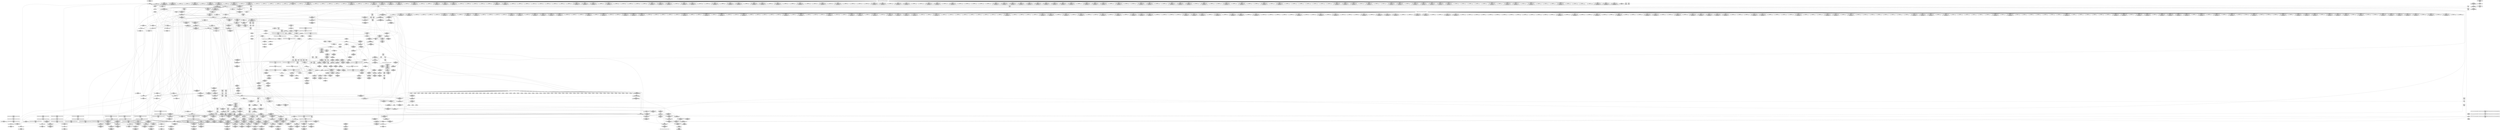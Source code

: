 digraph {
	CE0x4e72090 [shape=record,shape=Mrecord,label="{CE0x4e72090|selinux_xfrm_state_pol_flow_match:security5|security/selinux/xfrm.c,192}"]
	CE0x4e49c40 [shape=record,shape=Mrecord,label="{CE0x4e49c40|864:_%struct.xfrm_sec_ctx*,_:_CRE_808,816_|*MultipleSource*|Function::selinux_xfrm_state_pol_flow_match&Arg::x::|security/selinux/xfrm.c,185}"]
	CE0x4e04040 [shape=record,shape=Mrecord,label="{CE0x4e04040|selinux_authorizable_xfrm:tmp4|*LoadInst*|security/selinux/xfrm.c,73|*SummSink*}"]
	CE0x4e82950 [shape=record,shape=Mrecord,label="{CE0x4e82950|i64*_getelementptr_inbounds_(_20_x_i64_,_20_x_i64_*___llvm_gcov_ctr3,_i64_0,_i64_12)|*Constant*|*SummSource*}"]
	CE0x4e76490 [shape=record,shape=Mrecord,label="{CE0x4e76490|selinux_xfrm_state_pol_flow_match:tmp32|*SummSource*}"]
	CE0x4e0d6c0 [shape=record,shape=Mrecord,label="{CE0x4e0d6c0|selinux_xfrm_state_pol_flow_match:if.else4|*SummSource*}"]
	CE0x4debe60 [shape=record,shape=Mrecord,label="{CE0x4debe60|i64*_getelementptr_inbounds_(_20_x_i64_,_20_x_i64_*___llvm_gcov_ctr3,_i64_0,_i64_0)|*Constant*}"]
	CE0x4e97ec0 [shape=record,shape=Mrecord,label="{CE0x4e97ec0|i64*_getelementptr_inbounds_(_20_x_i64_,_20_x_i64_*___llvm_gcov_ctr3,_i64_0,_i64_17)|*Constant*|*SummSink*}"]
	CE0x4deeda0 [shape=record,shape=Mrecord,label="{CE0x4deeda0|selinux_xfrm_state_pol_flow_match:return|*SummSource*}"]
	CE0x4e67300 [shape=record,shape=Mrecord,label="{CE0x4e67300|i64*_getelementptr_inbounds_(_7_x_i64_,_7_x_i64_*___llvm_gcov_ctr16,_i64_0,_i64_0)|*Constant*|*SummSink*}"]
	CE0x4e79e50 [shape=record,shape=Mrecord,label="{CE0x4e79e50|16:_i32,_:_CRE_31,32_}"]
	CE0x4e489c0 [shape=record,shape=Mrecord,label="{CE0x4e489c0|864:_%struct.xfrm_sec_ctx*,_:_CRE_728,736_|*MultipleSource*|Function::selinux_xfrm_state_pol_flow_match&Arg::x::|security/selinux/xfrm.c,185}"]
	CE0x4e0ed80 [shape=record,shape=Mrecord,label="{CE0x4e0ed80|864:_%struct.xfrm_sec_ctx*,_:_CRE_104,105_}"]
	CE0x4e37440 [shape=record,shape=Mrecord,label="{CE0x4e37440|864:_%struct.xfrm_sec_ctx*,_:_CRE_166,167_}"]
	CE0x4e3c390 [shape=record,shape=Mrecord,label="{CE0x4e3c390|864:_%struct.xfrm_sec_ctx*,_:_CRE_248,249_|*MultipleSource*|Function::selinux_xfrm_state_pol_flow_match&Arg::x::|security/selinux/xfrm.c,185}"]
	CE0x4e139f0 [shape=record,shape=Mrecord,label="{CE0x4e139f0|696:_%struct.xfrm_sec_ctx*,_:_CRE_640,656_|*MultipleSource*|Function::selinux_xfrm_state_pol_flow_match&Arg::xp::|security/selinux/xfrm.c,184}"]
	CE0x4e851d0 [shape=record,shape=Mrecord,label="{CE0x4e851d0|i64_8|*Constant*}"]
	CE0x4e0e740 [shape=record,shape=Mrecord,label="{CE0x4e0e740|864:_%struct.xfrm_sec_ctx*,_:_CRE_99,100_}"]
	CE0x4e44610 [shape=record,shape=Mrecord,label="{CE0x4e44610|864:_%struct.xfrm_sec_ctx*,_:_CRE_520,528_|*MultipleSource*|Function::selinux_xfrm_state_pol_flow_match&Arg::x::|security/selinux/xfrm.c,185}"]
	CE0x4e3cd90 [shape=record,shape=Mrecord,label="{CE0x4e3cd90|864:_%struct.xfrm_sec_ctx*,_:_CRE_264,268_|*MultipleSource*|Function::selinux_xfrm_state_pol_flow_match&Arg::x::|security/selinux/xfrm.c,185}"]
	CE0x4e0b520 [shape=record,shape=Mrecord,label="{CE0x4e0b520|696:_%struct.xfrm_sec_ctx*,_:_CRE_276,277_}"]
	CE0x4e8c4d0 [shape=record,shape=Mrecord,label="{CE0x4e8c4d0|selinux_authorizable_ctx:tmp16|security/selinux/xfrm.c,64|*SummSink*}"]
	CE0x4e15490 [shape=record,shape=Mrecord,label="{CE0x4e15490|864:_%struct.xfrm_sec_ctx*,_:_CRE_472,480_|*MultipleSource*|Function::selinux_xfrm_state_pol_flow_match&Arg::x::|security/selinux/xfrm.c,185}"]
	CE0x4e10240 [shape=record,shape=Mrecord,label="{CE0x4e10240|696:_%struct.xfrm_sec_ctx*,_:_CRE_496,497_}"]
	CE0x4e786d0 [shape=record,shape=Mrecord,label="{CE0x4e786d0|16:_i32,_:_CRE_7,8_}"]
	CE0x4df16f0 [shape=record,shape=Mrecord,label="{CE0x4df16f0|selinux_xfrm_state_pol_flow_match:if.end15}"]
	CE0x4e976e0 [shape=record,shape=Mrecord,label="{CE0x4e976e0|selinux_xfrm_state_pol_flow_match:tmp35|security/selinux/xfrm.c,202}"]
	CE0x4e4b390 [shape=record,shape=Mrecord,label="{CE0x4e4b390|i64_3|*Constant*|*SummSink*}"]
	CE0x4e0a3f0 [shape=record,shape=Mrecord,label="{CE0x4e0a3f0|selinux_xfrm_state_pol_flow_match:if.end12}"]
	CE0x4e1eca0 [shape=record,shape=Mrecord,label="{CE0x4e1eca0|selinux_authorizable_ctx:land.lhs.true|*SummSink*}"]
	CE0x4e77560 [shape=record,shape=Mrecord,label="{CE0x4e77560|selinux_xfrm_state_pol_flow_match:tmp33|*LoadInst*|security/selinux/xfrm.c,200|*SummSource*}"]
	CE0x4e77c20 [shape=record,shape=Mrecord,label="{CE0x4e77c20|selinux_xfrm_state_pol_flow_match:u|security/selinux/xfrm.c,202|*SummSink*}"]
	CE0x4e43aa0 [shape=record,shape=Mrecord,label="{CE0x4e43aa0|selinux_authorizable_ctx:tmp14|*SummSink*}"]
	CE0x4e44a10 [shape=record,shape=Mrecord,label="{CE0x4e44a10|864:_%struct.xfrm_sec_ctx*,_:_CRE_536,544_|*MultipleSource*|Function::selinux_xfrm_state_pol_flow_match&Arg::x::|security/selinux/xfrm.c,185}"]
	CE0x4e0bf10 [shape=record,shape=Mrecord,label="{CE0x4e0bf10|696:_%struct.xfrm_sec_ctx*,_:_CRE_545,546_}"]
	CE0x4e37930 [shape=record,shape=Mrecord,label="{CE0x4e37930|%struct.common_audit_data.1017*_null|*Constant*|*SummSource*}"]
	CE0x4e769e0 [shape=record,shape=Mrecord,label="{CE0x4e769e0|selinux_xfrm_state_pol_flow_match:tmp33|*LoadInst*|security/selinux/xfrm.c,200}"]
	CE0x4dfa5e0 [shape=record,shape=Mrecord,label="{CE0x4dfa5e0|i32_40|*Constant*|*SummSource*}"]
	CE0x4e3f990 [shape=record,shape=Mrecord,label="{CE0x4e3f990|864:_%struct.xfrm_sec_ctx*,_:_CRE_312,320_|*MultipleSource*|Function::selinux_xfrm_state_pol_flow_match&Arg::x::|security/selinux/xfrm.c,185}"]
	CE0x4e8ed00 [shape=record,shape=Mrecord,label="{CE0x4e8ed00|selinux_xfrm_state_pol_flow_match:tmp34|security/selinux/xfrm.c,200|*SummSink*}"]
	CE0x4e685f0 [shape=record,shape=Mrecord,label="{CE0x4e685f0|selinux_authorizable_ctx:tmp5|security/selinux/xfrm.c,63|*SummSource*}"]
	CE0x4e1c7f0 [shape=record,shape=Mrecord,label="{CE0x4e1c7f0|%struct.xfrm_sec_ctx*_null|*Constant*}"]
	CE0x4e47ac0 [shape=record,shape=Mrecord,label="{CE0x4e47ac0|864:_%struct.xfrm_sec_ctx*,_:_CRE_703,704_}"]
	CE0x4e03a10 [shape=record,shape=Mrecord,label="{CE0x4e03a10|selinux_authorizable_xfrm:security|security/selinux/xfrm.c,73}"]
	CE0x4e141e0 [shape=record,shape=Mrecord,label="{CE0x4e141e0|696:_%struct.xfrm_sec_ctx*,_:_CRE_532,533_}"]
	CE0x4df57f0 [shape=record,shape=Mrecord,label="{CE0x4df57f0|696:_%struct.xfrm_sec_ctx*,_:_CRE_8,16_|*MultipleSource*|Function::selinux_xfrm_state_pol_flow_match&Arg::xp::|security/selinux/xfrm.c,184}"]
	CE0x4e95a10 [shape=record,shape=Mrecord,label="{CE0x4e95a10|16:_i32,_:_CRE_58,59_}"]
	CE0x4e8bd50 [shape=record,shape=Mrecord,label="{CE0x4e8bd50|selinux_authorizable_ctx:tmp15|security/selinux/xfrm.c,64|*SummSource*}"]
	CE0x4de7130 [shape=record,shape=Mrecord,label="{CE0x4de7130|selinux_xfrm_state_pol_flow_match:entry|*SummSource*}"]
	CE0x4e09730 [shape=record,shape=Mrecord,label="{CE0x4e09730|696:_%struct.xfrm_sec_ctx*,_:_CRE_272,276_|*MultipleSource*|Function::selinux_xfrm_state_pol_flow_match&Arg::xp::|security/selinux/xfrm.c,184}"]
	CE0x4e1f2e0 [shape=record,shape=Mrecord,label="{CE0x4e1f2e0|696:_%struct.xfrm_sec_ctx*,_:_CRE_584,592_|*MultipleSource*|Function::selinux_xfrm_state_pol_flow_match&Arg::xp::|security/selinux/xfrm.c,184}"]
	CE0x4e832f0 [shape=record,shape=Mrecord,label="{CE0x4e832f0|selinux_xfrm_state_pol_flow_match:tmp27|security/selinux/xfrm.c,198|*SummSink*}"]
	CE0x4e0ced0 [shape=record,shape=Mrecord,label="{CE0x4e0ced0|selinux_xfrm_state_pol_flow_match:tmp2|*LoadInst*|security/selinux/xfrm.c,184|*SummSource*}"]
	CE0x4e8e7e0 [shape=record,shape=Mrecord,label="{CE0x4e8e7e0|0:_i8,_1:_i8,_4:_i32,_:_CRE_4,8_|*MultipleSource*|*LoadInst*|security/selinux/xfrm.c,185|*LoadInst*|security/selinux/xfrm.c,192|*LoadInst*|security/selinux/xfrm.c,200|security/selinux/xfrm.c,200}"]
	CE0x4e10db0 [shape=record,shape=Mrecord,label="{CE0x4e10db0|i32_0|*Constant*}"]
	CE0x4df7a10 [shape=record,shape=Mrecord,label="{CE0x4df7a10|864:_%struct.xfrm_sec_ctx*,_:_CRE_66,67_}"]
	CE0x4e775d0 [shape=record,shape=Mrecord,label="{CE0x4e775d0|selinux_xfrm_state_pol_flow_match:tmp33|*LoadInst*|security/selinux/xfrm.c,200|*SummSink*}"]
	CE0x4e3e120 [shape=record,shape=Mrecord,label="{CE0x4e3e120|864:_%struct.xfrm_sec_ctx*,_:_CRE_280,281_}"]
	CE0x4e44210 [shape=record,shape=Mrecord,label="{CE0x4e44210|864:_%struct.xfrm_sec_ctx*,_:_CRE_504,512_|*MultipleSource*|Function::selinux_xfrm_state_pol_flow_match&Arg::x::|security/selinux/xfrm.c,185}"]
	CE0x4df4100 [shape=record,shape=Mrecord,label="{CE0x4df4100|696:_%struct.xfrm_sec_ctx*,_:_CRE_296,297_}"]
	CE0x4e7a4d0 [shape=record,shape=Mrecord,label="{CE0x4e7a4d0|selinux_xfrm_state_pol_flow_match:tobool2|security/selinux/xfrm.c,185|*SummSink*}"]
	CE0x6d5ea80 [shape=record,shape=Mrecord,label="{CE0x6d5ea80|696:_%struct.xfrm_sec_ctx*,_:_CRE_88,96_|*MultipleSource*|Function::selinux_xfrm_state_pol_flow_match&Arg::xp::|security/selinux/xfrm.c,184}"]
	"CONST[source:1(input),value:2(dynamic)][purpose:{subject}][SrcIdx:2]"
	CE0x4e45010 [shape=record,shape=Mrecord,label="{CE0x4e45010|864:_%struct.xfrm_sec_ctx*,_:_CRE_552,560_|*MultipleSource*|Function::selinux_xfrm_state_pol_flow_match&Arg::x::|security/selinux/xfrm.c,185}"]
	CE0x4e0fd00 [shape=record,shape=Mrecord,label="{CE0x4e0fd00|696:_%struct.xfrm_sec_ctx*,_:_CRE_689,690_|*MultipleSource*|Function::selinux_xfrm_state_pol_flow_match&Arg::xp::|security/selinux/xfrm.c,184}"]
	CE0x4e4b320 [shape=record,shape=Mrecord,label="{CE0x4e4b320|i64_3|*Constant*|*SummSource*}"]
	CE0x4e94020 [shape=record,shape=Mrecord,label="{CE0x4e94020|selinux_xfrm_state_pol_flow_match:tmp38|security/selinux/xfrm.c,202|*SummSource*}"]
	CE0x4e396d0 [shape=record,shape=Mrecord,label="{CE0x4e396d0|864:_%struct.xfrm_sec_ctx*,_:_CRE_182,183_}"]
	CE0x4ea2820 [shape=record,shape=Mrecord,label="{CE0x4ea2820|selinux_xfrm_state_pol_flow_match:tmp45|security/selinux/xfrm.c,211|*SummSink*}"]
	CE0x4de5370 [shape=record,shape=Mrecord,label="{CE0x4de5370|864:_%struct.xfrm_sec_ctx*,_:_CRE_111,112_}"]
	CE0x4e02460 [shape=record,shape=Mrecord,label="{CE0x4e02460|i64*_getelementptr_inbounds_(_2_x_i64_,_2_x_i64_*___llvm_gcov_ctr17246,_i64_0,_i64_1)|*Constant*|*SummSource*}"]
	CE0x4dfe210 [shape=record,shape=Mrecord,label="{CE0x4dfe210|864:_%struct.xfrm_sec_ctx*,_:_CRE_132,133_}"]
	CE0x4e1d250 [shape=record,shape=Mrecord,label="{CE0x4e1d250|864:_%struct.xfrm_sec_ctx*,_:_CRE_95,96_}"]
	CE0x4e16ff0 [shape=record,shape=Mrecord,label="{CE0x4e16ff0|696:_%struct.xfrm_sec_ctx*,_:_CRE_538,539_}"]
	CE0x4e3a5d0 [shape=record,shape=Mrecord,label="{CE0x4e3a5d0|864:_%struct.xfrm_sec_ctx*,_:_CRE_194,196_|*MultipleSource*|Function::selinux_xfrm_state_pol_flow_match&Arg::x::|security/selinux/xfrm.c,185}"]
	CE0x4e95c10 [shape=record,shape=Mrecord,label="{CE0x4e95c10|16:_i32,_:_CRE_60,61_}"]
	CE0x4dfb810 [shape=record,shape=Mrecord,label="{CE0x4dfb810|696:_%struct.xfrm_sec_ctx*,_:_CRE_297,298_}"]
	CE0x4e36c80 [shape=record,shape=Mrecord,label="{CE0x4e36c80|864:_%struct.xfrm_sec_ctx*,_:_CRE_161,162_}"]
	CE0x4df1dd0 [shape=record,shape=Mrecord,label="{CE0x4df1dd0|selinux_xfrm_state_pol_flow_match:tmp1|*SummSink*}"]
	CE0x4e97ba0 [shape=record,shape=Mrecord,label="{CE0x4e97ba0|i64*_getelementptr_inbounds_(_20_x_i64_,_20_x_i64_*___llvm_gcov_ctr3,_i64_0,_i64_17)|*Constant*|*SummSource*}"]
	CE0x4e1ff80 [shape=record,shape=Mrecord,label="{CE0x4e1ff80|696:_%struct.xfrm_sec_ctx*,_:_CRE_408,416_|*MultipleSource*|Function::selinux_xfrm_state_pol_flow_match&Arg::xp::|security/selinux/xfrm.c,184}"]
	CE0x4deef00 [shape=record,shape=Mrecord,label="{CE0x4deef00|selinux_xfrm_state_pol_flow_match:xp|Function::selinux_xfrm_state_pol_flow_match&Arg::xp::|*SummSource*}"]
	CE0x4e38b90 [shape=record,shape=Mrecord,label="{CE0x4e38b90|864:_%struct.xfrm_sec_ctx*,_:_CRE_173,174_}"]
	CE0x4ea4970 [shape=record,shape=Mrecord,label="{CE0x4ea4970|selinux_authorizable_ctx:tmp7|security/selinux/xfrm.c,64|*SummSource*}"]
	CE0x4e1db50 [shape=record,shape=Mrecord,label="{CE0x4e1db50|696:_%struct.xfrm_sec_ctx*,_:_CRE_489,490_}"]
	CE0x4e0eec0 [shape=record,shape=Mrecord,label="{CE0x4e0eec0|864:_%struct.xfrm_sec_ctx*,_:_CRE_105,106_}"]
	CE0x6b22980 [shape=record,shape=Mrecord,label="{CE0x6b22980|696:_%struct.xfrm_sec_ctx*,_:_CRE_56,64_|*MultipleSource*|Function::selinux_xfrm_state_pol_flow_match&Arg::xp::|security/selinux/xfrm.c,184}"]
	CE0x4e637a0 [shape=record,shape=Mrecord,label="{CE0x4e637a0|selinux_authorizable_ctx:conv|security/selinux/xfrm.c,64|*SummSink*}"]
	CE0x4e0d920 [shape=record,shape=Mrecord,label="{CE0x4e0d920|696:_%struct.xfrm_sec_ctx*,_:_CRE_260,264_|*MultipleSource*|Function::selinux_xfrm_state_pol_flow_match&Arg::xp::|security/selinux/xfrm.c,184}"]
	CE0x4e6d1a0 [shape=record,shape=Mrecord,label="{CE0x4e6d1a0|selinux_authorizable_ctx:tmp2|security/selinux/xfrm.c,63|*SummSink*}"]
	CE0x4e3d590 [shape=record,shape=Mrecord,label="{CE0x4e3d590|864:_%struct.xfrm_sec_ctx*,_:_CRE_271,272_|*MultipleSource*|Function::selinux_xfrm_state_pol_flow_match&Arg::x::|security/selinux/xfrm.c,185}"]
	CE0x4e057e0 [shape=record,shape=Mrecord,label="{CE0x4e057e0|selinux_authorizable_xfrm:tmp2}"]
	CE0x4dfc060 [shape=record,shape=Mrecord,label="{CE0x4dfc060|selinux_xfrm_state_pol_flow_match:if.else|*SummSource*}"]
	CE0x4debed0 [shape=record,shape=Mrecord,label="{CE0x4debed0|i64*_getelementptr_inbounds_(_20_x_i64_,_20_x_i64_*___llvm_gcov_ctr3,_i64_0,_i64_0)|*Constant*|*SummSource*}"]
	CE0x4dfecb0 [shape=record,shape=Mrecord,label="{CE0x4dfecb0|696:_%struct.xfrm_sec_ctx*,_:_CRE_534,535_}"]
	CE0x4e95f10 [shape=record,shape=Mrecord,label="{CE0x4e95f10|16:_i32,_:_CRE_63,64_}"]
	CE0x4e0b910 [shape=record,shape=Mrecord,label="{CE0x4e0b910|selinux_xfrm_state_pol_flow_match:tmp2|*LoadInst*|security/selinux/xfrm.c,184}"]
	CE0x4e41990 [shape=record,shape=Mrecord,label="{CE0x4e41990|864:_%struct.xfrm_sec_ctx*,_:_CRE_432,436_|*MultipleSource*|Function::selinux_xfrm_state_pol_flow_match&Arg::x::|security/selinux/xfrm.c,185}"]
	CE0x4e0ccd0 [shape=record,shape=Mrecord,label="{CE0x4e0ccd0|696:_%struct.xfrm_sec_ctx*,_:_CRE_704,1088_|*MultipleSource*|Function::selinux_xfrm_state_pol_flow_match&Arg::xp::|security/selinux/xfrm.c,184}"]
	CE0x4e38690 [shape=record,shape=Mrecord,label="{CE0x4e38690|864:_%struct.xfrm_sec_ctx*,_:_CRE_169,170_}"]
	CE0x4e4db80 [shape=record,shape=Mrecord,label="{CE0x4e4db80|i64*_getelementptr_inbounds_(_20_x_i64_,_20_x_i64_*___llvm_gcov_ctr3,_i64_0,_i64_6)|*Constant*}"]
	CE0x4e3d390 [shape=record,shape=Mrecord,label="{CE0x4e3d390|864:_%struct.xfrm_sec_ctx*,_:_CRE_270,271_|*MultipleSource*|Function::selinux_xfrm_state_pol_flow_match&Arg::x::|security/selinux/xfrm.c,185}"]
	CE0x4e98330 [shape=record,shape=Mrecord,label="{CE0x4e98330|i64_16|*Constant*|*SummSource*}"]
	CE0x4e9bc90 [shape=record,shape=Mrecord,label="{CE0x4e9bc90|selinux_xfrm_state_pol_flow_match:__fl_common17|security/selinux/xfrm.c,208|*SummSource*}"]
	CE0x4e10300 [shape=record,shape=Mrecord,label="{CE0x4e10300|696:_%struct.xfrm_sec_ctx*,_:_CRE_497,498_}"]
	CE0x4e6b830 [shape=record,shape=Mrecord,label="{CE0x4e6b830|selinux_authorizable_xfrm:call|security/selinux/xfrm.c,73|*SummSource*}"]
	CE0x4e1bd10 [shape=record,shape=Mrecord,label="{CE0x4e1bd10|selinux_authorizable_ctx:land.end}"]
	CE0x4ea4a40 [shape=record,shape=Mrecord,label="{CE0x4ea4a40|selinux_authorizable_ctx:tmp7|security/selinux/xfrm.c,64|*SummSink*}"]
	CE0x4dfa750 [shape=record,shape=Mrecord,label="{CE0x4dfa750|i32_40|*Constant*|*SummSink*}"]
	CE0x4e75200 [shape=record,shape=Mrecord,label="{CE0x4e75200|GLOBAL:selinux_authorizable_xfrm|*Constant*|*SummSink*}"]
	CE0x4e3e190 [shape=record,shape=Mrecord,label="{CE0x4e3e190|864:_%struct.xfrm_sec_ctx*,_:_CRE_279,280_}"]
	CE0x4e0ec40 [shape=record,shape=Mrecord,label="{CE0x4e0ec40|864:_%struct.xfrm_sec_ctx*,_:_CRE_103,104_}"]
	CE0x4e42ca0 [shape=record,shape=Mrecord,label="{CE0x4e42ca0|selinux_authorizable_ctx:conv2|security/selinux/xfrm.c,65|*SummSink*}"]
	CE0x4ea22b0 [shape=record,shape=Mrecord,label="{CE0x4ea22b0|i64*_getelementptr_inbounds_(_20_x_i64_,_20_x_i64_*___llvm_gcov_ctr3,_i64_0,_i64_19)|*Constant*|*SummSource*}"]
	CE0x4e09d70 [shape=record,shape=Mrecord,label="{CE0x4e09d70|selinux_xfrm_state_pol_flow_match:tmp5|security/selinux/xfrm.c,184}"]
	CE0x4ea5b20 [shape=record,shape=Mrecord,label="{CE0x4ea5b20|selinux_authorizable_ctx:tmp1}"]
	CE0x4e38cd0 [shape=record,shape=Mrecord,label="{CE0x4e38cd0|864:_%struct.xfrm_sec_ctx*,_:_CRE_174,175_}"]
	CE0x4e430b0 [shape=record,shape=Mrecord,label="{CE0x4e430b0|selinux_authorizable_ctx:cmp3|security/selinux/xfrm.c,65|*SummSource*}"]
	CE0x4df2de0 [shape=record,shape=Mrecord,label="{CE0x4df2de0|864:_%struct.xfrm_sec_ctx*,_:_CRE_8,9_}"]
	CE0x4dfbad0 [shape=record,shape=Mrecord,label="{CE0x4dfbad0|selinux_xfrm_state_pol_flow_match:x|Function::selinux_xfrm_state_pol_flow_match&Arg::x::}"]
	CE0x4e77eb0 [shape=record,shape=Mrecord,label="{CE0x4e77eb0|16:_i32,_:_CRE_0,1_}"]
	CE0x4e12b20 [shape=record,shape=Mrecord,label="{CE0x4e12b20|696:_%struct.xfrm_sec_ctx*,_:_CRE_48,52_|*MultipleSource*|Function::selinux_xfrm_state_pol_flow_match&Arg::xp::|security/selinux/xfrm.c,184}"]
	CE0x4e17d40 [shape=record,shape=Mrecord,label="{CE0x4e17d40|i64_2|*Constant*}"]
	CE0x4e13e20 [shape=record,shape=Mrecord,label="{CE0x4e13e20|696:_%struct.xfrm_sec_ctx*,_:_CRE_527,528_}"]
	CE0x4e08f00 [shape=record,shape=Mrecord,label="{CE0x4e08f00|i64*_getelementptr_inbounds_(_2_x_i64_,_2_x_i64_*___llvm_gcov_ctr17246,_i64_0,_i64_0)|*Constant*|*SummSource*}"]
	CE0x4dfc410 [shape=record,shape=Mrecord,label="{CE0x4dfc410|696:_%struct.xfrm_sec_ctx*,_:_CRE_517,518_}"]
	CE0x4e0eb00 [shape=record,shape=Mrecord,label="{CE0x4e0eb00|864:_%struct.xfrm_sec_ctx*,_:_CRE_102,103_}"]
	CE0x4df96b0 [shape=record,shape=Mrecord,label="{CE0x4df96b0|696:_%struct.xfrm_sec_ctx*,_:_CRE_510,511_}"]
	CE0x4e94310 [shape=record,shape=Mrecord,label="{CE0x4e94310|16:_i32,_:_CRE_35,36_}"]
	CE0x4e9c020 [shape=record,shape=Mrecord,label="{CE0x4e9c020|i16_39|*Constant*|*SummSink*}"]
	CE0x4e03b50 [shape=record,shape=Mrecord,label="{CE0x4e03b50|selinux_authorizable_xfrm:security|security/selinux/xfrm.c,73|*SummSink*}"]
	CE0x4e4c690 [shape=record,shape=Mrecord,label="{CE0x4e4c690|i64*_getelementptr_inbounds_(_20_x_i64_,_20_x_i64_*___llvm_gcov_ctr3,_i64_0,_i64_5)|*Constant*}"]
	CE0x4e6a6a0 [shape=record,shape=Mrecord,label="{CE0x4e6a6a0|selinux_authorizable_ctx:ctx_alg|security/selinux/xfrm.c,65}"]
	CE0x4e0f3c0 [shape=record,shape=Mrecord,label="{CE0x4e0f3c0|864:_%struct.xfrm_sec_ctx*,_:_CRE_109,110_}"]
	CE0x4e94a10 [shape=record,shape=Mrecord,label="{CE0x4e94a10|16:_i32,_:_CRE_42,43_}"]
	CE0x4e83210 [shape=record,shape=Mrecord,label="{CE0x4e83210|selinux_xfrm_state_pol_flow_match:tmp27|security/selinux/xfrm.c,198}"]
	CE0x4e9faa0 [shape=record,shape=Mrecord,label="{CE0x4e9faa0|i16_39|*Constant*}"]
	CE0x4e78850 [shape=record,shape=Mrecord,label="{CE0x4e78850|16:_i32,_:_CRE_9,10_}"]
	CE0x4e36780 [shape=record,shape=Mrecord,label="{CE0x4e36780|864:_%struct.xfrm_sec_ctx*,_:_CRE_151,152_}"]
	CE0x4e7bc50 [shape=record,shape=Mrecord,label="{CE0x4e7bc50|selinux_xfrm_state_pol_flow_match:tmp20|security/selinux/xfrm.c,192}"]
	CE0x4e08b40 [shape=record,shape=Mrecord,label="{CE0x4e08b40|selinux_xfrm_state_pol_flow_match:tmp14|security/selinux/xfrm.c,190|*SummSink*}"]
	CE0x4e4b560 [shape=record,shape=Mrecord,label="{CE0x4e4b560|selinux_xfrm_state_pol_flow_match:tmp8|security/selinux/xfrm.c,185|*SummSource*}"]
	CE0x4e82290 [shape=record,shape=Mrecord,label="{CE0x4e82290|selinux_xfrm_state_pol_flow_match:tmp26|security/selinux/xfrm.c,196|*SummSource*}"]
	CE0x4e37e90 [shape=record,shape=Mrecord,label="{CE0x4e37e90|avc_has_perm:auditdata|Function::avc_has_perm&Arg::auditdata::}"]
	CE0x4ea3ad0 [shape=record,shape=Mrecord,label="{CE0x4ea3ad0|_ret_i32_%retval.0,_!dbg_!27749|security/selinux/xfrm.c,211|*SummSource*}"]
	CE0x4e64730 [shape=record,shape=Mrecord,label="{CE0x4e64730|selinux_authorizable_ctx:ctx_doi|security/selinux/xfrm.c,64}"]
	CE0x4e0f500 [shape=record,shape=Mrecord,label="{CE0x4e0f500|864:_%struct.xfrm_sec_ctx*,_:_CRE_110,111_}"]
	CE0x4e4a440 [shape=record,shape=Mrecord,label="{CE0x4e4a440|864:_%struct.xfrm_sec_ctx*,_:_CRE_840,848_|*MultipleSource*|Function::selinux_xfrm_state_pol_flow_match&Arg::x::|security/selinux/xfrm.c,185}"]
	CE0x4e046d0 [shape=record,shape=Mrecord,label="{CE0x4e046d0|selinux_authorizable_xfrm:tmp1|*SummSource*}"]
	CE0x4df4870 [shape=record,shape=Mrecord,label="{CE0x4df4870|i64_1|*Constant*}"]
	CE0x4e825b0 [shape=record,shape=Mrecord,label="{CE0x4e825b0|i64*_getelementptr_inbounds_(_20_x_i64_,_20_x_i64_*___llvm_gcov_ctr3,_i64_0,_i64_12)|*Constant*}"]
	CE0x4df5eb0 [shape=record,shape=Mrecord,label="{CE0x4df5eb0|864:_%struct.xfrm_sec_ctx*,_:_CRE_48,56_|*MultipleSource*|Function::selinux_xfrm_state_pol_flow_match&Arg::x::|security/selinux/xfrm.c,185}"]
	CE0x4e6a200 [shape=record,shape=Mrecord,label="{CE0x4e6a200|selinux_authorizable_ctx:tmp12|security/selinux/xfrm.c,65|*SummSource*}"]
	CE0x4e967e0 [shape=record,shape=Mrecord,label="{CE0x4e967e0|selinux_xfrm_state_pol_flow_match:cmp|security/selinux/xfrm.c,202|*SummSource*}"]
	CE0x4e6e8e0 [shape=record,shape=Mrecord,label="{CE0x4e6e8e0|i64_4|*Constant*}"]
	CE0x4e49240 [shape=record,shape=Mrecord,label="{CE0x4e49240|864:_%struct.xfrm_sec_ctx*,_:_CRE_768,776_|*MultipleSource*|Function::selinux_xfrm_state_pol_flow_match&Arg::x::|security/selinux/xfrm.c,185}"]
	CE0x4e9efa0 [shape=record,shape=Mrecord,label="{CE0x4e9efa0|avc_has_perm:entry|*SummSource*}"]
	CE0x4e7bed0 [shape=record,shape=Mrecord,label="{CE0x4e7bed0|selinux_xfrm_state_pol_flow_match:tmp20|security/selinux/xfrm.c,192|*SummSource*}"]
	CE0x4e3a0d0 [shape=record,shape=Mrecord,label="{CE0x4e3a0d0|864:_%struct.xfrm_sec_ctx*,_:_CRE_190,191_}"]
	CE0x4dfd3a0 [shape=record,shape=Mrecord,label="{CE0x4dfd3a0|selinux_xfrm_state_pol_flow_match:if.then}"]
	CE0x4e842c0 [shape=record,shape=Mrecord,label="{CE0x4e842c0|i64_10|*Constant*}"]
	CE0x4df5b10 [shape=record,shape=Mrecord,label="{CE0x4df5b10|864:_%struct.xfrm_sec_ctx*,_:_CRE_32,40_|*MultipleSource*|Function::selinux_xfrm_state_pol_flow_match&Arg::x::|security/selinux/xfrm.c,185}"]
	CE0x4df0930 [shape=record,shape=Mrecord,label="{CE0x4df0930|selinux_xfrm_state_pol_flow_match:if.then|*SummSource*}"]
	CE0x4e01a20 [shape=record,shape=Mrecord,label="{CE0x4e01a20|864:_%struct.xfrm_sec_ctx*,_:_CRE_83,84_}"]
	CE0x4e3e9d0 [shape=record,shape=Mrecord,label="{CE0x4e3e9d0|864:_%struct.xfrm_sec_ctx*,_:_CRE_286,287_}"]
	CE0x4e17930 [shape=record,shape=Mrecord,label="{CE0x4e17930|i32_40|*Constant*}"]
	CE0x4dfc590 [shape=record,shape=Mrecord,label="{CE0x4dfc590|696:_%struct.xfrm_sec_ctx*,_:_CRE_519,520_}"]
	CE0x4e36140 [shape=record,shape=Mrecord,label="{CE0x4e36140|864:_%struct.xfrm_sec_ctx*,_:_CRE_146,147_}"]
	CE0x4e73b60 [shape=record,shape=Mrecord,label="{CE0x4e73b60|selinux_xfrm_state_pol_flow_match:tmp22|security/selinux/xfrm.c,194|*SummSource*}"]
	CE0x4df9f70 [shape=record,shape=Mrecord,label="{CE0x4df9f70|696:_%struct.xfrm_sec_ctx*,_:_CRE_526,527_}"]
	CE0x4e82c70 [shape=record,shape=Mrecord,label="{CE0x4e82c70|i64*_getelementptr_inbounds_(_20_x_i64_,_20_x_i64_*___llvm_gcov_ctr3,_i64_0,_i64_12)|*Constant*|*SummSink*}"]
	CE0x4e6fa10 [shape=record,shape=Mrecord,label="{CE0x4e6fa10|selinux_authorizable_ctx:tmp}"]
	CE0x4e1cd50 [shape=record,shape=Mrecord,label="{CE0x4e1cd50|864:_%struct.xfrm_sec_ctx*,_:_CRE_91,92_}"]
	CE0x4e4b8c0 [shape=record,shape=Mrecord,label="{CE0x4e4b8c0|selinux_xfrm_state_pol_flow_match:tmp9|security/selinux/xfrm.c,185|*SummSource*}"]
	CE0x4e42b70 [shape=record,shape=Mrecord,label="{CE0x4e42b70|selinux_authorizable_ctx:conv2|security/selinux/xfrm.c,65|*SummSource*}"]
	CE0x4e07ec0 [shape=record,shape=Mrecord,label="{CE0x4e07ec0|selinux_xfrm_state_pol_flow_match:tmp36|security/selinux/xfrm.c,202|*SummSource*}"]
	CE0x4e1bac0 [shape=record,shape=Mrecord,label="{CE0x4e1bac0|selinux_authorizable_ctx:land.lhs.true}"]
	CE0x4e9c300 [shape=record,shape=Mrecord,label="{CE0x4e9c300|avc_has_perm:tclass|Function::avc_has_perm&Arg::tclass::|*SummSource*}"]
	CE0x4e1ed90 [shape=record,shape=Mrecord,label="{CE0x4e1ed90|i64*_getelementptr_inbounds_(_7_x_i64_,_7_x_i64_*___llvm_gcov_ctr16,_i64_0,_i64_0)|*Constant*}"]
	CE0x4df6770 [shape=record,shape=Mrecord,label="{CE0x4df6770|i64_0|*Constant*|*SummSource*}"]
	CE0x4e6b420 [shape=record,shape=Mrecord,label="{CE0x4e6b420|selinux_authorizable_ctx:tmp11|security/selinux/xfrm.c,65|*SummSource*}"]
	CE0x4e38910 [shape=record,shape=Mrecord,label="{CE0x4e38910|864:_%struct.xfrm_sec_ctx*,_:_CRE_171,172_}"]
	CE0x4e84ed0 [shape=record,shape=Mrecord,label="{CE0x4e84ed0|selinux_xfrm_state_pol_flow_match:tobool6|security/selinux/xfrm.c,192}"]
	CE0x4e14a30 [shape=record,shape=Mrecord,label="{CE0x4e14a30|696:_%struct.xfrm_sec_ctx*,_:_CRE_696,704_|*MultipleSource*|Function::selinux_xfrm_state_pol_flow_match&Arg::xp::|security/selinux/xfrm.c,184}"]
	CE0x4e6c300 [shape=record,shape=Mrecord,label="{CE0x4e6c300|selinux_authorizable_ctx:entry|*SummSink*}"]
	CE0x4e84990 [shape=record,shape=Mrecord,label="{CE0x4e84990|i64_11|*Constant*|*SummSink*}"]
	CE0x4deeb90 [shape=record,shape=Mrecord,label="{CE0x4deeb90|i32_0|*Constant*|*SummSink*}"]
	CE0x4e08a60 [shape=record,shape=Mrecord,label="{CE0x4e08a60|selinux_xfrm_state_pol_flow_match:tmp14|security/selinux/xfrm.c,190}"]
	CE0x4e64c80 [shape=record,shape=Mrecord,label="{CE0x4e64c80|selinux_authorizable_ctx:tmp3|security/selinux/xfrm.c,63|*SummSink*}"]
	CE0x4de54b0 [shape=record,shape=Mrecord,label="{CE0x4de54b0|864:_%struct.xfrm_sec_ctx*,_:_CRE_112,113_}"]
	CE0x4e15890 [shape=record,shape=Mrecord,label="{CE0x4e15890|864:_%struct.xfrm_sec_ctx*,_:_CRE_484,488_|*MultipleSource*|Function::selinux_xfrm_state_pol_flow_match&Arg::x::|security/selinux/xfrm.c,185}"]
	CE0x4e0c000 [shape=record,shape=Mrecord,label="{CE0x4e0c000|696:_%struct.xfrm_sec_ctx*,_:_CRE_546,547_}"]
	CE0x4e77f90 [shape=record,shape=Mrecord,label="{CE0x4e77f90|16:_i32,_:_CRE_2,3_}"]
	CE0x4e6e770 [shape=record,shape=Mrecord,label="{CE0x4e6e770|selinux_authorizable_ctx:cmp|security/selinux/xfrm.c,64|*SummSource*}"]
	CE0x4e331a0 [shape=record,shape=Mrecord,label="{CE0x4e331a0|selinux_xfrm_state_pol_flow_match:tobool|security/selinux/xfrm.c,184}"]
	CE0x4e34eb0 [shape=record,shape=Mrecord,label="{CE0x4e34eb0|i64*_getelementptr_inbounds_(_20_x_i64_,_20_x_i64_*___llvm_gcov_ctr3,_i64_0,_i64_14)|*Constant*|*SummSource*}"]
	CE0x4e017a0 [shape=record,shape=Mrecord,label="{CE0x4e017a0|864:_%struct.xfrm_sec_ctx*,_:_CRE_81,82_}"]
	CE0x4e3ad90 [shape=record,shape=Mrecord,label="{CE0x4e3ad90|864:_%struct.xfrm_sec_ctx*,_:_CRE_202,203_|*MultipleSource*|Function::selinux_xfrm_state_pol_flow_match&Arg::x::|security/selinux/xfrm.c,185}"]
	CE0x4ea0a60 [shape=record,shape=Mrecord,label="{CE0x4ea0a60|_ret_i32_%retval.0,_!dbg_!27728|security/selinux/avc.c,775|*SummSink*}"]
	CE0x4e76280 [shape=record,shape=Mrecord,label="{CE0x4e76280|selinux_xfrm_state_pol_flow_match:tmp32}"]
	CE0x4e1cc10 [shape=record,shape=Mrecord,label="{CE0x4e1cc10|864:_%struct.xfrm_sec_ctx*,_:_CRE_90,91_}"]
	CE0x4e13bf0 [shape=record,shape=Mrecord,label="{CE0x4e13bf0|696:_%struct.xfrm_sec_ctx*,_:_CRE_656,664_|*MultipleSource*|Function::selinux_xfrm_state_pol_flow_match&Arg::xp::|security/selinux/xfrm.c,184}"]
	CE0x4dfd580 [shape=record,shape=Mrecord,label="{CE0x4dfd580|selinux_xfrm_state_pol_flow_match:if.end}"]
	CE0x4e1d680 [shape=record,shape=Mrecord,label="{CE0x4e1d680|selinux_authorizable_xfrm:tmp}"]
	CE0x4df0eb0 [shape=record,shape=Mrecord,label="{CE0x4df0eb0|selinux_xfrm_state_pol_flow_match:if.end15|*SummSource*}"]
	CE0x4df4b80 [shape=record,shape=Mrecord,label="{CE0x4df4b80|696:_%struct.xfrm_sec_ctx*,_:_CRE_302,303_}"]
	CE0x4e35d80 [shape=record,shape=Mrecord,label="{CE0x4e35d80|864:_%struct.xfrm_sec_ctx*,_:_CRE_143,144_}"]
	CE0x4e098b0 [shape=record,shape=Mrecord,label="{CE0x4e098b0|696:_%struct.xfrm_sec_ctx*,_:_CRE_277,278_}"]
	CE0x46dc160 [shape=record,shape=Mrecord,label="{CE0x46dc160|696:_%struct.xfrm_sec_ctx*,_:_CRE_295,296_}"]
	CE0x4e64fc0 [shape=record,shape=Mrecord,label="{CE0x4e64fc0|selinux_authorizable_ctx:tmp4|security/selinux/xfrm.c,63|*SummSource*}"]
	CE0x4e39590 [shape=record,shape=Mrecord,label="{CE0x4e39590|864:_%struct.xfrm_sec_ctx*,_:_CRE_181,182_}"]
	CE0x4e17e70 [shape=record,shape=Mrecord,label="{CE0x4e17e70|selinux_authorizable_ctx:tobool|security/selinux/xfrm.c,63|*SummSink*}"]
	CE0x4e95b10 [shape=record,shape=Mrecord,label="{CE0x4e95b10|16:_i32,_:_CRE_59,60_}"]
	CE0x4e77f20 [shape=record,shape=Mrecord,label="{CE0x4e77f20|16:_i32,_:_CRE_1,2_}"]
	CE0x4e7c030 [shape=record,shape=Mrecord,label="{CE0x4e7c030|selinux_xfrm_state_pol_flow_match:tmp20|security/selinux/xfrm.c,192|*SummSink*}"]
	CE0x4e78440 [shape=record,shape=Mrecord,label="{CE0x4e78440|selinux_xfrm_state_pol_flow_match:__fl_common|security/selinux/xfrm.c,202|*SummSink*}"]
	CE0x4e67df0 [shape=record,shape=Mrecord,label="{CE0x4e67df0|selinux_authorizable_ctx:tobool|security/selinux/xfrm.c,63}"]
	CE0x4e4c130 [shape=record,shape=Mrecord,label="{CE0x4e4c130|selinux_xfrm_state_pol_flow_match:tmp11|security/selinux/xfrm.c,185}"]
	CE0x4de5870 [shape=record,shape=Mrecord,label="{CE0x4de5870|864:_%struct.xfrm_sec_ctx*,_:_CRE_115,116_}"]
	"CONST[source:0(mediator),value:0(static)][purpose:{operation}]"
	CE0x4e78b50 [shape=record,shape=Mrecord,label="{CE0x4e78b50|16:_i32,_:_CRE_12,13_}"]
	CE0x4e84a90 [shape=record,shape=Mrecord,label="{CE0x4e84a90|selinux_xfrm_state_pol_flow_match:tmp23|security/selinux/xfrm.c,196}"]
	CE0x4e9da80 [shape=record,shape=Mrecord,label="{CE0x4e9da80|i32_(i32,_i32,_i16,_i32,_%struct.common_audit_data.1017*)*_bitcast_(i32_(i32,_i32,_i16,_i32,_%struct.common_audit_data.495*)*_avc_has_perm_to_i32_(i32,_i32,_i16,_i32,_%struct.common_audit_data.1017*)*)|*Constant*}"]
	CE0x4df4ac0 [shape=record,shape=Mrecord,label="{CE0x4df4ac0|696:_%struct.xfrm_sec_ctx*,_:_CRE_301,302_}"]
	CE0x4e68ee0 [shape=record,shape=Mrecord,label="{CE0x4e68ee0|selinux_authorizable_ctx:tmp6|*LoadInst*|security/selinux/xfrm.c,64|*SummSink*}"]
	CE0x4e1f8e0 [shape=record,shape=Mrecord,label="{CE0x4e1f8e0|696:_%struct.xfrm_sec_ctx*,_:_CRE_502,503_}"]
	CE0x4e0e880 [shape=record,shape=Mrecord,label="{CE0x4e0e880|864:_%struct.xfrm_sec_ctx*,_:_CRE_100,101_}"]
	CE0x4e4c3b0 [shape=record,shape=Mrecord,label="{CE0x4e4c3b0|selinux_xfrm_state_pol_flow_match:tmp11|security/selinux/xfrm.c,185|*SummSource*}"]
	CE0x4e1ce90 [shape=record,shape=Mrecord,label="{CE0x4e1ce90|864:_%struct.xfrm_sec_ctx*,_:_CRE_92,93_}"]
	CE0x4e35ec0 [shape=record,shape=Mrecord,label="{CE0x4e35ec0|864:_%struct.xfrm_sec_ctx*,_:_CRE_144,145_}"]
	CE0x4e0a5b0 [shape=record,shape=Mrecord,label="{CE0x4e0a5b0|selinux_xfrm_state_pol_flow_match:if.else4|*SummSink*}"]
	CE0x4e20210 [shape=record,shape=Mrecord,label="{CE0x4e20210|696:_%struct.xfrm_sec_ctx*,_:_CRE_424,432_|*MultipleSource*|Function::selinux_xfrm_state_pol_flow_match&Arg::xp::|security/selinux/xfrm.c,184}"]
	CE0x4e3a490 [shape=record,shape=Mrecord,label="{CE0x4e3a490|864:_%struct.xfrm_sec_ctx*,_:_CRE_192,194_|*MultipleSource*|Function::selinux_xfrm_state_pol_flow_match&Arg::x::|security/selinux/xfrm.c,185}"]
	CE0x4dfeb20 [shape=record,shape=Mrecord,label="{CE0x4dfeb20|696:_%struct.xfrm_sec_ctx*,_:_CRE_533,534_}"]
	CE0x4e71660 [shape=record,shape=Mrecord,label="{CE0x4e71660|selinux_xfrm_state_pol_flow_match:tmp41|security/selinux/xfrm.c,203|*SummSink*}"]
	CE0x4e856a0 [shape=record,shape=Mrecord,label="{CE0x4e856a0|i64_8|*Constant*|*SummSink*}"]
	CE0x4df9c70 [shape=record,shape=Mrecord,label="{CE0x4df9c70|696:_%struct.xfrm_sec_ctx*,_:_CRE_522,523_}"]
	CE0x4e13750 [shape=record,shape=Mrecord,label="{CE0x4e13750|696:_%struct.xfrm_sec_ctx*,_:_CRE_632,640_|*MultipleSource*|Function::selinux_xfrm_state_pol_flow_match&Arg::xp::|security/selinux/xfrm.c,184}"]
	CE0x4dfacf0 [shape=record,shape=Mrecord,label="{CE0x4dfacf0|864:_%struct.xfrm_sec_ctx*,_:_CRE_10,11_}"]
	CE0x4e79050 [shape=record,shape=Mrecord,label="{CE0x4e79050|16:_i32,_:_CRE_17,18_}"]
	CE0x4e96bd0 [shape=record,shape=Mrecord,label="{CE0x4e96bd0|selinux_xfrm_state_pol_flow_match:tmp37|security/selinux/xfrm.c,202}"]
	CE0x4e35880 [shape=record,shape=Mrecord,label="{CE0x4e35880|864:_%struct.xfrm_sec_ctx*,_:_CRE_139,140_}"]
	CE0x4e0fb70 [shape=record,shape=Mrecord,label="{CE0x4e0fb70|696:_%struct.xfrm_sec_ctx*,_:_CRE_688,689_|*MultipleSource*|Function::selinux_xfrm_state_pol_flow_match&Arg::xp::|security/selinux/xfrm.c,184}"]
	CE0x61c3b60 [shape=record,shape=Mrecord,label="{CE0x61c3b60|696:_%struct.xfrm_sec_ctx*,_:_CRE_64,72_|*MultipleSource*|Function::selinux_xfrm_state_pol_flow_match&Arg::xp::|security/selinux/xfrm.c,184}"]
	CE0x62f83c0 [shape=record,shape=Mrecord,label="{CE0x62f83c0|selinux_xfrm_state_pol_flow_match:return|*SummSink*}"]
	CE0x4e21960 [shape=record,shape=Mrecord,label="{CE0x4e21960|696:_%struct.xfrm_sec_ctx*,_:_CRE_352,360_|*MultipleSource*|Function::selinux_xfrm_state_pol_flow_match&Arg::xp::|security/selinux/xfrm.c,184}"]
	CE0x4dfd810 [shape=record,shape=Mrecord,label="{CE0x4dfd810|864:_%struct.xfrm_sec_ctx*,_:_CRE_124,125_}"]
	CE0x4df36f0 [shape=record,shape=Mrecord,label="{CE0x4df36f0|864:_%struct.xfrm_sec_ctx*,_:_CRE_71,72_}"]
	CE0x4def530 [shape=record,shape=Mrecord,label="{CE0x4def530|selinux_xfrm_state_pol_flow_match:if.else8|*SummSource*}"]
	CE0x4e7b970 [shape=record,shape=Mrecord,label="{CE0x4e7b970|selinux_xfrm_state_pol_flow_match:tmp19|security/selinux/xfrm.c,192|*SummSource*}"]
	CE0x4df7ba0 [shape=record,shape=Mrecord,label="{CE0x4df7ba0|864:_%struct.xfrm_sec_ctx*,_:_CRE_68,69_}"]
	CE0x4e387d0 [shape=record,shape=Mrecord,label="{CE0x4e387d0|864:_%struct.xfrm_sec_ctx*,_:_CRE_170,171_}"]
	CE0x4e34a60 [shape=record,shape=Mrecord,label="{CE0x4e34a60|selinux_xfrm_state_pol_flow_match:tmp30|*SummSink*}"]
	CE0x4dff540 [shape=record,shape=Mrecord,label="{CE0x4dff540|i32_40|*Constant*}"]
	CE0x4e3c790 [shape=record,shape=Mrecord,label="{CE0x4e3c790|864:_%struct.xfrm_sec_ctx*,_:_CRE_250,251_|*MultipleSource*|Function::selinux_xfrm_state_pol_flow_match&Arg::x::|security/selinux/xfrm.c,185}"]
	CE0x4e6cb50 [shape=record,shape=Mrecord,label="{CE0x4e6cb50|selinux_authorizable_ctx:land.end|*SummSink*}"]
	CE0x4e66340 [shape=record,shape=Mrecord,label="{CE0x4e66340|GLOBAL:__llvm_gcov_ctr16|Global_var:__llvm_gcov_ctr16|*SummSource*}"]
	CE0x4e80660 [shape=record,shape=Mrecord,label="{CE0x4e80660|selinux_xfrm_state_pol_flow_match:tmp28|security/selinux/xfrm.c,198|*SummSink*}"]
	CE0x4e46e10 [shape=record,shape=Mrecord,label="{CE0x4e46e10|864:_%struct.xfrm_sec_ctx*,_:_CRE_680,688_|*MultipleSource*|Function::selinux_xfrm_state_pol_flow_match&Arg::x::|security/selinux/xfrm.c,185}"]
	CE0x4e47c00 [shape=record,shape=Mrecord,label="{CE0x4e47c00|864:_%struct.xfrm_sec_ctx*,_:_CRE_704,705_}"]
	CE0x4e1c6b0 [shape=record,shape=Mrecord,label="{CE0x4e1c6b0|_call_void_mcount()_#3|*SummSink*}"]
	CE0x4e8bce0 [shape=record,shape=Mrecord,label="{CE0x4e8bce0|selinux_authorizable_ctx:tmp15|security/selinux/xfrm.c,64}"]
	CE0x4e1da90 [shape=record,shape=Mrecord,label="{CE0x4e1da90|696:_%struct.xfrm_sec_ctx*,_:_CRE_520,521_}"]
	CE0x4e4a840 [shape=record,shape=Mrecord,label="{CE0x4e4a840|864:_%struct.xfrm_sec_ctx*,_:_CRE_856,864_|*MultipleSource*|Function::selinux_xfrm_state_pol_flow_match&Arg::x::|security/selinux/xfrm.c,185}"]
	CE0x4e9f6e0 [shape=record,shape=Mrecord,label="{CE0x4e9f6e0|avc_has_perm:tsid|Function::avc_has_perm&Arg::tsid::}"]
	CE0x4e46c10 [shape=record,shape=Mrecord,label="{CE0x4e46c10|864:_%struct.xfrm_sec_ctx*,_:_CRE_672,680_|*MultipleSource*|Function::selinux_xfrm_state_pol_flow_match&Arg::x::|security/selinux/xfrm.c,185}"]
	CE0x63a3a50 [shape=record,shape=Mrecord,label="{CE0x63a3a50|696:_%struct.xfrm_sec_ctx*,_:_CRE_448,449_|*MultipleSource*|Function::selinux_xfrm_state_pol_flow_match&Arg::xp::|security/selinux/xfrm.c,184}"]
	CE0x4dfd190 [shape=record,shape=Mrecord,label="{CE0x4dfd190|selinux_xfrm_state_pol_flow_match:if.end|*SummSource*}"]
	CE0x4e75b50 [shape=record,shape=Mrecord,label="{CE0x4e75b50|selinux_xfrm_state_pol_flow_match:tmp21|security/selinux/xfrm.c,194}"]
	CE0x4df2ff0 [shape=record,shape=Mrecord,label="{CE0x4df2ff0|864:_%struct.xfrm_sec_ctx*,_:_CRE_9,10_}"]
	CE0x4e1f760 [shape=record,shape=Mrecord,label="{CE0x4e1f760|696:_%struct.xfrm_sec_ctx*,_:_CRE_500,501_}"]
	CE0x4e3f510 [shape=record,shape=Mrecord,label="{CE0x4e3f510|864:_%struct.xfrm_sec_ctx*,_:_CRE_300,304_|*MultipleSource*|Function::selinux_xfrm_state_pol_flow_match&Arg::x::|security/selinux/xfrm.c,185}"]
	CE0x4dfc350 [shape=record,shape=Mrecord,label="{CE0x4dfc350|696:_%struct.xfrm_sec_ctx*,_:_CRE_516,517_}"]
	CE0x4e9c290 [shape=record,shape=Mrecord,label="{CE0x4e9c290|avc_has_perm:tclass|Function::avc_has_perm&Arg::tclass::}"]
	CE0x4e46010 [shape=record,shape=Mrecord,label="{CE0x4e46010|864:_%struct.xfrm_sec_ctx*,_:_CRE_628,632_|*MultipleSource*|Function::selinux_xfrm_state_pol_flow_match&Arg::x::|security/selinux/xfrm.c,185}"]
	CE0x4e2ebe0 [shape=record,shape=Mrecord,label="{CE0x4e2ebe0|696:_%struct.xfrm_sec_ctx*,_:_CRE_176,184_|*MultipleSource*|Function::selinux_xfrm_state_pol_flow_match&Arg::xp::|security/selinux/xfrm.c,184}"]
	CE0x4df0ca0 [shape=record,shape=Mrecord,label="{CE0x4df0ca0|i64_1|*Constant*|*SummSink*}"]
	CE0x4e31000 [shape=record,shape=Mrecord,label="{CE0x4e31000|696:_%struct.xfrm_sec_ctx*,_:_CRE_168,172_|*MultipleSource*|Function::selinux_xfrm_state_pol_flow_match&Arg::xp::|security/selinux/xfrm.c,184}"]
	CE0x63a3ac0 [shape=record,shape=Mrecord,label="{CE0x63a3ac0|696:_%struct.xfrm_sec_ctx*,_:_CRE_456,464_|*MultipleSource*|Function::selinux_xfrm_state_pol_flow_match&Arg::xp::|security/selinux/xfrm.c,184}"]
	CE0x4e723b0 [shape=record,shape=Mrecord,label="{CE0x4e723b0|selinux_xfrm_state_pol_flow_match:security5|security/selinux/xfrm.c,192|*SummSink*}"]
	CE0x4e09e10 [shape=record,shape=Mrecord,label="{CE0x4e09e10|696:_%struct.xfrm_sec_ctx*,_:_CRE_504,505_}"]
	CE0x4e09f90 [shape=record,shape=Mrecord,label="{CE0x4e09f90|696:_%struct.xfrm_sec_ctx*,_:_CRE_506,507_}"]
	CE0x4e94b10 [shape=record,shape=Mrecord,label="{CE0x4e94b10|16:_i32,_:_CRE_43,44_}"]
	CE0x4e78d50 [shape=record,shape=Mrecord,label="{CE0x4e78d50|16:_i32,_:_CRE_14,15_}"]
	CE0x4e1dcd0 [shape=record,shape=Mrecord,label="{CE0x4e1dcd0|696:_%struct.xfrm_sec_ctx*,_:_CRE_491,492_}"]
	CE0x4e109d0 [shape=record,shape=Mrecord,label="{CE0x4e109d0|selinux_xfrm_state_pol_flow_match:security|security/selinux/xfrm.c,184}"]
	CE0x4e32fc0 [shape=record,shape=Mrecord,label="{CE0x4e32fc0|%struct.xfrm_sec_ctx*_null|*Constant*|*SummSource*}"]
	CE0x4df2700 [shape=record,shape=Mrecord,label="{CE0x4df2700|696:_%struct.xfrm_sec_ctx*,_:_CRE_304,305_}"]
	CE0x4e97060 [shape=record,shape=Mrecord,label="{CE0x4e97060|selinux_xfrm_state_pol_flow_match:flowic_secid|security/selinux/xfrm.c,202|*SummSource*}"]
	CE0x4df4a00 [shape=record,shape=Mrecord,label="{CE0x4df4a00|696:_%struct.xfrm_sec_ctx*,_:_CRE_300,301_}"]
	CE0x4e354a0 [shape=record,shape=Mrecord,label="{CE0x4e354a0|selinux_xfrm_state_pol_flow_match:tmp31}"]
	CE0x4e02b40 [shape=record,shape=Mrecord,label="{CE0x4e02b40|696:_%struct.xfrm_sec_ctx*,_:_CRE_308,310_|*MultipleSource*|Function::selinux_xfrm_state_pol_flow_match&Arg::xp::|security/selinux/xfrm.c,184}"]
	CE0x4e4bfb0 [shape=record,shape=Mrecord,label="{CE0x4e4bfb0|selinux_xfrm_state_pol_flow_match:tmp10|security/selinux/xfrm.c,185|*SummSink*}"]
	CE0x4e48740 [shape=record,shape=Mrecord,label="{CE0x4e48740|864:_%struct.xfrm_sec_ctx*,_:_CRE_712,720_|*MultipleSource*|Function::selinux_xfrm_state_pol_flow_match&Arg::x::|security/selinux/xfrm.c,185}"]
	CE0x4e1bc40 [shape=record,shape=Mrecord,label="{CE0x4e1bc40|selinux_authorizable_ctx:land.rhs|*SummSink*}"]
	CE0x4e73200 [shape=record,shape=Mrecord,label="{CE0x4e73200|i64*_getelementptr_inbounds_(_20_x_i64_,_20_x_i64_*___llvm_gcov_ctr3,_i64_0,_i64_9)|*Constant*|*SummSource*}"]
	CE0x4e45210 [shape=record,shape=Mrecord,label="{CE0x4e45210|864:_%struct.xfrm_sec_ctx*,_:_CRE_560,576_|*MultipleSource*|Function::selinux_xfrm_state_pol_flow_match&Arg::x::|security/selinux/xfrm.c,185}"]
	CE0x4e8ee30 [shape=record,shape=Mrecord,label="{CE0x4e8ee30|16:_i32,_:_CRE_4,5_}"]
	CE0x4e146a0 [shape=record,shape=Mrecord,label="{CE0x4e146a0|696:_%struct.xfrm_sec_ctx*,_:_CRE_691,692_|*MultipleSource*|Function::selinux_xfrm_state_pol_flow_match&Arg::xp::|security/selinux/xfrm.c,184}"]
	CE0x4e96770 [shape=record,shape=Mrecord,label="{CE0x4e96770|selinux_xfrm_state_pol_flow_match:cmp|security/selinux/xfrm.c,202}"]
	CE0x4e7aa30 [shape=record,shape=Mrecord,label="{CE0x4e7aa30|i64_4|*Constant*|*SummSink*}"]
	CE0x4df6ea0 [shape=record,shape=Mrecord,label="{CE0x4df6ea0|864:_%struct.xfrm_sec_ctx*,_:_CRE_21,22_}"]
	CE0x4df4500 [shape=record,shape=Mrecord,label="{CE0x4df4500|selinux_xfrm_state_pol_flow_match:if.then3|*SummSource*}"]
	CE0x4e66460 [shape=record,shape=Mrecord,label="{CE0x4e66460|GLOBAL:__llvm_gcov_ctr16|Global_var:__llvm_gcov_ctr16|*SummSink*}"]
	CE0x4e41d90 [shape=record,shape=Mrecord,label="{CE0x4e41d90|864:_%struct.xfrm_sec_ctx*,_:_CRE_440,448_|*MultipleSource*|Function::selinux_xfrm_state_pol_flow_match&Arg::x::|security/selinux/xfrm.c,185}"]
	CE0x4e09ed0 [shape=record,shape=Mrecord,label="{CE0x4e09ed0|696:_%struct.xfrm_sec_ctx*,_:_CRE_505,506_}"]
	CE0x4e75690 [shape=record,shape=Mrecord,label="{CE0x4e75690|selinux_authorizable_xfrm:entry|*SummSink*}"]
	CE0x4e1f820 [shape=record,shape=Mrecord,label="{CE0x4e1f820|696:_%struct.xfrm_sec_ctx*,_:_CRE_501,502_}"]
	CE0x4e391d0 [shape=record,shape=Mrecord,label="{CE0x4e391d0|864:_%struct.xfrm_sec_ctx*,_:_CRE_178,179_}"]
	CE0x4e4a040 [shape=record,shape=Mrecord,label="{CE0x4e4a040|864:_%struct.xfrm_sec_ctx*,_:_CRE_824,832_|*MultipleSource*|Function::selinux_xfrm_state_pol_flow_match&Arg::x::|security/selinux/xfrm.c,185}"]
	CE0x4df2500 [shape=record,shape=Mrecord,label="{CE0x4df2500|696:_%struct.xfrm_sec_ctx*,_:_CRE_291,292_}"]
	CE0x4e8eda0 [shape=record,shape=Mrecord,label="{CE0x4e8eda0|16:_i32,_:_CRE_3,4_}"]
	CE0x4e8c970 [shape=record,shape=Mrecord,label="{CE0x4e8c970|selinux_authorizable_ctx:land.ext|security/selinux/xfrm.c,64|*SummSource*}"]
	CE0x4e95410 [shape=record,shape=Mrecord,label="{CE0x4e95410|16:_i32,_:_CRE_52,53_}"]
	CE0x4e8ff20 [shape=record,shape=Mrecord,label="{CE0x4e8ff20|selinux_xfrm_state_pol_flow_match:tmp43|security/selinux/xfrm.c,208|*SummSource*}"]
	CE0x4e1a1b0 [shape=record,shape=Mrecord,label="{CE0x4e1a1b0|selinux_authorizable_ctx:tmp9|security/selinux/xfrm.c,64|*SummSource*}"]
	CE0x4ea5ab0 [shape=record,shape=Mrecord,label="{CE0x4ea5ab0|i64_1|*Constant*}"]
	CE0x4e08450 [shape=record,shape=Mrecord,label="{CE0x4e08450|selinux_xfrm_state_pol_flow_match:tmp37|security/selinux/xfrm.c,202|*SummSink*}"]
	CE0x4e7adc0 [shape=record,shape=Mrecord,label="{CE0x4e7adc0|i64_7|*Constant*|*SummSource*}"]
	CE0x4e1b6e0 [shape=record,shape=Mrecord,label="{CE0x4e1b6e0|selinux_authorizable_ctx:land.rhs|*SummSource*}"]
	CE0x4e08660 [shape=record,shape=Mrecord,label="{CE0x4e08660|i64*_getelementptr_inbounds_(_20_x_i64_,_20_x_i64_*___llvm_gcov_ctr3,_i64_0,_i64_6)|*Constant*|*SummSink*}"]
	CE0x4e38a50 [shape=record,shape=Mrecord,label="{CE0x4e38a50|864:_%struct.xfrm_sec_ctx*,_:_CRE_172,173_}"]
	CE0x4e78570 [shape=record,shape=Mrecord,label="{CE0x4e78570|16:_i32,_:_CRE_5,6_}"]
	CE0x4e79d50 [shape=record,shape=Mrecord,label="{CE0x4e79d50|16:_i32,_:_CRE_30,31_}"]
	CE0x4e79250 [shape=record,shape=Mrecord,label="{CE0x4e79250|16:_i32,_:_CRE_19,20_}"]
	CE0x4ea5310 [shape=record,shape=Mrecord,label="{CE0x4ea5310|selinux_authorizable_ctx:ctx_doi|security/selinux/xfrm.c,64|*SummSource*}"]
	CE0x4dfa500 [shape=record,shape=Mrecord,label="{CE0x4dfa500|selinux_xfrm_state_pol_flow_match:x|Function::selinux_xfrm_state_pol_flow_match&Arg::x::|*SummSink*}"]
	CE0x4ea2cf0 [shape=record,shape=Mrecord,label="{CE0x4ea2cf0|selinux_xfrm_state_pol_flow_match:tmp46|security/selinux/xfrm.c,211}"]
	CE0x4e177e0 [shape=record,shape=Mrecord,label="{CE0x4e177e0|696:_%struct.xfrm_sec_ctx*,_:_CRE_482,483_}"]
	CE0x4e33fa0 [shape=record,shape=Mrecord,label="{CE0x4e33fa0|i64*_getelementptr_inbounds_(_20_x_i64_,_20_x_i64_*___llvm_gcov_ctr3,_i64_0,_i64_13)|*Constant*|*SummSink*}"]
	CE0x4e70e90 [shape=record,shape=Mrecord,label="{CE0x4e70e90|selinux_xfrm_state_pol_flow_match:tmp40|security/selinux/xfrm.c,203|*SummSink*}"]
	CE0x4e113d0 [shape=record,shape=Mrecord,label="{CE0x4e113d0|696:_%struct.xfrm_sec_ctx*,_:_CRE_280,281_}"]
	CE0x4e09c90 [shape=record,shape=Mrecord,label="{CE0x4e09c90|selinux_xfrm_state_pol_flow_match:tmp4|security/selinux/xfrm.c,184|*SummSink*}"]
	CE0x4e4ca30 [shape=record,shape=Mrecord,label="{CE0x4e4ca30|i64*_getelementptr_inbounds_(_20_x_i64_,_20_x_i64_*___llvm_gcov_ctr3,_i64_0,_i64_5)|*Constant*|*SummSource*}"]
	CE0x4e74c90 [shape=record,shape=Mrecord,label="{CE0x4e74c90|GLOBAL:selinux_authorizable_xfrm|*Constant*}"]
	CE0x4e0b7d0 [shape=record,shape=Mrecord,label="{CE0x4e0b7d0|696:_%struct.xfrm_sec_ctx*,_:_CRE_551,552_}"]
	CE0x4e48600 [shape=record,shape=Mrecord,label="{CE0x4e48600|selinux_xfrm_state_pol_flow_match:tmp7|*LoadInst*|security/selinux/xfrm.c,185}"]
	CE0x4e81280 [shape=record,shape=Mrecord,label="{CE0x4e81280|_ret_i32_%call,_!dbg_!27714|security/selinux/xfrm.c,73|*SummSink*}"]
	CE0x4e6db30 [shape=record,shape=Mrecord,label="{CE0x4e6db30|selinux_authorizable_ctx:tmp10|security/selinux/xfrm.c,64|*SummSource*}"]
	CE0x4deccc0 [shape=record,shape=Mrecord,label="{CE0x4deccc0|selinux_xfrm_state_pol_flow_match:tmp1}"]
	CE0x4e6e150 [shape=record,shape=Mrecord,label="{CE0x4e6e150|i64*_getelementptr_inbounds_(_7_x_i64_,_7_x_i64_*___llvm_gcov_ctr16,_i64_0,_i64_5)|*Constant*|*SummSource*}"]
	CE0x4e16eb0 [shape=record,shape=Mrecord,label="{CE0x4e16eb0|696:_%struct.xfrm_sec_ctx*,_:_CRE_537,538_}"]
	CE0x4e94e10 [shape=record,shape=Mrecord,label="{CE0x4e94e10|16:_i32,_:_CRE_46,47_}"]
	CE0x4e15a20 [shape=record,shape=Mrecord,label="{CE0x4e15a20|864:_%struct.xfrm_sec_ctx*,_:_CRE_488,492_|*MultipleSource*|Function::selinux_xfrm_state_pol_flow_match&Arg::x::|security/selinux/xfrm.c,185}"]
	CE0x4e95910 [shape=record,shape=Mrecord,label="{CE0x4e95910|16:_i32,_:_CRE_57,58_}"]
	CE0x4e7ae60 [shape=record,shape=Mrecord,label="{CE0x4e7ae60|i64_7|*Constant*|*SummSink*}"]
	CE0x4e8f300 [shape=record,shape=Mrecord,label="{CE0x4e8f300|selinux_xfrm_state_pol_flow_match:u|security/selinux/xfrm.c,202}"]
	CE0x4decc10 [shape=record,shape=Mrecord,label="{CE0x4decc10|selinux_xfrm_state_pol_flow_match:if.end15|*SummSink*}"]
	CE0x4e6aef0 [shape=record,shape=Mrecord,label="{CE0x4e6aef0|i64*_getelementptr_inbounds_(_7_x_i64_,_7_x_i64_*___llvm_gcov_ctr16,_i64_0,_i64_5)|*Constant*|*SummSink*}"]
	CE0x4e37090 [shape=record,shape=Mrecord,label="{CE0x4e37090|864:_%struct.xfrm_sec_ctx*,_:_CRE_164,165_}"]
	CE0x4dff8e0 [shape=record,shape=Mrecord,label="{CE0x4dff8e0|i32_21|*Constant*|*SummSink*}"]
	CE0x4e757d0 [shape=record,shape=Mrecord,label="{CE0x4e757d0|selinux_authorizable_xfrm:x|Function::selinux_authorizable_xfrm&Arg::x::|*SummSource*}"]
	CE0x4e42580 [shape=record,shape=Mrecord,label="{CE0x4e42580|selinux_authorizable_ctx:tmp13|*LoadInst*|security/selinux/xfrm.c,65|*SummSink*}"]
	CE0x4df22c0 [shape=record,shape=Mrecord,label="{CE0x4df22c0|696:_%struct.xfrm_sec_ctx*,_:_CRE_288,289_}"]
	CE0x4df2940 [shape=record,shape=Mrecord,label="{CE0x4df2940|696:_%struct.xfrm_sec_ctx*,_:_CRE_307,308_}"]
	CE0x4e4c510 [shape=record,shape=Mrecord,label="{CE0x4e4c510|selinux_xfrm_state_pol_flow_match:tmp11|security/selinux/xfrm.c,185|*SummSink*}"]
	CE0x4e48240 [shape=record,shape=Mrecord,label="{CE0x4e48240|864:_%struct.xfrm_sec_ctx*,_:_CRE_709,710_}"]
	CE0x4e0bb90 [shape=record,shape=Mrecord,label="{CE0x4e0bb90|696:_%struct.xfrm_sec_ctx*,_:_CRE_560,568_|*MultipleSource*|Function::selinux_xfrm_state_pol_flow_match&Arg::xp::|security/selinux/xfrm.c,184}"]
	CE0x649d210 [shape=record,shape=Mrecord,label="{CE0x649d210|696:_%struct.xfrm_sec_ctx*,_:_CRE_144,152_|*MultipleSource*|Function::selinux_xfrm_state_pol_flow_match&Arg::xp::|security/selinux/xfrm.c,184}"]
	CE0x4e7ad50 [shape=record,shape=Mrecord,label="{CE0x4e7ad50|i64_7|*Constant*}"]
	CE0x4e3bf90 [shape=record,shape=Mrecord,label="{CE0x4e3bf90|864:_%struct.xfrm_sec_ctx*,_:_CRE_232,240_|*MultipleSource*|Function::selinux_xfrm_state_pol_flow_match&Arg::x::|security/selinux/xfrm.c,185}"]
	CE0x4e2d960 [shape=record,shape=Mrecord,label="{CE0x4e2d960|696:_%struct.xfrm_sec_ctx*,_:_CRE_184,200_|*MultipleSource*|Function::selinux_xfrm_state_pol_flow_match&Arg::xp::|security/selinux/xfrm.c,184}"]
	CE0x4e9be10 [shape=record,shape=Mrecord,label="{CE0x4e9be10|selinux_xfrm_state_pol_flow_match:__fl_common17|security/selinux/xfrm.c,208|*SummSink*}"]
	CE0x4e3e4d0 [shape=record,shape=Mrecord,label="{CE0x4e3e4d0|864:_%struct.xfrm_sec_ctx*,_:_CRE_282,283_}"]
	CE0x6d5eaf0 [shape=record,shape=Mrecord,label="{CE0x6d5eaf0|696:_%struct.xfrm_sec_ctx*,_:_CRE_283,284_}"]
	CE0x4e08e90 [shape=record,shape=Mrecord,label="{CE0x4e08e90|i64*_getelementptr_inbounds_(_2_x_i64_,_2_x_i64_*___llvm_gcov_ctr17246,_i64_0,_i64_0)|*Constant*}"]
	CE0x4e8ea20 [shape=record,shape=Mrecord,label="{CE0x4e8ea20|selinux_xfrm_state_pol_flow_match:tmp34|security/selinux/xfrm.c,200}"]
	CE0x4e11960 [shape=record,shape=Mrecord,label="{CE0x4e11960|696:_%struct.xfrm_sec_ctx*,_:_CRE_432,440_|*MultipleSource*|Function::selinux_xfrm_state_pol_flow_match&Arg::xp::|security/selinux/xfrm.c,184}"]
	CE0x4e39f90 [shape=record,shape=Mrecord,label="{CE0x4e39f90|864:_%struct.xfrm_sec_ctx*,_:_CRE_189,190_}"]
	CE0x4dfda90 [shape=record,shape=Mrecord,label="{CE0x4dfda90|864:_%struct.xfrm_sec_ctx*,_:_CRE_126,127_}"]
	CE0x4e09d00 [shape=record,shape=Mrecord,label="{CE0x4e09d00|selinux_xfrm_state_pol_flow_match:tmp5|security/selinux/xfrm.c,184|*SummSink*}"]
	CE0x4e045f0 [shape=record,shape=Mrecord,label="{CE0x4e045f0|i64_1|*Constant*}"]
	CE0x4e43d00 [shape=record,shape=Mrecord,label="{CE0x4e43d00|i64*_getelementptr_inbounds_(_7_x_i64_,_7_x_i64_*___llvm_gcov_ctr16,_i64_0,_i64_6)|*Constant*|*SummSource*}"]
	CE0x4df9eb0 [shape=record,shape=Mrecord,label="{CE0x4df9eb0|696:_%struct.xfrm_sec_ctx*,_:_CRE_525,526_}"]
	CE0x4e085d0 [shape=record,shape=Mrecord,label="{CE0x4e085d0|selinux_xfrm_state_pol_flow_match:tmp38|security/selinux/xfrm.c,202}"]
	CE0x4e9f930 [shape=record,shape=Mrecord,label="{CE0x4e9f930|avc_has_perm:tsid|Function::avc_has_perm&Arg::tsid::|*SummSink*}"]
	CE0x4e14060 [shape=record,shape=Mrecord,label="{CE0x4e14060|696:_%struct.xfrm_sec_ctx*,_:_CRE_530,531_}"]
	CE0x4e79f50 [shape=record,shape=Mrecord,label="{CE0x4e79f50|16:_i32,_:_CRE_32,33_}"]
	CE0x4e753c0 [shape=record,shape=Mrecord,label="{CE0x4e753c0|selinux_authorizable_xfrm:entry}"]
	"CONST[source:0(mediator),value:2(dynamic)][purpose:{subject}]"
	CE0x4e6fa80 [shape=record,shape=Mrecord,label="{CE0x4e6fa80|COLLAPSED:_GCMRE___llvm_gcov_ctr16_internal_global_7_x_i64_zeroinitializer:_elem_0:default:}"]
	CE0x4df1010 [shape=record,shape=Mrecord,label="{CE0x4df1010|selinux_xfrm_state_pol_flow_match:xp|Function::selinux_xfrm_state_pol_flow_match&Arg::xp::}"]
	CE0x4e3c190 [shape=record,shape=Mrecord,label="{CE0x4e3c190|864:_%struct.xfrm_sec_ctx*,_:_CRE_240,248_|*MultipleSource*|Function::selinux_xfrm_state_pol_flow_match&Arg::x::|security/selinux/xfrm.c,185}"]
	CE0x4e4be50 [shape=record,shape=Mrecord,label="{CE0x4e4be50|selinux_xfrm_state_pol_flow_match:tmp10|security/selinux/xfrm.c,185|*SummSource*}"]
	CE0x4e778f0 [shape=record,shape=Mrecord,label="{CE0x4e778f0|i32_3|*Constant*}"]
	CE0x4e79a50 [shape=record,shape=Mrecord,label="{CE0x4e79a50|16:_i32,_:_CRE_27,28_}"]
	CE0x4ded080 [shape=record,shape=Mrecord,label="{CE0x4ded080|selinux_xfrm_state_pol_flow_match:if.then7|*SummSink*}"]
	CE0x4e344a0 [shape=record,shape=Mrecord,label="{CE0x4e344a0|selinux_xfrm_state_pol_flow_match:tmp29|*SummSink*}"]
	CE0x4e10850 [shape=record,shape=Mrecord,label="{CE0x4e10850|selinux_xfrm_state_pol_flow_match:tmp6|security/selinux/xfrm.c,184|*SummSink*}"]
	CE0x4e38f50 [shape=record,shape=Mrecord,label="{CE0x4e38f50|864:_%struct.xfrm_sec_ctx*,_:_CRE_176,177_}"]
	CE0x4e40d90 [shape=record,shape=Mrecord,label="{CE0x4e40d90|864:_%struct.xfrm_sec_ctx*,_:_CRE_392,400_|*MultipleSource*|Function::selinux_xfrm_state_pol_flow_match&Arg::x::|security/selinux/xfrm.c,185}"]
	CE0x4e45e10 [shape=record,shape=Mrecord,label="{CE0x4e45e10|864:_%struct.xfrm_sec_ctx*,_:_CRE_624,628_|*MultipleSource*|Function::selinux_xfrm_state_pol_flow_match&Arg::x::|security/selinux/xfrm.c,185}"]
	CE0x4dfcc90 [shape=record,shape=Mrecord,label="{CE0x4dfcc90|696:_%struct.xfrm_sec_ctx*,_:_CRE_282,283_}"]
	CE0x4e3b190 [shape=record,shape=Mrecord,label="{CE0x4e3b190|864:_%struct.xfrm_sec_ctx*,_:_CRE_204,205_|*MultipleSource*|Function::selinux_xfrm_state_pol_flow_match&Arg::x::|security/selinux/xfrm.c,185}"]
	CE0x4e721f0 [shape=record,shape=Mrecord,label="{CE0x4e721f0|selinux_xfrm_state_pol_flow_match:security5|security/selinux/xfrm.c,192|*SummSource*}"]
	CE0x4e96d30 [shape=record,shape=Mrecord,label="{CE0x4e96d30|i64_15|*Constant*}"]
	CE0x4ea1f30 [shape=record,shape=Mrecord,label="{CE0x4ea1f30|i64*_getelementptr_inbounds_(_20_x_i64_,_20_x_i64_*___llvm_gcov_ctr3,_i64_0,_i64_19)|*Constant*}"]
	CE0x4e6cae0 [shape=record,shape=Mrecord,label="{CE0x4e6cae0|_ret_i32_%land.ext,_!dbg_!27723|security/selinux/xfrm.c,63|*SummSink*}"]
	CE0x4e6b6e0 [shape=record,shape=Mrecord,label="{CE0x4e6b6e0|selinux_authorizable_ctx:land.rhs}"]
	CE0x4def480 [shape=record,shape=Mrecord,label="{CE0x4def480|selinux_xfrm_state_pol_flow_match:bb|*SummSink*}"]
	CE0x4e01f20 [shape=record,shape=Mrecord,label="{CE0x4e01f20|864:_%struct.xfrm_sec_ctx*,_:_CRE_87,88_}"]
	CE0x4e13fa0 [shape=record,shape=Mrecord,label="{CE0x4e13fa0|696:_%struct.xfrm_sec_ctx*,_:_CRE_529,530_}"]
	CE0x4e81700 [shape=record,shape=Mrecord,label="{CE0x4e81700|selinux_xfrm_state_pol_flow_match:tmp24|security/selinux/xfrm.c,196|*SummSource*}"]
	CE0x4e89a60 [shape=record,shape=Mrecord,label="{CE0x4e89a60|i64*_getelementptr_inbounds_(_7_x_i64_,_7_x_i64_*___llvm_gcov_ctr16,_i64_0,_i64_6)|*Constant*|*SummSink*}"]
	CE0x4e8f3d0 [shape=record,shape=Mrecord,label="{CE0x4e8f3d0|selinux_xfrm_state_pol_flow_match:fl|Function::selinux_xfrm_state_pol_flow_match&Arg::fl::}"]
	CE0x4e1ad20 [shape=record,shape=Mrecord,label="{CE0x4e1ad20|selinux_authorizable_ctx:bb|*SummSink*}"]
	CE0x4e3b390 [shape=record,shape=Mrecord,label="{CE0x4e3b390|864:_%struct.xfrm_sec_ctx*,_:_CRE_208,212_|*MultipleSource*|Function::selinux_xfrm_state_pol_flow_match&Arg::x::|security/selinux/xfrm.c,185}"]
	CE0x4e4a240 [shape=record,shape=Mrecord,label="{CE0x4e4a240|864:_%struct.xfrm_sec_ctx*,_:_CRE_832,840_|*MultipleSource*|Function::selinux_xfrm_state_pol_flow_match&Arg::x::|security/selinux/xfrm.c,185}"]
	CE0x4e40b90 [shape=record,shape=Mrecord,label="{CE0x4e40b90|864:_%struct.xfrm_sec_ctx*,_:_CRE_384,392_|*MultipleSource*|Function::selinux_xfrm_state_pol_flow_match&Arg::x::|security/selinux/xfrm.c,185}"]
	CE0x4e6bef0 [shape=record,shape=Mrecord,label="{CE0x4e6bef0|GLOBAL:selinux_authorizable_ctx|*Constant*|*SummSink*}"]
	CE0x4e75c30 [shape=record,shape=Mrecord,label="{CE0x4e75c30|selinux_xfrm_state_pol_flow_match:tmp21|security/selinux/xfrm.c,194|*SummSink*}"]
	CE0x4e94c10 [shape=record,shape=Mrecord,label="{CE0x4e94c10|16:_i32,_:_CRE_44,45_}"]
	CE0x4e07e50 [shape=record,shape=Mrecord,label="{CE0x4e07e50|selinux_xfrm_state_pol_flow_match:tmp36|security/selinux/xfrm.c,202}"]
	CE0x4df7810 [shape=record,shape=Mrecord,label="{CE0x4df7810|864:_%struct.xfrm_sec_ctx*,_:_CRE_65,66_}"]
	CE0x4dfef30 [shape=record,shape=Mrecord,label="{CE0x4dfef30|696:_%struct.xfrm_sec_ctx*,_:_CRE_536,537_}"]
	CE0x4e0c920 [shape=record,shape=Mrecord,label="{CE0x4e0c920|selinux_xfrm_state_pol_flow_match:xp|Function::selinux_xfrm_state_pol_flow_match&Arg::xp::|*SummSink*}"]
	CE0x4e9ec70 [shape=record,shape=Mrecord,label="{CE0x4e9ec70|selinux_xfrm_state_pol_flow_match:call19|security/selinux/xfrm.c,208|*SummSink*}"]
	CE0x4e66cd0 [shape=record,shape=Mrecord,label="{CE0x4e66cd0|selinux_authorizable_ctx:tmp|*SummSink*}"]
	CE0x4e18aa0 [shape=record,shape=Mrecord,label="{CE0x4e18aa0|selinux_authorizable_ctx:tmp2|security/selinux/xfrm.c,63}"]
	CE0x4e36b40 [shape=record,shape=Mrecord,label="{CE0x4e36b40|864:_%struct.xfrm_sec_ctx*,_:_CRE_156,157_|*MultipleSource*|Function::selinux_xfrm_state_pol_flow_match&Arg::x::|security/selinux/xfrm.c,185}"]
	CE0x4dfe710 [shape=record,shape=Mrecord,label="{CE0x4dfe710|864:_%struct.xfrm_sec_ctx*,_:_CRE_136,137_}"]
	CE0x4df2b10 [shape=record,shape=Mrecord,label="{CE0x4df2b10|selinux_xfrm_state_pol_flow_match:security1|security/selinux/xfrm.c,185|*SummSource*}"]
	CE0x4e33030 [shape=record,shape=Mrecord,label="{CE0x4e33030|%struct.xfrm_sec_ctx*_null|*Constant*|*SummSink*}"]
	CE0x4e33c10 [shape=record,shape=Mrecord,label="{CE0x4e33c10|i64*_getelementptr_inbounds_(_20_x_i64_,_20_x_i64_*___llvm_gcov_ctr3,_i64_0,_i64_13)|*Constant*}"]
	CE0x4de5d70 [shape=record,shape=Mrecord,label="{CE0x4de5d70|864:_%struct.xfrm_sec_ctx*,_:_CRE_119,120_}"]
	CE0x4e30f90 [shape=record,shape=Mrecord,label="{CE0x4e30f90|696:_%struct.xfrm_sec_ctx*,_:_CRE_160,168_|*MultipleSource*|Function::selinux_xfrm_state_pol_flow_match&Arg::xp::|security/selinux/xfrm.c,184}"]
	"CONST[source:0(mediator),value:2(dynamic)][purpose:{object}]"
	CE0x4e426f0 [shape=record,shape=Mrecord,label="{CE0x4e426f0|selinux_authorizable_ctx:conv2|security/selinux/xfrm.c,65}"]
	CE0x4e242e0 [shape=record,shape=Mrecord,label="{CE0x4e242e0|696:_%struct.xfrm_sec_ctx*,_:_CRE_336,344_|*MultipleSource*|Function::selinux_xfrm_state_pol_flow_match&Arg::xp::|security/selinux/xfrm.c,184}"]
	CE0x4e72930 [shape=record,shape=Mrecord,label="{CE0x4e72930|selinux_xfrm_state_pol_flow_match:tmp16|*LoadInst*|security/selinux/xfrm.c,192}"]
	CE0x4e3f290 [shape=record,shape=Mrecord,label="{CE0x4e3f290|864:_%struct.xfrm_sec_ctx*,_:_CRE_292,296_|*MultipleSource*|Function::selinux_xfrm_state_pol_flow_match&Arg::x::|security/selinux/xfrm.c,185}"]
	CE0x4e0a250 [shape=record,shape=Mrecord,label="{CE0x4e0a250|selinux_xfrm_state_pol_flow_match:if.else8}"]
	CE0x4e3c990 [shape=record,shape=Mrecord,label="{CE0x4e3c990|864:_%struct.xfrm_sec_ctx*,_:_CRE_252,256_|*MultipleSource*|Function::selinux_xfrm_state_pol_flow_match&Arg::x::|security/selinux/xfrm.c,185}"]
	CE0x4e45810 [shape=record,shape=Mrecord,label="{CE0x4e45810|864:_%struct.xfrm_sec_ctx*,_:_CRE_600,608_|*MultipleSource*|Function::selinux_xfrm_state_pol_flow_match&Arg::x::|security/selinux/xfrm.c,185}"]
	CE0x4e95010 [shape=record,shape=Mrecord,label="{CE0x4e95010|16:_i32,_:_CRE_48,49_}"]
	CE0x4e4b630 [shape=record,shape=Mrecord,label="{CE0x4e4b630|selinux_xfrm_state_pol_flow_match:tmp8|security/selinux/xfrm.c,185|*SummSink*}"]
	CE0x4e97560 [shape=record,shape=Mrecord,label="{CE0x4e97560|selinux_xfrm_state_pol_flow_match:flowic_secid|security/selinux/xfrm.c,202|*SummSink*}"]
	CE0x4e7a050 [shape=record,shape=Mrecord,label="{CE0x4e7a050|16:_i32,_:_CRE_33,34_}"]
	CE0x4e2c830 [shape=record,shape=Mrecord,label="{CE0x4e2c830|696:_%struct.xfrm_sec_ctx*,_:_CRE_208,224_|*MultipleSource*|Function::selinux_xfrm_state_pol_flow_match&Arg::xp::|security/selinux/xfrm.c,184}"]
	CE0x4e44e10 [shape=record,shape=Mrecord,label="{CE0x4e44e10|864:_%struct.xfrm_sec_ctx*,_:_CRE_548,552_|*MultipleSource*|Function::selinux_xfrm_state_pol_flow_match&Arg::x::|security/selinux/xfrm.c,185}"]
	CE0x4e4ac40 [shape=record,shape=Mrecord,label="{CE0x4e4ac40|864:_%struct.xfrm_sec_ctx*,_:_CRE_872,880_|*MultipleSource*|Function::selinux_xfrm_state_pol_flow_match&Arg::x::|security/selinux/xfrm.c,185}"]
	CE0x4e4dbf0 [shape=record,shape=Mrecord,label="{CE0x4e4dbf0|i64*_getelementptr_inbounds_(_20_x_i64_,_20_x_i64_*___llvm_gcov_ctr3,_i64_0,_i64_6)|*Constant*|*SummSource*}"]
	CE0x4e3e610 [shape=record,shape=Mrecord,label="{CE0x4e3e610|864:_%struct.xfrm_sec_ctx*,_:_CRE_283,284_}"]
	CE0x4e41590 [shape=record,shape=Mrecord,label="{CE0x4e41590|864:_%struct.xfrm_sec_ctx*,_:_CRE_424,428_|*MultipleSource*|Function::selinux_xfrm_state_pol_flow_match&Arg::x::|security/selinux/xfrm.c,185}"]
	CE0x4e96600 [shape=record,shape=Mrecord,label="{CE0x4e96600|selinux_xfrm_state_pol_flow_match:tmp35|security/selinux/xfrm.c,202|*SummSource*}"]
	CE0x4e04a10 [shape=record,shape=Mrecord,label="{CE0x4e04a10|696:_%struct.xfrm_sec_ctx*,_:_CRE_485,486_}"]
	CE0x4e71990 [shape=record,shape=Mrecord,label="{CE0x4e71990|selinux_xfrm_state_pol_flow_match:tmp15|security/selinux/xfrm.c,190}"]
	CE0x4e7bad0 [shape=record,shape=Mrecord,label="{CE0x4e7bad0|selinux_xfrm_state_pol_flow_match:tmp19|security/selinux/xfrm.c,192|*SummSink*}"]
	CE0x4e343c0 [shape=record,shape=Mrecord,label="{CE0x4e343c0|selinux_xfrm_state_pol_flow_match:tmp29}"]
	CE0x4e8c640 [shape=record,shape=Mrecord,label="{CE0x4e8c640|selinux_authorizable_ctx:land.ext|security/selinux/xfrm.c,64}"]
	CE0x4e79950 [shape=record,shape=Mrecord,label="{CE0x4e79950|16:_i32,_:_CRE_26,27_}"]
	CE0x4df9370 [shape=record,shape=Mrecord,label="{CE0x4df9370|696:_%struct.xfrm_sec_ctx*,_:_CRE_32,40_|*MultipleSource*|Function::selinux_xfrm_state_pol_flow_match&Arg::xp::|security/selinux/xfrm.c,184}"]
	CE0x4e6b9f0 [shape=record,shape=Mrecord,label="{CE0x4e6b9f0|selinux_authorizable_xfrm:call|security/selinux/xfrm.c,73|*SummSink*}"]
	CE0x4e83280 [shape=record,shape=Mrecord,label="{CE0x4e83280|selinux_xfrm_state_pol_flow_match:tmp27|security/selinux/xfrm.c,198|*SummSource*}"]
	CE0x4e47d40 [shape=record,shape=Mrecord,label="{CE0x4e47d40|864:_%struct.xfrm_sec_ctx*,_:_CRE_705,706_}"]
	CE0x4e22710 [shape=record,shape=Mrecord,label="{CE0x4e22710|696:_%struct.xfrm_sec_ctx*,_:_CRE_318,319_|*MultipleSource*|Function::selinux_xfrm_state_pol_flow_match&Arg::xp::|security/selinux/xfrm.c,184}"]
	CE0x4e94f10 [shape=record,shape=Mrecord,label="{CE0x4e94f10|16:_i32,_:_CRE_47,48_}"]
	CE0x4e17130 [shape=record,shape=Mrecord,label="{CE0x4e17130|696:_%struct.xfrm_sec_ctx*,_:_CRE_539,540_}"]
	CE0x4df5c80 [shape=record,shape=Mrecord,label="{CE0x4df5c80|864:_%struct.xfrm_sec_ctx*,_:_CRE_40,48_|*MultipleSource*|Function::selinux_xfrm_state_pol_flow_match&Arg::x::|security/selinux/xfrm.c,185}"]
	CE0x4e1d4d0 [shape=record,shape=Mrecord,label="{CE0x4e1d4d0|864:_%struct.xfrm_sec_ctx*,_:_CRE_97,98_}"]
	CE0x4e81430 [shape=record,shape=Mrecord,label="{CE0x4e81430|selinux_xfrm_state_pol_flow_match:tobool9|security/selinux/xfrm.c,196|*SummSink*}"]
	CE0x4e9d710 [shape=record,shape=Mrecord,label="{CE0x4e9d710|selinux_xfrm_state_pol_flow_match:tmp44|security/selinux/xfrm.c,208|*SummSource*}"]
	CE0x4df1a60 [shape=record,shape=Mrecord,label="{CE0x4df1a60|selinux_xfrm_state_pol_flow_match:bb}"]
	CE0x4e0c3c0 [shape=record,shape=Mrecord,label="{CE0x4e0c3c0|696:_%struct.xfrm_sec_ctx*,_:_CRE_549,550_}"]
	CE0x4e9c990 [shape=record,shape=Mrecord,label="{CE0x4e9c990|%struct.common_audit_data.1017*_null|*Constant*}"]
	CE0x4e750a0 [shape=record,shape=Mrecord,label="{CE0x4e750a0|GLOBAL:selinux_authorizable_xfrm|*Constant*|*SummSource*}"]
	CE0x4e9d8f0 [shape=record,shape=Mrecord,label="{CE0x4e9d8f0|selinux_xfrm_state_pol_flow_match:call19|security/selinux/xfrm.c,208}"]
	CE0x4e4d0c0 [shape=record,shape=Mrecord,label="{CE0x4e4d0c0|selinux_xfrm_state_pol_flow_match:tmp12|security/selinux/xfrm.c,187|*SummSource*}"]
	CE0x4e6e6b0 [shape=record,shape=Mrecord,label="{CE0x4e6e6b0|selinux_authorizable_ctx:cmp|security/selinux/xfrm.c,64}"]
	CE0x4e36eb0 [shape=record,shape=Mrecord,label="{CE0x4e36eb0|864:_%struct.xfrm_sec_ctx*,_:_CRE_162,163_}"]
	CE0x4dfcd20 [shape=record,shape=Mrecord,label="{CE0x4dfcd20|selinux_xfrm_state_pol_flow_match:if.end|*SummSink*}"]
	CE0x4e00dd0 [shape=record,shape=Mrecord,label="{CE0x4e00dd0|selinux_xfrm_state_pol_flow_match:tmp39|security/selinux/xfrm.c,202|*SummSource*}"]
	CE0x4e8f890 [shape=record,shape=Mrecord,label="{CE0x4e8f890|selinux_xfrm_state_pol_flow_match:tmp42|security/selinux/xfrm.c,208}"]
	CE0x4ea1080 [shape=record,shape=Mrecord,label="{CE0x4ea1080|selinux_xfrm_state_pol_flow_match:tobool20|security/selinux/xfrm.c,208|*SummSource*}"]
	CE0x4e43970 [shape=record,shape=Mrecord,label="{CE0x4e43970|i64*_getelementptr_inbounds_(_7_x_i64_,_7_x_i64_*___llvm_gcov_ctr16,_i64_0,_i64_6)|*Constant*}"]
	CE0x4de5ff0 [shape=record,shape=Mrecord,label="{CE0x4de5ff0|864:_%struct.xfrm_sec_ctx*,_:_CRE_121,122_}"]
	CE0x4e43750 [shape=record,shape=Mrecord,label="{CE0x4e43750|i1_false|*Constant*|*SummSink*}"]
	CE0x4e95610 [shape=record,shape=Mrecord,label="{CE0x4e95610|16:_i32,_:_CRE_54,55_}"]
	CE0x4e10490 [shape=record,shape=Mrecord,label="{CE0x4e10490|selinux_xfrm_state_pol_flow_match:if.else}"]
	CE0x4e1eff0 [shape=record,shape=Mrecord,label="{CE0x4e1eff0|696:_%struct.xfrm_sec_ctx*,_:_CRE_576,584_|*MultipleSource*|Function::selinux_xfrm_state_pol_flow_match&Arg::xp::|security/selinux/xfrm.c,184}"]
	CE0x4e9b590 [shape=record,shape=Mrecord,label="{CE0x4e9b590|selinux_xfrm_state_pol_flow_match:u16|security/selinux/xfrm.c,208|*SummSink*}"]
	CE0x4e9d080 [shape=record,shape=Mrecord,label="{CE0x4e9d080|selinux_xfrm_state_pol_flow_match:flowic_secid18|security/selinux/xfrm.c,208}"]
	CE0x4e6c1a0 [shape=record,shape=Mrecord,label="{CE0x4e6c1a0|selinux_authorizable_ctx:entry|*SummSource*}"]
	CE0x4e67150 [shape=record,shape=Mrecord,label="{CE0x4e67150|i64*_getelementptr_inbounds_(_7_x_i64_,_7_x_i64_*___llvm_gcov_ctr16,_i64_0,_i64_0)|*Constant*|*SummSource*}"]
	CE0x4e14e90 [shape=record,shape=Mrecord,label="{CE0x4e14e90|864:_%struct.xfrm_sec_ctx*,_:_CRE_452,456_|*MultipleSource*|Function::selinux_xfrm_state_pol_flow_match&Arg::x::|security/selinux/xfrm.c,185}"]
	CE0x4df9640 [shape=record,shape=Mrecord,label="{CE0x4df9640|696:_%struct.xfrm_sec_ctx*,_:_CRE_509,510_}"]
	CE0x4e36a00 [shape=record,shape=Mrecord,label="{CE0x4e36a00|864:_%struct.xfrm_sec_ctx*,_:_CRE_152,156_|*MultipleSource*|Function::selinux_xfrm_state_pol_flow_match&Arg::x::|security/selinux/xfrm.c,185}"]
	CE0x4e39450 [shape=record,shape=Mrecord,label="{CE0x4e39450|864:_%struct.xfrm_sec_ctx*,_:_CRE_180,181_}"]
	CE0x4e2fe60 [shape=record,shape=Mrecord,label="{CE0x4e2fe60|696:_%struct.xfrm_sec_ctx*,_:_CRE_172,176_|*MultipleSource*|Function::selinux_xfrm_state_pol_flow_match&Arg::xp::|security/selinux/xfrm.c,184}"]
	CE0x4e0f000 [shape=record,shape=Mrecord,label="{CE0x4e0f000|864:_%struct.xfrm_sec_ctx*,_:_CRE_106,107_}"]
	CE0x4e42e20 [shape=record,shape=Mrecord,label="{CE0x4e42e20|selinux_authorizable_ctx:cmp3|security/selinux/xfrm.c,65}"]
	CE0x4e850b0 [shape=record,shape=Mrecord,label="{CE0x4e850b0|selinux_xfrm_state_pol_flow_match:tobool6|security/selinux/xfrm.c,192|*SummSink*}"]
	CE0x4ea4d80 [shape=record,shape=Mrecord,label="{CE0x4ea4d80|selinux_authorizable_ctx:tmp8|security/selinux/xfrm.c,64|*SummSource*}"]
	CE0x4df3970 [shape=record,shape=Mrecord,label="{CE0x4df3970|864:_%struct.xfrm_sec_ctx*,_:_CRE_73,74_}"]
	CE0x4e70db0 [shape=record,shape=Mrecord,label="{CE0x4e70db0|selinux_xfrm_state_pol_flow_match:tmp40|security/selinux/xfrm.c,203}"]
	CE0x4e11ae0 [shape=record,shape=Mrecord,label="{CE0x4e11ae0|696:_%struct.xfrm_sec_ctx*,_:_CRE_440,448_|*MultipleSource*|Function::selinux_xfrm_state_pol_flow_match&Arg::xp::|security/selinux/xfrm.c,184}"]
	CE0x4df9df0 [shape=record,shape=Mrecord,label="{CE0x4df9df0|696:_%struct.xfrm_sec_ctx*,_:_CRE_524,525_}"]
	CE0x4e00f30 [shape=record,shape=Mrecord,label="{CE0x4e00f30|selinux_xfrm_state_pol_flow_match:tmp39|security/selinux/xfrm.c,202|*SummSink*}"]
	CE0x4e0d990 [shape=record,shape=Mrecord,label="{CE0x4e0d990|696:_%struct.xfrm_sec_ctx*,_:_CRE_264,268_|*MultipleSource*|Function::selinux_xfrm_state_pol_flow_match&Arg::xp::|security/selinux/xfrm.c,184}"]
	CE0x4e9f270 [shape=record,shape=Mrecord,label="{CE0x4e9f270|avc_has_perm:entry|*SummSink*}"]
	CE0x4e6ca70 [shape=record,shape=Mrecord,label="{CE0x4e6ca70|_ret_i32_%land.ext,_!dbg_!27723|security/selinux/xfrm.c,63|*SummSource*}"]
	CE0x4e1a270 [shape=record,shape=Mrecord,label="{CE0x4e1a270|selinux_authorizable_ctx:tmp9|security/selinux/xfrm.c,64|*SummSink*}"]
	CE0x4e33520 [shape=record,shape=Mrecord,label="{CE0x4e33520|i64_2|*Constant*|*SummSink*}"]
	CE0x4df7c10 [shape=record,shape=Mrecord,label="{CE0x4df7c10|864:_%struct.xfrm_sec_ctx*,_:_CRE_67,68_}"]
	CE0x4e4aa40 [shape=record,shape=Mrecord,label="{CE0x4e4aa40|864:_%struct.xfrm_sec_ctx*,_:_CRE_864,872_|*MultipleSource*|Function::selinux_xfrm_state_pol_flow_match&Arg::x::|security/selinux/xfrm.c,185}"]
	CE0x4e3b990 [shape=record,shape=Mrecord,label="{CE0x4e3b990|864:_%struct.xfrm_sec_ctx*,_:_CRE_220,224_|*MultipleSource*|Function::selinux_xfrm_state_pol_flow_match&Arg::x::|security/selinux/xfrm.c,185}"]
	CE0x4ea1c50 [shape=record,shape=Mrecord,label="{CE0x4ea1c50|selinux_xfrm_state_pol_flow_match:retval.0|*SummSource*}"]
	CE0x4ea4200 [shape=record,shape=Mrecord,label="{CE0x4ea4200|selinux_authorizable_xfrm:bb}"]
	CE0x4df2e50 [shape=record,shape=Mrecord,label="{CE0x4df2e50|864:_%struct.xfrm_sec_ctx*,_:_CRE_0,8_|*MultipleSource*|Function::selinux_xfrm_state_pol_flow_match&Arg::x::|security/selinux/xfrm.c,185}"]
	CE0x4e04260 [shape=record,shape=Mrecord,label="{CE0x4e04260|696:_%struct.xfrm_sec_ctx*,_:_CRE_392,400_|*MultipleSource*|Function::selinux_xfrm_state_pol_flow_match&Arg::xp::|security/selinux/xfrm.c,184}"]
	CE0x4e0d260 [shape=record,shape=Mrecord,label="{CE0x4e0d260|%struct.xfrm_sec_ctx*_null|*Constant*}"]
	CE0x4e94610 [shape=record,shape=Mrecord,label="{CE0x4e94610|16:_i32,_:_CRE_38,39_}"]
	CE0x4e04bd0 [shape=record,shape=Mrecord,label="{CE0x4e04bd0|696:_%struct.xfrm_sec_ctx*,_:_CRE_486,487_}"]
	CE0x4defc90 [shape=record,shape=Mrecord,label="{CE0x4defc90|selinux_xfrm_state_pol_flow_match:if.end11}"]
	CE0x4e8f900 [shape=record,shape=Mrecord,label="{CE0x4e8f900|selinux_xfrm_state_pol_flow_match:tmp42|security/selinux/xfrm.c,208|*SummSource*}"]
	CE0x4de55f0 [shape=record,shape=Mrecord,label="{CE0x4de55f0|864:_%struct.xfrm_sec_ctx*,_:_CRE_113,114_}"]
	CE0x4e6ed00 [shape=record,shape=Mrecord,label="{CE0x4e6ed00|i64_3|*Constant*}"]
	CE0x4e8bdc0 [shape=record,shape=Mrecord,label="{CE0x4e8bdc0|selinux_authorizable_ctx:tmp15|security/selinux/xfrm.c,64|*SummSink*}"]
	CE0x4e10960 [shape=record,shape=Mrecord,label="{CE0x4e10960|selinux_xfrm_state_pol_flow_match:security|security/selinux/xfrm.c,184|*SummSource*}"]
	CE0x4e40f90 [shape=record,shape=Mrecord,label="{CE0x4e40f90|864:_%struct.xfrm_sec_ctx*,_:_CRE_400,408_|*MultipleSource*|Function::selinux_xfrm_state_pol_flow_match&Arg::x::|security/selinux/xfrm.c,185}"]
	CE0x4e3db90 [shape=record,shape=Mrecord,label="{CE0x4e3db90|864:_%struct.xfrm_sec_ctx*,_:_CRE_274,276_|*MultipleSource*|Function::selinux_xfrm_state_pol_flow_match&Arg::x::|security/selinux/xfrm.c,185}"]
	CE0x4e4d7b0 [shape=record,shape=Mrecord,label="{CE0x4e4d7b0|selinux_xfrm_state_pol_flow_match:tmp13|security/selinux/xfrm.c,187|*SummSink*}"]
	CE0x4e71a90 [shape=record,shape=Mrecord,label="{CE0x4e71a90|selinux_xfrm_state_pol_flow_match:tmp15|security/selinux/xfrm.c,190|*SummSource*}"]
	CE0x4e20100 [shape=record,shape=Mrecord,label="{CE0x4e20100|696:_%struct.xfrm_sec_ctx*,_:_CRE_416,424_|*MultipleSource*|Function::selinux_xfrm_state_pol_flow_match&Arg::xp::|security/selinux/xfrm.c,184}"]
	CE0x4dfb620 [shape=record,shape=Mrecord,label="{CE0x4dfb620|696:_%struct.xfrm_sec_ctx*,_:_CRE_292,293_}"]
	CE0x4df7f50 [shape=record,shape=Mrecord,label="{CE0x4df7f50|864:_%struct.xfrm_sec_ctx*,_:_CRE_70,71_}"]
	CE0x4e779f0 [shape=record,shape=Mrecord,label="{CE0x4e779f0|selinux_xfrm_state_pol_flow_match:fl|Function::selinux_xfrm_state_pol_flow_match&Arg::fl::|*SummSink*}"]
	CE0x4e79650 [shape=record,shape=Mrecord,label="{CE0x4e79650|16:_i32,_:_CRE_23,24_}"]
	CE0x4e39950 [shape=record,shape=Mrecord,label="{CE0x4e39950|864:_%struct.xfrm_sec_ctx*,_:_CRE_184,185_}"]
	CE0x4e4b040 [shape=record,shape=Mrecord,label="{CE0x4e4b040|selinux_xfrm_state_pol_flow_match:tmp7|*LoadInst*|security/selinux/xfrm.c,185|*SummSink*}"]
	CE0x4df9830 [shape=record,shape=Mrecord,label="{CE0x4df9830|696:_%struct.xfrm_sec_ctx*,_:_CRE_512,513_}"]
	CE0x4df6670 [shape=record,shape=Mrecord,label="{CE0x4df6670|GLOBAL:__llvm_gcov_ctr3|Global_var:__llvm_gcov_ctr3|*SummSink*}"]
	CE0x4e47840 [shape=record,shape=Mrecord,label="{CE0x4e47840|864:_%struct.xfrm_sec_ctx*,_:_CRE_701,702_}"]
	CE0x4e12ab0 [shape=record,shape=Mrecord,label="{CE0x4e12ab0|696:_%struct.xfrm_sec_ctx*,_:_CRE_44,48_|*MultipleSource*|Function::selinux_xfrm_state_pol_flow_match&Arg::xp::|security/selinux/xfrm.c,184}"]
	CE0x4df7e10 [shape=record,shape=Mrecord,label="{CE0x4df7e10|864:_%struct.xfrm_sec_ctx*,_:_CRE_69,70_}"]
	CE0x4e44410 [shape=record,shape=Mrecord,label="{CE0x4e44410|864:_%struct.xfrm_sec_ctx*,_:_CRE_512,520_|*MultipleSource*|Function::selinux_xfrm_state_pol_flow_match&Arg::x::|security/selinux/xfrm.c,185}"]
	CE0x4e95510 [shape=record,shape=Mrecord,label="{CE0x4e95510|16:_i32,_:_CRE_53,54_}"]
	CE0x4e43200 [shape=record,shape=Mrecord,label="{CE0x4e43200|selinux_authorizable_ctx:cmp3|security/selinux/xfrm.c,65|*SummSink*}"]
	CE0x4e40790 [shape=record,shape=Mrecord,label="{CE0x4e40790|864:_%struct.xfrm_sec_ctx*,_:_CRE_368,376_|*MultipleSource*|Function::selinux_xfrm_state_pol_flow_match&Arg::x::|security/selinux/xfrm.c,185}"]
	CE0x4defd40 [shape=record,shape=Mrecord,label="{CE0x4defd40|selinux_xfrm_state_pol_flow_match:tmp|*SummSink*}"]
	CE0x4dfedf0 [shape=record,shape=Mrecord,label="{CE0x4dfedf0|696:_%struct.xfrm_sec_ctx*,_:_CRE_535,536_}"]
	CE0x4e3f010 [shape=record,shape=Mrecord,label="{CE0x4e3f010|864:_%struct.xfrm_sec_ctx*,_:_CRE_291,292_}"]
	CE0x4e6bda0 [shape=record,shape=Mrecord,label="{CE0x4e6bda0|GLOBAL:selinux_authorizable_ctx|*Constant*|*SummSource*}"]
	CE0x4ea5560 [shape=record,shape=Mrecord,label="{CE0x4ea5560|selinux_authorizable_ctx:tmp6|*LoadInst*|security/selinux/xfrm.c,64}"]
	CE0x4e6f1f0 [shape=record,shape=Mrecord,label="{CE0x4e6f1f0|selinux_authorizable_ctx:tmp4|security/selinux/xfrm.c,63|*SummSink*}"]
	CE0x4e40990 [shape=record,shape=Mrecord,label="{CE0x4e40990|864:_%struct.xfrm_sec_ctx*,_:_CRE_376,384_|*MultipleSource*|Function::selinux_xfrm_state_pol_flow_match&Arg::x::|security/selinux/xfrm.c,185}"]
	CE0x4e41390 [shape=record,shape=Mrecord,label="{CE0x4e41390|864:_%struct.xfrm_sec_ctx*,_:_CRE_416,424_|*MultipleSource*|Function::selinux_xfrm_state_pol_flow_match&Arg::x::|security/selinux/xfrm.c,185}"]
	CE0x4df17a0 [shape=record,shape=Mrecord,label="{CE0x4df17a0|selinux_xfrm_state_pol_flow_match:tmp|*SummSource*}"]
	CE0x4e73520 [shape=record,shape=Mrecord,label="{CE0x4e73520|i64*_getelementptr_inbounds_(_20_x_i64_,_20_x_i64_*___llvm_gcov_ctr3,_i64_0,_i64_9)|*Constant*|*SummSink*}"]
	CE0x4e05610 [shape=record,shape=Mrecord,label="{CE0x4e05610|i64*_getelementptr_inbounds_(_2_x_i64_,_2_x_i64_*___llvm_gcov_ctr17246,_i64_0,_i64_1)|*Constant*|*SummSink*}"]
	CE0x4e7a630 [shape=record,shape=Mrecord,label="{CE0x4e7a630|i64_4|*Constant*}"]
	CE0x4e7af20 [shape=record,shape=Mrecord,label="{CE0x4e7af20|selinux_xfrm_state_pol_flow_match:tmp17|security/selinux/xfrm.c,192}"]
	CE0x4e96da0 [shape=record,shape=Mrecord,label="{CE0x4e96da0|i64_15|*Constant*|*SummSource*}"]
	CE0x4deee50 [shape=record,shape=Mrecord,label="{CE0x4deee50|selinux_xfrm_state_pol_flow_match:bb|*SummSource*}"]
	CE0x4e6d360 [shape=record,shape=Mrecord,label="{CE0x4e6d360|selinux_authorizable_ctx:tmp2|security/selinux/xfrm.c,63|*SummSource*}"]
	CE0x4e71c50 [shape=record,shape=Mrecord,label="{CE0x4e71c50|selinux_xfrm_state_pol_flow_match:tmp15|security/selinux/xfrm.c,190|*SummSink*}"]
	CE0x4e04560 [shape=record,shape=Mrecord,label="{CE0x4e04560|selinux_authorizable_xfrm:tmp|*SummSink*}"]
	CE0x4e45a10 [shape=record,shape=Mrecord,label="{CE0x4e45a10|864:_%struct.xfrm_sec_ctx*,_:_CRE_608,612_|*MultipleSource*|Function::selinux_xfrm_state_pol_flow_match&Arg::x::|security/selinux/xfrm.c,185}"]
	CE0x4e8de80 [shape=record,shape=Mrecord,label="{CE0x4e8de80|selinux_xfrm_state_pol_flow_match:ctx_sid|security/selinux/xfrm.c,200|*SummSink*}"]
	CE0x4e742c0 [shape=record,shape=Mrecord,label="{CE0x4e742c0|selinux_xfrm_state_pol_flow_match:call|security/selinux/xfrm.c,196|*SummSink*}"]
	CE0x4e744b0 [shape=record,shape=Mrecord,label="{CE0x4e744b0|i32_(i32,_i32,_i16,_i32,_%struct.common_audit_data.1017*)*_bitcast_(i32_(i32,_i32,_i16,_i32,_%struct.common_audit_data.495*)*_avc_has_perm_to_i32_(i32,_i32,_i16,_i32,_%struct.common_audit_data.1017*)*)|*Constant*|*SummSource*}"]
	CE0x4e4b9c0 [shape=record,shape=Mrecord,label="{CE0x4e4b9c0|selinux_xfrm_state_pol_flow_match:tmp9|security/selinux/xfrm.c,185|*SummSink*}"]
	CE0x4e9b430 [shape=record,shape=Mrecord,label="{CE0x4e9b430|selinux_xfrm_state_pol_flow_match:u16|security/selinux/xfrm.c,208|*SummSource*}"]
	CE0x4de64f0 [shape=record,shape=Mrecord,label="{CE0x4de64f0|selinux_xfrm_state_pol_flow_match:if.then10}"]
	CE0x4ea2510 [shape=record,shape=Mrecord,label="{CE0x4ea2510|i64*_getelementptr_inbounds_(_20_x_i64_,_20_x_i64_*___llvm_gcov_ctr3,_i64_0,_i64_19)|*Constant*|*SummSink*}"]
	CE0x4e48e40 [shape=record,shape=Mrecord,label="{CE0x4e48e40|864:_%struct.xfrm_sec_ctx*,_:_CRE_744,752_|*MultipleSource*|Function::selinux_xfrm_state_pol_flow_match&Arg::x::|security/selinux/xfrm.c,185}"]
	CE0x4e112c0 [shape=record,shape=Mrecord,label="{CE0x4e112c0|696:_%struct.xfrm_sec_ctx*,_:_CRE_278,279_}"]
	CE0x4e846f0 [shape=record,shape=Mrecord,label="{CE0x4e846f0|selinux_xfrm_state_pol_flow_match:tmp24|security/selinux/xfrm.c,196}"]
	CE0x4e63920 [shape=record,shape=Mrecord,label="{CE0x4e63920|i32_1|*Constant*}"]
	CE0x4e3e890 [shape=record,shape=Mrecord,label="{CE0x4e3e890|864:_%struct.xfrm_sec_ctx*,_:_CRE_285,286_}"]
	CE0x4e6bb70 [shape=record,shape=Mrecord,label="{CE0x4e6bb70|GLOBAL:selinux_authorizable_ctx|*Constant*}"]
	CE0x4e96010 [shape=record,shape=Mrecord,label="{CE0x4e96010|i32_7|*Constant*}"]
	CE0x4e29200 [shape=record,shape=Mrecord,label="{CE0x4e29200|696:_%struct.xfrm_sec_ctx*,_:_CRE_248,256_|*MultipleSource*|Function::selinux_xfrm_state_pol_flow_match&Arg::xp::|security/selinux/xfrm.c,184}"]
	CE0x4e6c5c0 [shape=record,shape=Mrecord,label="{CE0x4e6c5c0|selinux_authorizable_ctx:ctx|Function::selinux_authorizable_ctx&Arg::ctx::|*SummSource*}"]
	CE0x4e11440 [shape=record,shape=Mrecord,label="{CE0x4e11440|696:_%struct.xfrm_sec_ctx*,_:_CRE_279,280_}"]
	CE0x4e810f0 [shape=record,shape=Mrecord,label="{CE0x4e810f0|_ret_i32_%call,_!dbg_!27714|security/selinux/xfrm.c,73|*SummSource*}"]
	CE0x4e80d50 [shape=record,shape=Mrecord,label="{CE0x4e80d50|selinux_authorizable_xfrm:x|Function::selinux_authorizable_xfrm&Arg::x::|*SummSink*}"]
	CE0x4e2a330 [shape=record,shape=Mrecord,label="{CE0x4e2a330|696:_%struct.xfrm_sec_ctx*,_:_CRE_232,236_|*MultipleSource*|Function::selinux_xfrm_state_pol_flow_match&Arg::xp::|security/selinux/xfrm.c,184}"]
	CE0x4e98920 [shape=record,shape=Mrecord,label="{CE0x4e98920|selinux_xfrm_state_pol_flow_match:ctx_sid|security/selinux/xfrm.c,200}"]
	CE0x4e9da10 [shape=record,shape=Mrecord,label="{CE0x4e9da10|selinux_xfrm_state_pol_flow_match:call19|security/selinux/xfrm.c,208|*SummSource*}"]
	CE0x4e484c0 [shape=record,shape=Mrecord,label="{CE0x4e484c0|864:_%struct.xfrm_sec_ctx*,_:_CRE_711,712_}"]
	CE0x4de5c30 [shape=record,shape=Mrecord,label="{CE0x4de5c30|864:_%struct.xfrm_sec_ctx*,_:_CRE_118,119_}"]
	CE0x4df9bb0 [shape=record,shape=Mrecord,label="{CE0x4df9bb0|696:_%struct.xfrm_sec_ctx*,_:_CRE_521,522_}"]
	CE0x4e8eb90 [shape=record,shape=Mrecord,label="{CE0x4e8eb90|selinux_xfrm_state_pol_flow_match:tmp34|security/selinux/xfrm.c,200|*SummSource*}"]
	CE0x4ea1db0 [shape=record,shape=Mrecord,label="{CE0x4ea1db0|selinux_xfrm_state_pol_flow_match:retval.0|*SummSink*}"]
	CE0x4e73d20 [shape=record,shape=Mrecord,label="{CE0x4e73d20|selinux_xfrm_state_pol_flow_match:tmp22|security/selinux/xfrm.c,194|*SummSink*}"]
	CE0x4ea0820 [shape=record,shape=Mrecord,label="{CE0x4ea0820|avc_has_perm:auditdata|Function::avc_has_perm&Arg::auditdata::|*SummSource*}"]
	CE0x4e0aea0 [shape=record,shape=Mrecord,label="{CE0x4e0aea0|696:_%struct.xfrm_sec_ctx*,_:_CRE_541,542_}"]
	CE0x4e21cf0 [shape=record,shape=Mrecord,label="{CE0x4e21cf0|i32_0|*Constant*}"]
	CE0x4e04c40 [shape=record,shape=Mrecord,label="{CE0x4e04c40|696:_%struct.xfrm_sec_ctx*,_:_CRE_487,488_}"]
	CE0x4dff470 [shape=record,shape=Mrecord,label="{CE0x4dff470|selinux_xfrm_state_pol_flow_match:tmp6|security/selinux/xfrm.c,184|*SummSource*}"]
	CE0x4e15290 [shape=record,shape=Mrecord,label="{CE0x4e15290|864:_%struct.xfrm_sec_ctx*,_:_CRE_464,472_|*MultipleSource*|Function::selinux_xfrm_state_pol_flow_match&Arg::x::|security/selinux/xfrm.c,185}"]
	CE0x4dfaf20 [shape=record,shape=Mrecord,label="{CE0x4dfaf20|864:_%struct.xfrm_sec_ctx*,_:_CRE_12,13_}"]
	CE0x4e90fb0 [shape=record,shape=Mrecord,label="{CE0x4e90fb0|i64*_getelementptr_inbounds_(_20_x_i64_,_20_x_i64_*___llvm_gcov_ctr3,_i64_0,_i64_18)|*Constant*|*SummSource*}"]
	CE0x4e3af90 [shape=record,shape=Mrecord,label="{CE0x4e3af90|864:_%struct.xfrm_sec_ctx*,_:_CRE_203,204_|*MultipleSource*|Function::selinux_xfrm_state_pol_flow_match&Arg::x::|security/selinux/xfrm.c,185}"]
	CE0x4e1d610 [shape=record,shape=Mrecord,label="{CE0x4e1d610|864:_%struct.xfrm_sec_ctx*,_:_CRE_98,99_}"]
	CE0x4e08ad0 [shape=record,shape=Mrecord,label="{CE0x4e08ad0|selinux_xfrm_state_pol_flow_match:tmp14|security/selinux/xfrm.c,190|*SummSource*}"]
	CE0x4e9bb30 [shape=record,shape=Mrecord,label="{CE0x4e9bb30|selinux_xfrm_state_pol_flow_match:__fl_common17|security/selinux/xfrm.c,208}"]
	CE0x4e686b0 [shape=record,shape=Mrecord,label="{CE0x4e686b0|selinux_authorizable_ctx:tmp5|security/selinux/xfrm.c,63|*SummSink*}"]
	CE0x4e368c0 [shape=record,shape=Mrecord,label="{CE0x4e368c0|864:_%struct.xfrm_sec_ctx*,_:_CRE_160,161_}"]
	CE0x4e41790 [shape=record,shape=Mrecord,label="{CE0x4e41790|864:_%struct.xfrm_sec_ctx*,_:_CRE_428,432_|*MultipleSource*|Function::selinux_xfrm_state_pol_flow_match&Arg::x::|security/selinux/xfrm.c,185}"]
	CE0x4df42f0 [shape=record,shape=Mrecord,label="{CE0x4df42f0|selinux_xfrm_state_pol_flow_match:if.then3}"]
	CE0x4ea17a0 [shape=record,shape=Mrecord,label="{CE0x4ea17a0|selinux_xfrm_state_pol_flow_match:cond|security/selinux/xfrm.c,208|*SummSink*}"]
	CE0x4e714a0 [shape=record,shape=Mrecord,label="{CE0x4e714a0|selinux_xfrm_state_pol_flow_match:tmp41|security/selinux/xfrm.c,203|*SummSource*}"]
	CE0x4e3bd90 [shape=record,shape=Mrecord,label="{CE0x4e3bd90|864:_%struct.xfrm_sec_ctx*,_:_CRE_228,232_|*MultipleSource*|Function::selinux_xfrm_state_pol_flow_match&Arg::x::|security/selinux/xfrm.c,185}"]
	CE0x4e46410 [shape=record,shape=Mrecord,label="{CE0x4e46410|864:_%struct.xfrm_sec_ctx*,_:_CRE_640,648_|*MultipleSource*|Function::selinux_xfrm_state_pol_flow_match&Arg::x::|security/selinux/xfrm.c,185}"]
	CE0x4e34430 [shape=record,shape=Mrecord,label="{CE0x4e34430|selinux_xfrm_state_pol_flow_match:tmp29|*SummSource*}"]
	CE0x4e02810 [shape=record,shape=Mrecord,label="{CE0x4e02810|i32_0|*Constant*|*SummSource*}"]
	CE0x4e76c40 [shape=record,shape=Mrecord,label="{CE0x4e76c40|selinux_xfrm_state_pol_flow_match:security13|security/selinux/xfrm.c,200|*SummSource*}"]
	CE0x4de6dc0 [shape=record,shape=Mrecord,label="{CE0x4de6dc0|selinux_xfrm_state_pol_flow_match:entry|*SummSink*}"]
	CE0x4e0c990 [shape=record,shape=Mrecord,label="{CE0x4e0c990|i32_21|*Constant*}"]
	CE0x4e4b430 [shape=record,shape=Mrecord,label="{CE0x4e4b430|selinux_xfrm_state_pol_flow_match:tmp8|security/selinux/xfrm.c,185}"]
	CE0x4e70e20 [shape=record,shape=Mrecord,label="{CE0x4e70e20|selinux_xfrm_state_pol_flow_match:tmp40|security/selinux/xfrm.c,203|*SummSource*}"]
	CE0x4e3f150 [shape=record,shape=Mrecord,label="{CE0x4e3f150|864:_%struct.xfrm_sec_ctx*,_:_CRE_696,697_}"]
	CE0x4e0c280 [shape=record,shape=Mrecord,label="{CE0x4e0c280|696:_%struct.xfrm_sec_ctx*,_:_CRE_548,549_}"]
	CE0x4e0b4b0 [shape=record,shape=Mrecord,label="{CE0x4e0b4b0|selinux_xfrm_state_pol_flow_match:security|security/selinux/xfrm.c,184|*SummSink*}"]
	CE0x4df6ae0 [shape=record,shape=Mrecord,label="{CE0x4df6ae0|864:_%struct.xfrm_sec_ctx*,_:_CRE_18,19_}"]
	CE0x4e66230 [shape=record,shape=Mrecord,label="{CE0x4e66230|GLOBAL:__llvm_gcov_ctr16|Global_var:__llvm_gcov_ctr16}"]
	CE0x4e16c90 [shape=record,shape=Mrecord,label="{CE0x4e16c90|696:_%struct.xfrm_sec_ctx*,_:_CRE_152,160_|*MultipleSource*|Function::selinux_xfrm_state_pol_flow_match&Arg::xp::|security/selinux/xfrm.c,184}"]
	CE0x4e39090 [shape=record,shape=Mrecord,label="{CE0x4e39090|864:_%struct.xfrm_sec_ctx*,_:_CRE_177,178_}"]
	CE0x4e6b490 [shape=record,shape=Mrecord,label="{CE0x4e6b490|selinux_authorizable_ctx:tmp11|security/selinux/xfrm.c,65|*SummSink*}"]
	CE0x4e84c70 [shape=record,shape=Mrecord,label="{CE0x4e84c70|selinux_xfrm_state_pol_flow_match:tmp23|security/selinux/xfrm.c,196|*SummSink*}"]
	CE0x4dfe0d0 [shape=record,shape=Mrecord,label="{CE0x4dfe0d0|864:_%struct.xfrm_sec_ctx*,_:_CRE_131,132_}"]
	CE0x4dfbc30 [shape=record,shape=Mrecord,label="{CE0x4dfbc30|selinux_xfrm_state_pol_flow_match:x|Function::selinux_xfrm_state_pol_flow_match&Arg::x::|*SummSource*}"]
	CE0x4e1a3e0 [shape=record,shape=Mrecord,label="{CE0x4e1a3e0|selinux_authorizable_ctx:tmp10|security/selinux/xfrm.c,64}"]
	CE0x4e79850 [shape=record,shape=Mrecord,label="{CE0x4e79850|16:_i32,_:_CRE_25,26_}"]
	CE0x4e63670 [shape=record,shape=Mrecord,label="{CE0x4e63670|selinux_authorizable_ctx:conv|security/selinux/xfrm.c,64|*SummSource*}"]
	CE0x4e217e0 [shape=record,shape=Mrecord,label="{CE0x4e217e0|696:_%struct.xfrm_sec_ctx*,_:_CRE_344,352_|*MultipleSource*|Function::selinux_xfrm_state_pol_flow_match&Arg::xp::|security/selinux/xfrm.c,184}"]
	CE0x4e85240 [shape=record,shape=Mrecord,label="{CE0x4e85240|i64_8|*Constant*|*SummSource*}"]
	CE0x4df4920 [shape=record,shape=Mrecord,label="{CE0x4df4920|696:_%struct.xfrm_sec_ctx*,_:_CRE_299,300_}"]
	CE0x4e79750 [shape=record,shape=Mrecord,label="{CE0x4e79750|16:_i32,_:_CRE_24,25_}"]
	CE0x4e082f0 [shape=record,shape=Mrecord,label="{CE0x4e082f0|selinux_xfrm_state_pol_flow_match:tmp37|security/selinux/xfrm.c,202|*SummSource*}"]
	CE0x4e7b4e0 [shape=record,shape=Mrecord,label="{CE0x4e7b4e0|selinux_xfrm_state_pol_flow_match:tmp18|security/selinux/xfrm.c,192|*SummSink*}"]
	CE0x4e7a150 [shape=record,shape=Mrecord,label="{CE0x4e7a150|16:_i32,_:_CRE_34,35_}"]
	CE0x4ea1630 [shape=record,shape=Mrecord,label="{CE0x4ea1630|selinux_xfrm_state_pol_flow_match:cond|security/selinux/xfrm.c,208|*SummSource*}"]
	CE0x4e9d880 [shape=record,shape=Mrecord,label="{CE0x4e9d880|selinux_xfrm_state_pol_flow_match:tmp44|security/selinux/xfrm.c,208|*SummSink*}"]
	CE0x4dfe490 [shape=record,shape=Mrecord,label="{CE0x4dfe490|864:_%struct.xfrm_sec_ctx*,_:_CRE_134,135_}"]
	CE0x4e136e0 [shape=record,shape=Mrecord,label="{CE0x4e136e0|696:_%struct.xfrm_sec_ctx*,_:_CRE_616,632_|*MultipleSource*|Function::selinux_xfrm_state_pol_flow_match&Arg::xp::|security/selinux/xfrm.c,184}"]
	CE0x4e0a460 [shape=record,shape=Mrecord,label="{CE0x4e0a460|selinux_xfrm_state_pol_flow_match:if.end12|*SummSource*}"]
	CE0x4e0f770 [shape=record,shape=Mrecord,label="{CE0x4e0f770|696:_%struct.xfrm_sec_ctx*,_:_CRE_672,680_|*MultipleSource*|Function::selinux_xfrm_state_pol_flow_match&Arg::xp::|security/selinux/xfrm.c,184}"]
	CE0x4e45610 [shape=record,shape=Mrecord,label="{CE0x4e45610|864:_%struct.xfrm_sec_ctx*,_:_CRE_584,600_|*MultipleSource*|Function::selinux_xfrm_state_pol_flow_match&Arg::x::|security/selinux/xfrm.c,185}"]
	CE0x4df2880 [shape=record,shape=Mrecord,label="{CE0x4df2880|696:_%struct.xfrm_sec_ctx*,_:_CRE_306,307_}"]
	CE0x4e14120 [shape=record,shape=Mrecord,label="{CE0x4e14120|696:_%struct.xfrm_sec_ctx*,_:_CRE_531,532_}"]
	CE0x4e4b2b0 [shape=record,shape=Mrecord,label="{CE0x4e4b2b0|selinux_xfrm_state_pol_flow_match:tmp9|security/selinux/xfrm.c,185}"]
	CE0x4e74160 [shape=record,shape=Mrecord,label="{CE0x4e74160|selinux_xfrm_state_pol_flow_match:call|security/selinux/xfrm.c,196|*SummSource*}"]
	CE0x4e669c0 [shape=record,shape=Mrecord,label="{CE0x4e669c0|selinux_authorizable_ctx:tmp1|*SummSource*}"]
	CE0x4e6f360 [shape=record,shape=Mrecord,label="{CE0x4e6f360|selinux_authorizable_ctx:tmp5|security/selinux/xfrm.c,63}"]
	CE0x4e02cc0 [shape=record,shape=Mrecord,label="{CE0x4e02cc0|696:_%struct.xfrm_sec_ctx*,_:_CRE_312,314_|*MultipleSource*|Function::selinux_xfrm_state_pol_flow_match&Arg::xp::|security/selinux/xfrm.c,184}"]
	CE0x4df6fe0 [shape=record,shape=Mrecord,label="{CE0x4df6fe0|864:_%struct.xfrm_sec_ctx*,_:_CRE_22,23_}"]
	CE0x4df62f0 [shape=record,shape=Mrecord,label="{CE0x4df62f0|selinux_xfrm_state_pol_flow_match:tmp3|security/selinux/xfrm.c,184|*SummSource*}"]
	CE0x4e79b50 [shape=record,shape=Mrecord,label="{CE0x4e79b50|16:_i32,_:_CRE_28,29_}"]
	CE0x4ea36b0 [shape=record,shape=Mrecord,label="{CE0x4ea36b0|selinux_xfrm_state_pol_flow_match:tmp46|security/selinux/xfrm.c,211|*SummSink*}"]
	CE0x4de6bb0 [shape=record,shape=Mrecord,label="{CE0x4de6bb0|selinux_xfrm_state_pol_flow_match:return}"]
	CE0x4e105d0 [shape=record,shape=Mrecord,label="{CE0x4e105d0|selinux_xfrm_state_pol_flow_match:tmp5|security/selinux/xfrm.c,184|*SummSource*}"]
	CE0x4e439e0 [shape=record,shape=Mrecord,label="{CE0x4e439e0|selinux_authorizable_ctx:tmp14|*SummSource*}"]
	CE0x4e36000 [shape=record,shape=Mrecord,label="{CE0x4e36000|864:_%struct.xfrm_sec_ctx*,_:_CRE_145,146_}"]
	CE0x4e83e50 [shape=record,shape=Mrecord,label="{CE0x4e83e50|selinux_xfrm_state_pol_flow_match:tobool9|security/selinux/xfrm.c,196}"]
	CE0x4e81860 [shape=record,shape=Mrecord,label="{CE0x4e81860|selinux_xfrm_state_pol_flow_match:tmp24|security/selinux/xfrm.c,196|*SummSink*}"]
	CE0x4e4d4f0 [shape=record,shape=Mrecord,label="{CE0x4e4d4f0|selinux_xfrm_state_pol_flow_match:tmp13|security/selinux/xfrm.c,187}"]
	CE0x4e823f0 [shape=record,shape=Mrecord,label="{CE0x4e823f0|selinux_xfrm_state_pol_flow_match:tmp26|security/selinux/xfrm.c,196|*SummSink*}"]
	CE0x4e35510 [shape=record,shape=Mrecord,label="{CE0x4e35510|selinux_xfrm_state_pol_flow_match:tmp31|*SummSource*}"]
	CE0x63a3d20 [shape=record,shape=Mrecord,label="{CE0x63a3d20|696:_%struct.xfrm_sec_ctx*,_:_CRE_464,472_|*MultipleSource*|Function::selinux_xfrm_state_pol_flow_match&Arg::xp::|security/selinux/xfrm.c,184}"]
	CE0x4e33130 [shape=record,shape=Mrecord,label="{CE0x4e33130|i64_2|*Constant*}"]
	CE0x4e919e0 [shape=record,shape=Mrecord,label="{CE0x4e919e0|selinux_xfrm_state_pol_flow_match:cmp|security/selinux/xfrm.c,202|*SummSink*}"]
	CE0x4e73a60 [shape=record,shape=Mrecord,label="{CE0x4e73a60|selinux_xfrm_state_pol_flow_match:tmp22|security/selinux/xfrm.c,194}"]
	CE0x4ea43c0 [shape=record,shape=Mrecord,label="{CE0x4ea43c0|selinux_authorizable_xfrm:bb|*SummSource*}"]
	CE0x4e100c0 [shape=record,shape=Mrecord,label="{CE0x4e100c0|696:_%struct.xfrm_sec_ctx*,_:_CRE_494,495_}"]
	CE0x4e22000 [shape=record,shape=Mrecord,label="{CE0x4e22000|696:_%struct.xfrm_sec_ctx*,_:_CRE_128,136_|*MultipleSource*|Function::selinux_xfrm_state_pol_flow_match&Arg::xp::|security/selinux/xfrm.c,184}"]
	CE0x4dfa040 [shape=record,shape=Mrecord,label="{CE0x4dfa040|selinux_xfrm_state_pol_flow_match:if.else|*SummSink*}"]
	CE0x4df2b80 [shape=record,shape=Mrecord,label="{CE0x4df2b80|selinux_xfrm_state_pol_flow_match:security1|security/selinux/xfrm.c,185}"]
	CE0x4e96700 [shape=record,shape=Mrecord,label="{CE0x4e96700|selinux_xfrm_state_pol_flow_match:tmp35|security/selinux/xfrm.c,202|*SummSink*}"]
	CE0x4e98720 [shape=record,shape=Mrecord,label="{CE0x4e98720|i32_3|*Constant*|*SummSource*}"]
	CE0x4ea0e80 [shape=record,shape=Mrecord,label="{CE0x4ea0e80|selinux_xfrm_state_pol_flow_match:tobool20|security/selinux/xfrm.c,208}"]
	CE0x4e4a640 [shape=record,shape=Mrecord,label="{CE0x4e4a640|864:_%struct.xfrm_sec_ctx*,_:_CRE_848,856_|*MultipleSource*|Function::selinux_xfrm_state_pol_flow_match&Arg::x::|security/selinux/xfrm.c,185}"]
	CE0x4e13ee0 [shape=record,shape=Mrecord,label="{CE0x4e13ee0|696:_%struct.xfrm_sec_ctx*,_:_CRE_528,529_}"]
	CE0x4e78950 [shape=record,shape=Mrecord,label="{CE0x4e78950|16:_i32,_:_CRE_10,11_}"]
	CE0x4e35c40 [shape=record,shape=Mrecord,label="{CE0x4e35c40|864:_%struct.xfrm_sec_ctx*,_:_CRE_142,143_}"]
	CE0x4e33c80 [shape=record,shape=Mrecord,label="{CE0x4e33c80|i64*_getelementptr_inbounds_(_20_x_i64_,_20_x_i64_*___llvm_gcov_ctr3,_i64_0,_i64_13)|*Constant*|*SummSource*}"]
	CE0x4df64a0 [shape=record,shape=Mrecord,label="{CE0x4df64a0|GLOBAL:__llvm_gcov_ctr3|Global_var:__llvm_gcov_ctr3}"]
	CE0x4df59d0 [shape=record,shape=Mrecord,label="{CE0x4df59d0|864:_%struct.xfrm_sec_ctx*,_:_CRE_24,32_|*MultipleSource*|Function::selinux_xfrm_state_pol_flow_match&Arg::x::|security/selinux/xfrm.c,185}"]
	CE0x4e349b0 [shape=record,shape=Mrecord,label="{CE0x4e349b0|selinux_xfrm_state_pol_flow_match:tmp30|*SummSource*}"]
	CE0x4e65f20 [shape=record,shape=Mrecord,label="{CE0x4e65f20|selinux_authorizable_ctx:bb}"]
	CE0x4e47980 [shape=record,shape=Mrecord,label="{CE0x4e47980|864:_%struct.xfrm_sec_ctx*,_:_CRE_702,703_}"]
	CE0x4e47e80 [shape=record,shape=Mrecord,label="{CE0x4e47e80|864:_%struct.xfrm_sec_ctx*,_:_CRE_706,707_}"]
	CE0x4e15090 [shape=record,shape=Mrecord,label="{CE0x4e15090|864:_%struct.xfrm_sec_ctx*,_:_CRE_456,460_|*MultipleSource*|Function::selinux_xfrm_state_pol_flow_match&Arg::x::|security/selinux/xfrm.c,185}"]
	CE0x4e0b260 [shape=record,shape=Mrecord,label="{CE0x4e0b260|696:_%struct.xfrm_sec_ctx*,_:_CRE_544,545_}"]
	CE0x4dfb060 [shape=record,shape=Mrecord,label="{CE0x4dfb060|864:_%struct.xfrm_sec_ctx*,_:_CRE_13,14_}"]
	CE0x4e79450 [shape=record,shape=Mrecord,label="{CE0x4e79450|16:_i32,_:_CRE_21,22_}"]
	CE0x4e009f0 [shape=record,shape=Mrecord,label="{CE0x4e009f0|selinux_xfrm_state_pol_flow_match:tmp38|security/selinux/xfrm.c,202|*SummSink*}"]
	CE0x4dff870 [shape=record,shape=Mrecord,label="{CE0x4dff870|i32_21|*Constant*|*SummSource*}"]
	CE0x4e01ca0 [shape=record,shape=Mrecord,label="{CE0x4e01ca0|864:_%struct.xfrm_sec_ctx*,_:_CRE_85,86_}"]
	CE0x4e0f140 [shape=record,shape=Mrecord,label="{CE0x4e0f140|864:_%struct.xfrm_sec_ctx*,_:_CRE_107,108_}"]
	CE0x4e3a210 [shape=record,shape=Mrecord,label="{CE0x4e3a210|864:_%struct.xfrm_sec_ctx*,_:_CRE_191,192_}"]
	CE0x4e018e0 [shape=record,shape=Mrecord,label="{CE0x4e018e0|864:_%struct.xfrm_sec_ctx*,_:_CRE_82,83_}"]
	CE0x4e49640 [shape=record,shape=Mrecord,label="{CE0x4e49640|864:_%struct.xfrm_sec_ctx*,_:_CRE_784,788_|*MultipleSource*|Function::selinux_xfrm_state_pol_flow_match&Arg::x::|security/selinux/xfrm.c,185}"]
	CE0x4e39d10 [shape=record,shape=Mrecord,label="{CE0x4e39d10|864:_%struct.xfrm_sec_ctx*,_:_CRE_187,188_}"]
	CE0x4e75580 [shape=record,shape=Mrecord,label="{CE0x4e75580|selinux_authorizable_xfrm:entry|*SummSource*}"]
	CE0x4de6f20 [shape=record,shape=Mrecord,label="{CE0x4de6f20|COLLAPSED:_GCMRE___llvm_gcov_ctr3_internal_global_20_x_i64_zeroinitializer:_elem_0:default:}"]
	CE0x4e84b60 [shape=record,shape=Mrecord,label="{CE0x4e84b60|selinux_xfrm_state_pol_flow_match:tmp23|security/selinux/xfrm.c,196|*SummSource*}"]
	CE0x4e9c370 [shape=record,shape=Mrecord,label="{CE0x4e9c370|avc_has_perm:tclass|Function::avc_has_perm&Arg::tclass::|*SummSink*}"]
	CE0x4e94710 [shape=record,shape=Mrecord,label="{CE0x4e94710|16:_i32,_:_CRE_39,40_}"]
	CE0x4e4d130 [shape=record,shape=Mrecord,label="{CE0x4e4d130|selinux_xfrm_state_pol_flow_match:tmp12|security/selinux/xfrm.c,187|*SummSink*}"]
	CE0x4dfc290 [shape=record,shape=Mrecord,label="{CE0x4dfc290|696:_%struct.xfrm_sec_ctx*,_:_CRE_515,516_}"]
	CE0x4e49e40 [shape=record,shape=Mrecord,label="{CE0x4e49e40|864:_%struct.xfrm_sec_ctx*,_:_CRE_816,824_|*MultipleSource*|Function::selinux_xfrm_state_pol_flow_match&Arg::x::|security/selinux/xfrm.c,185}"]
	CE0x4e6dbf0 [shape=record,shape=Mrecord,label="{CE0x4e6dbf0|selinux_authorizable_ctx:tmp10|security/selinux/xfrm.c,64|*SummSink*}"]
	CE0x4e1f6a0 [shape=record,shape=Mrecord,label="{CE0x4e1f6a0|696:_%struct.xfrm_sec_ctx*,_:_CRE_499,500_}"]
	CE0x4e8e1d0 [shape=record,shape=Mrecord,label="{CE0x4e8e1d0|0:_i8,_1:_i8,_4:_i32,_:_CRE_1,2_|*MultipleSource*|*LoadInst*|security/selinux/xfrm.c,185|*LoadInst*|security/selinux/xfrm.c,192|*LoadInst*|security/selinux/xfrm.c,200|security/selinux/xfrm.c,200}"]
	CE0x4e4b240 [shape=record,shape=Mrecord,label="{CE0x4e4b240|selinux_xfrm_state_pol_flow_match:tobool2|security/selinux/xfrm.c,185}"]
	CE0x4df2440 [shape=record,shape=Mrecord,label="{CE0x4df2440|696:_%struct.xfrm_sec_ctx*,_:_CRE_290,291_}"]
	CE0x4e78f50 [shape=record,shape=Mrecord,label="{CE0x4e78f50|16:_i32,_:_CRE_16,17_}"]
	CE0x4e63b10 [shape=record,shape=Mrecord,label="{CE0x4e63b10|_call_void_mcount()_#3}"]
	CE0x4de5730 [shape=record,shape=Mrecord,label="{CE0x4de5730|864:_%struct.xfrm_sec_ctx*,_:_CRE_114,115_}"]
	CE0x4e01b60 [shape=record,shape=Mrecord,label="{CE0x4e01b60|864:_%struct.xfrm_sec_ctx*,_:_CRE_84,85_}"]
	CE0x4e1e3c0 [shape=record,shape=Mrecord,label="{CE0x4e1e3c0|696:_%struct.xfrm_sec_ctx*,_:_CRE_104,112_|*MultipleSource*|Function::selinux_xfrm_state_pol_flow_match&Arg::xp::|security/selinux/xfrm.c,184}"]
	CE0x4e9f800 [shape=record,shape=Mrecord,label="{CE0x4e9f800|avc_has_perm:tsid|Function::avc_has_perm&Arg::tsid::|*SummSource*}"]
	CE0x4ea2df0 [shape=record,shape=Mrecord,label="{CE0x4ea2df0|selinux_xfrm_state_pol_flow_match:tmp46|security/selinux/xfrm.c,211|*SummSource*}"]
	CE0x4e21b90 [shape=record,shape=Mrecord,label="{CE0x4e21b90|_call_void_mcount()_#3|*SummSink*}"]
	CE0x4e1f470 [shape=record,shape=Mrecord,label="{CE0x4e1f470|696:_%struct.xfrm_sec_ctx*,_:_CRE_592,600_|*MultipleSource*|Function::selinux_xfrm_state_pol_flow_match&Arg::xp::|security/selinux/xfrm.c,184}"]
	CE0x4e7ac10 [shape=record,shape=Mrecord,label="{CE0x4e7ac10|i64_3|*Constant*}"]
	CE0x4e6faf0 [shape=record,shape=Mrecord,label="{CE0x4e6faf0|selinux_authorizable_ctx:tmp|*SummSource*}"]
	CE0x4e01520 [shape=record,shape=Mrecord,label="{CE0x4e01520|864:_%struct.xfrm_sec_ctx*,_:_CRE_79,80_}"]
	CE0x4e8d9d0 [shape=record,shape=Mrecord,label="{CE0x4e8d9d0|selinux_xfrm_state_pol_flow_match:ctx_sid|security/selinux/xfrm.c,200|*SummSource*}"]
	CE0x4e3fd90 [shape=record,shape=Mrecord,label="{CE0x4e3fd90|864:_%struct.xfrm_sec_ctx*,_:_CRE_328,336_|*MultipleSource*|Function::selinux_xfrm_state_pol_flow_match&Arg::x::|security/selinux/xfrm.c,185}"]
	CE0x4e47440 [shape=record,shape=Mrecord,label="{CE0x4e47440|864:_%struct.xfrm_sec_ctx*,_:_CRE_698,699_}"]
	CE0x4dfdbd0 [shape=record,shape=Mrecord,label="{CE0x4dfdbd0|864:_%struct.xfrm_sec_ctx*,_:_CRE_127,128_}"]
	CE0x4df1f30 [shape=record,shape=Mrecord,label="{CE0x4df1f30|selinux_xfrm_state_pol_flow_match:if.end11|*SummSink*}"]
	CE0x4e0e2c0 [shape=record,shape=Mrecord,label="{CE0x4e0e2c0|696:_%struct.xfrm_sec_ctx*,_:_CRE_136,144_|*MultipleSource*|Function::selinux_xfrm_state_pol_flow_match&Arg::xp::|security/selinux/xfrm.c,184}"]
	CE0x4e74610 [shape=record,shape=Mrecord,label="{CE0x4e74610|i32_(i32,_i32,_i16,_i32,_%struct.common_audit_data.1017*)*_bitcast_(i32_(i32,_i32,_i16,_i32,_%struct.common_audit_data.495*)*_avc_has_perm_to_i32_(i32,_i32,_i16,_i32,_%struct.common_audit_data.1017*)*)|*Constant*|*SummSink*}"]
	CE0x4e81d30 [shape=record,shape=Mrecord,label="{CE0x4e81d30|selinux_xfrm_state_pol_flow_match:tmp25|security/selinux/xfrm.c,196|*SummSource*}"]
	CE0x4e85040 [shape=record,shape=Mrecord,label="{CE0x4e85040|selinux_xfrm_state_pol_flow_match:tobool6|security/selinux/xfrm.c,192|*SummSource*}"]
	CE0x4e96a50 [shape=record,shape=Mrecord,label="{CE0x4e96a50|i64_16|*Constant*|*SummSink*}"]
	CE0x4e97860 [shape=record,shape=Mrecord,label="{CE0x4e97860|i64*_getelementptr_inbounds_(_20_x_i64_,_20_x_i64_*___llvm_gcov_ctr3,_i64_0,_i64_17)|*Constant*}"]
	CE0x4e3b790 [shape=record,shape=Mrecord,label="{CE0x4e3b790|864:_%struct.xfrm_sec_ctx*,_:_CRE_216,220_|*MultipleSource*|Function::selinux_xfrm_state_pol_flow_match&Arg::x::|security/selinux/xfrm.c,185}"]
	CE0x4def870 [shape=record,shape=Mrecord,label="{CE0x4def870|696:_%struct.xfrm_sec_ctx*,_:_CRE_16,24_|*MultipleSource*|Function::selinux_xfrm_state_pol_flow_match&Arg::xp::|security/selinux/xfrm.c,184}"]
	CE0x4e19e50 [shape=record,shape=Mrecord,label="{CE0x4e19e50|selinux_authorizable_ctx:tmp9|security/selinux/xfrm.c,64}"]
	CE0x4e15690 [shape=record,shape=Mrecord,label="{CE0x4e15690|864:_%struct.xfrm_sec_ctx*,_:_CRE_480,484_|*MultipleSource*|Function::selinux_xfrm_state_pol_flow_match&Arg::x::|security/selinux/xfrm.c,185}"]
	CE0x4e05080 [shape=record,shape=Mrecord,label="{CE0x4e05080|selinux_authorizable_xfrm:tmp1|*SummSink*}"]
	CE0x4df69e0 [shape=record,shape=Mrecord,label="{CE0x4df69e0|864:_%struct.xfrm_sec_ctx*,_:_CRE_17,18_}"]
	CE0x4e6a0b0 [shape=record,shape=Mrecord,label="{CE0x4e6a0b0|selinux_authorizable_ctx:tmp12|security/selinux/xfrm.c,65}"]
	CE0x4e3bb90 [shape=record,shape=Mrecord,label="{CE0x4e3bb90|864:_%struct.xfrm_sec_ctx*,_:_CRE_224,228_|*MultipleSource*|Function::selinux_xfrm_state_pol_flow_match&Arg::x::|security/selinux/xfrm.c,185}"]
	CE0x4e47640 [shape=record,shape=Mrecord,label="{CE0x4e47640|864:_%struct.xfrm_sec_ctx*,_:_CRE_699,700_}"]
	CE0x4e47010 [shape=record,shape=Mrecord,label="{CE0x4e47010|864:_%struct.xfrm_sec_ctx*,_:_CRE_688,696_|*MultipleSource*|Function::selinux_xfrm_state_pol_flow_match&Arg::x::|security/selinux/xfrm.c,185}"]
	CE0x4e10b20 [shape=record,shape=Mrecord,label="{CE0x4e10b20|selinux_xfrm_state_pol_flow_match:if.else4}"]
	CE0x4e40590 [shape=record,shape=Mrecord,label="{CE0x4e40590|864:_%struct.xfrm_sec_ctx*,_:_CRE_360,368_|*MultipleSource*|Function::selinux_xfrm_state_pol_flow_match&Arg::x::|security/selinux/xfrm.c,185}"]
	CE0x4e9c6c0 [shape=record,shape=Mrecord,label="{CE0x4e9c6c0|i32_1|*Constant*|*SummSink*}"]
	CE0x4e0df20 [shape=record,shape=Mrecord,label="{CE0x4e0df20|_call_void_mcount()_#3}"]
	CE0x4dfcc20 [shape=record,shape=Mrecord,label="{CE0x4dfcc20|696:_%struct.xfrm_sec_ctx*,_:_CRE_72,88_|*MultipleSource*|Function::selinux_xfrm_state_pol_flow_match&Arg::xp::|security/selinux/xfrm.c,184}"]
	CE0x4e21ae0 [shape=record,shape=Mrecord,label="{CE0x4e21ae0|_call_void_mcount()_#3|*SummSource*}"]
	CE0x4e1c5b0 [shape=record,shape=Mrecord,label="{CE0x4e1c5b0|_call_void_mcount()_#3|*SummSource*}"]
	CE0x4e044c0 [shape=record,shape=Mrecord,label="{CE0x4e044c0|696:_%struct.xfrm_sec_ctx*,_:_CRE_400,408_|*MultipleSource*|Function::selinux_xfrm_state_pol_flow_match&Arg::xp::|security/selinux/xfrm.c,184}"]
	CE0x4e90f40 [shape=record,shape=Mrecord,label="{CE0x4e90f40|i64*_getelementptr_inbounds_(_20_x_i64_,_20_x_i64_*___llvm_gcov_ctr3,_i64_0,_i64_18)|*Constant*}"]
	CE0x4e3a940 [shape=record,shape=Mrecord,label="{CE0x4e3a940|864:_%struct.xfrm_sec_ctx*,_:_CRE_198,200_|*MultipleSource*|Function::selinux_xfrm_state_pol_flow_match&Arg::x::|security/selinux/xfrm.c,185}"]
	CE0x4e97400 [shape=record,shape=Mrecord,label="{CE0x4e97400|i32_7|*Constant*|*SummSink*}"]
	CE0x4e78610 [shape=record,shape=Mrecord,label="{CE0x4e78610|16:_i32,_:_CRE_6,7_}"]
	CE0x4e68860 [shape=record,shape=Mrecord,label="{CE0x4e68860|i32_0|*Constant*}"]
	"CONST[source:1(input),value:2(dynamic)][purpose:{object}][SrcIdx:0]"
	CE0x4e40190 [shape=record,shape=Mrecord,label="{CE0x4e40190|864:_%struct.xfrm_sec_ctx*,_:_CRE_344,352_|*MultipleSource*|Function::selinux_xfrm_state_pol_flow_match&Arg::x::|security/selinux/xfrm.c,185}"]
	CE0x4e3eed0 [shape=record,shape=Mrecord,label="{CE0x4e3eed0|864:_%struct.xfrm_sec_ctx*,_:_CRE_290,291_}"]
	CE0x4df6360 [shape=record,shape=Mrecord,label="{CE0x4df6360|i64_0|*Constant*}"]
	CE0x4e80400 [shape=record,shape=Mrecord,label="{CE0x4e80400|selinux_xfrm_state_pol_flow_match:tmp28|security/selinux/xfrm.c,198}"]
	CE0x4df3d30 [shape=record,shape=Mrecord,label="{CE0x4df3d30|864:_%struct.xfrm_sec_ctx*,_:_CRE_76,77_}"]
	CE0x4ea4660 [shape=record,shape=Mrecord,label="{CE0x4ea4660|selinux_authorizable_ctx:tmp7|security/selinux/xfrm.c,64}"]
	CE0x4e35110 [shape=record,shape=Mrecord,label="{CE0x4e35110|i64*_getelementptr_inbounds_(_20_x_i64_,_20_x_i64_*___llvm_gcov_ctr3,_i64_0,_i64_14)|*Constant*|*SummSink*}"]
	"CONST[source:1(input),value:2(dynamic)][purpose:{object}][SrcIdx:1]"
	CE0x4e22890 [shape=record,shape=Mrecord,label="{CE0x4e22890|696:_%struct.xfrm_sec_ctx*,_:_CRE_319,320_|*MultipleSource*|Function::selinux_xfrm_state_pol_flow_match&Arg::xp::|security/selinux/xfrm.c,184}"]
	CE0x4df6510 [shape=record,shape=Mrecord,label="{CE0x4df6510|GLOBAL:__llvm_gcov_ctr3|Global_var:__llvm_gcov_ctr3|*SummSource*}"]
	CE0x4e9d180 [shape=record,shape=Mrecord,label="{CE0x4e9d180|selinux_xfrm_state_pol_flow_match:flowic_secid18|security/selinux/xfrm.c,208|*SummSource*}"]
	CE0x4e79350 [shape=record,shape=Mrecord,label="{CE0x4e79350|16:_i32,_:_CRE_20,21_}"]
	CE0x4e2d9d0 [shape=record,shape=Mrecord,label="{CE0x4e2d9d0|696:_%struct.xfrm_sec_ctx*,_:_CRE_200,208_|*MultipleSource*|Function::selinux_xfrm_state_pol_flow_match&Arg::xp::|security/selinux/xfrm.c,184}"]
	CE0x4e0bcb0 [shape=record,shape=Mrecord,label="{CE0x4e0bcb0|selinux_xfrm_state_pol_flow_match:if.end12|*SummSink*}"]
	CE0x4e94810 [shape=record,shape=Mrecord,label="{CE0x4e94810|16:_i32,_:_CRE_40,41_}"]
	CE0x4e84920 [shape=record,shape=Mrecord,label="{CE0x4e84920|i64_11|*Constant*|*SummSource*}"]
	CE0x4e1fdd0 [shape=record,shape=Mrecord,label="{CE0x4e1fdd0|selinux_authorizable_xfrm:tmp3|*SummSource*}"]
	CE0x4df8310 [shape=record,shape=Mrecord,label="{CE0x4df8310|696:_%struct.xfrm_sec_ctx*,_:_CRE_268,272_|*MultipleSource*|Function::selinux_xfrm_state_pol_flow_match&Arg::xp::|security/selinux/xfrm.c,184}"]
	CE0x4e95710 [shape=record,shape=Mrecord,label="{CE0x4e95710|16:_i32,_:_CRE_55,56_}"]
	CE0x4e9f5e0 [shape=record,shape=Mrecord,label="{CE0x4e9f5e0|avc_has_perm:ssid|Function::avc_has_perm&Arg::ssid::|*SummSource*}"]
	CE0x4e46610 [shape=record,shape=Mrecord,label="{CE0x4e46610|864:_%struct.xfrm_sec_ctx*,_:_CRE_648,656_|*MultipleSource*|Function::selinux_xfrm_state_pol_flow_match&Arg::x::|security/selinux/xfrm.c,185}"]
	CE0x4e4bb40 [shape=record,shape=Mrecord,label="{CE0x4e4bb40|selinux_xfrm_state_pol_flow_match:tmp10|security/selinux/xfrm.c,185}"]
	CE0x4e39810 [shape=record,shape=Mrecord,label="{CE0x4e39810|864:_%struct.xfrm_sec_ctx*,_:_CRE_183,184_}"]
	CE0x4e22b70 [shape=record,shape=Mrecord,label="{CE0x4e22b70|selinux_authorizable_xfrm:tmp3|*SummSink*}"]
	CE0x4e78c50 [shape=record,shape=Mrecord,label="{CE0x4e78c50|16:_i32,_:_CRE_13,14_}"]
	CE0x4e475d0 [shape=record,shape=Mrecord,label="{CE0x4e475d0|864:_%struct.xfrm_sec_ctx*,_:_CRE_700,701_}"]
	CE0x4e336e0 [shape=record,shape=Mrecord,label="{CE0x4e336e0|selinux_xfrm_state_pol_flow_match:tmp3|security/selinux/xfrm.c,184}"]
	CE0x4ea3a60 [shape=record,shape=Mrecord,label="{CE0x4ea3a60|_ret_i32_%retval.0,_!dbg_!27749|security/selinux/xfrm.c,211}"]
	CE0x4de59b0 [shape=record,shape=Mrecord,label="{CE0x4de59b0|864:_%struct.xfrm_sec_ctx*,_:_CRE_116,117_}"]
	CE0x4e37580 [shape=record,shape=Mrecord,label="{CE0x4e37580|864:_%struct.xfrm_sec_ctx*,_:_CRE_167,168_}"]
	CE0x4e76ae0 [shape=record,shape=Mrecord,label="{CE0x4e76ae0|selinux_xfrm_state_pol_flow_match:security13|security/selinux/xfrm.c,200}"]
	CE0x4e022f0 [shape=record,shape=Mrecord,label="{CE0x4e022f0|selinux_authorizable_xfrm:tmp2|*SummSink*}"]
	CE0x4e2a3a0 [shape=record,shape=Mrecord,label="{CE0x4e2a3a0|696:_%struct.xfrm_sec_ctx*,_:_CRE_240,248_|*MultipleSource*|Function::selinux_xfrm_state_pol_flow_match&Arg::xp::|security/selinux/xfrm.c,184}"]
	CE0x4df98f0 [shape=record,shape=Mrecord,label="{CE0x4df98f0|696:_%struct.xfrm_sec_ctx*,_:_CRE_513,514_}"]
	CE0x4dfa360 [shape=record,shape=Mrecord,label="{CE0x4dfa360|selinux_xfrm_state_pol_flow_match:tmp4|security/selinux/xfrm.c,184}"]
	CE0x4e19ce0 [shape=record,shape=Mrecord,label="{CE0x4e19ce0|selinux_authorizable_ctx:tmp8|security/selinux/xfrm.c,64|*SummSink*}"]
	CE0x4de5af0 [shape=record,shape=Mrecord,label="{CE0x4de5af0|864:_%struct.xfrm_sec_ctx*,_:_CRE_117,118_}"]
	CE0x4df8db0 [shape=record,shape=Mrecord,label="{CE0x4df8db0|selinux_xfrm_state_pol_flow_match:if.then7}"]
	CE0x4e9b750 [shape=record,shape=Mrecord,label="{CE0x4e9b750|selinux_xfrm_state_pol_flow_match:tmp44|security/selinux/xfrm.c,208}"]
	CE0x4e0f280 [shape=record,shape=Mrecord,label="{CE0x4e0f280|864:_%struct.xfrm_sec_ctx*,_:_CRE_108,109_}"]
	CE0x4e7b380 [shape=record,shape=Mrecord,label="{CE0x4e7b380|selinux_xfrm_state_pol_flow_match:tmp18|security/selinux/xfrm.c,192|*SummSource*}"]
	CE0x4e3e390 [shape=record,shape=Mrecord,label="{CE0x4e3e390|864:_%struct.xfrm_sec_ctx*,_:_CRE_281,282_}"]
	CE0x4e05490 [shape=record,shape=Mrecord,label="{CE0x4e05490|696:_%struct.xfrm_sec_ctx*,_:_CRE_376,384_|*MultipleSource*|Function::selinux_xfrm_state_pol_flow_match&Arg::xp::|security/selinux/xfrm.c,184}"]
	CE0x4e37300 [shape=record,shape=Mrecord,label="{CE0x4e37300|864:_%struct.xfrm_sec_ctx*,_:_CRE_165,166_}"]
	CE0x4e79550 [shape=record,shape=Mrecord,label="{CE0x4e79550|16:_i32,_:_CRE_22,23_}"]
	CE0x4e2b5b0 [shape=record,shape=Mrecord,label="{CE0x4e2b5b0|696:_%struct.xfrm_sec_ctx*,_:_CRE_224,232_|*MultipleSource*|Function::selinux_xfrm_state_pol_flow_match&Arg::xp::|security/selinux/xfrm.c,184}"]
	CE0x4e13d00 [shape=record,shape=Mrecord,label="{CE0x4e13d00|696:_%struct.xfrm_sec_ctx*,_:_CRE_664,668_|*MultipleSource*|Function::selinux_xfrm_state_pol_flow_match&Arg::xp::|security/selinux/xfrm.c,184}"]
	CE0x4dfad60 [shape=record,shape=Mrecord,label="{CE0x4dfad60|864:_%struct.xfrm_sec_ctx*,_:_CRE_11,12_}"]
	CE0x4df2140 [shape=record,shape=Mrecord,label="{CE0x4df2140|selinux_xfrm_state_pol_flow_match:if.then10|*SummSink*}"]
	CE0x4e02360 [shape=record,shape=Mrecord,label="{CE0x4e02360|selinux_authorizable_xfrm:tmp3}"]
	CE0x4df2640 [shape=record,shape=Mrecord,label="{CE0x4df2640|696:_%struct.xfrm_sec_ctx*,_:_CRE_303,304_}"]
	CE0x4e21140 [shape=record,shape=Mrecord,label="{CE0x4e21140|696:_%struct.xfrm_sec_ctx*,_:_CRE_316,318_|*MultipleSource*|Function::selinux_xfrm_state_pol_flow_match&Arg::xp::|security/selinux/xfrm.c,184}"]
	CE0x4e41f00 [shape=record,shape=Mrecord,label="{CE0x4e41f00|selinux_authorizable_ctx:tmp13|*LoadInst*|security/selinux/xfrm.c,65}"]
	CE0x4e3d990 [shape=record,shape=Mrecord,label="{CE0x4e3d990|864:_%struct.xfrm_sec_ctx*,_:_CRE_273,274_|*MultipleSource*|Function::selinux_xfrm_state_pol_flow_match&Arg::x::|security/selinux/xfrm.c,185}"]
	CE0x4df14e0 [shape=record,shape=Mrecord,label="{CE0x4df14e0|selinux_xfrm_state_pol_flow_match:tmp1|*SummSource*}"]
	CE0x4e359c0 [shape=record,shape=Mrecord,label="{CE0x4e359c0|864:_%struct.xfrm_sec_ctx*,_:_CRE_140,141_}"]
	CE0x61c3bd0 [shape=record,shape=Mrecord,label="{CE0x61c3bd0|696:_%struct.xfrm_sec_ctx*,_:_CRE_284,285_}"]
	CE0x4df58d0 [shape=record,shape=Mrecord,label="{CE0x4df58d0|864:_%struct.xfrm_sec_ctx*,_:_CRE_64,65_}"]
	CE0x4dfb2e0 [shape=record,shape=Mrecord,label="{CE0x4dfb2e0|864:_%struct.xfrm_sec_ctx*,_:_CRE_15,16_}"]
	CE0x4e95310 [shape=record,shape=Mrecord,label="{CE0x4e95310|16:_i32,_:_CRE_51,52_}"]
	CE0x4e6c060 [shape=record,shape=Mrecord,label="{CE0x4e6c060|selinux_authorizable_ctx:entry}"]
	CE0x4e176d0 [shape=record,shape=Mrecord,label="{CE0x4e176d0|696:_%struct.xfrm_sec_ctx*,_:_CRE_481,482_}"]
	CE0x4e81e90 [shape=record,shape=Mrecord,label="{CE0x4e81e90|selinux_xfrm_state_pol_flow_match:tmp25|security/selinux/xfrm.c,196|*SummSink*}"]
	CE0x4e39310 [shape=record,shape=Mrecord,label="{CE0x4e39310|864:_%struct.xfrm_sec_ctx*,_:_CRE_179,180_}"]
	CE0x4e6a370 [shape=record,shape=Mrecord,label="{CE0x4e6a370|selinux_authorizable_ctx:tmp12|security/selinux/xfrm.c,65|*SummSink*}"]
	CE0x4e3f740 [shape=record,shape=Mrecord,label="{CE0x4e3f740|864:_%struct.xfrm_sec_ctx*,_:_CRE_304,312_|*MultipleSource*|Function::selinux_xfrm_state_pol_flow_match&Arg::x::|security/selinux/xfrm.c,185}"]
	CE0x4e46210 [shape=record,shape=Mrecord,label="{CE0x4e46210|864:_%struct.xfrm_sec_ctx*,_:_CRE_632,636_|*MultipleSource*|Function::selinux_xfrm_state_pol_flow_match&Arg::x::|security/selinux/xfrm.c,185}"]
	CE0x4dfe5d0 [shape=record,shape=Mrecord,label="{CE0x4dfe5d0|864:_%struct.xfrm_sec_ctx*,_:_CRE_135,136_}"]
	CE0x4e7a460 [shape=record,shape=Mrecord,label="{CE0x4e7a460|selinux_xfrm_state_pol_flow_match:tobool2|security/selinux/xfrm.c,185|*SummSource*}"]
	CE0x4e3fb90 [shape=record,shape=Mrecord,label="{CE0x4e3fb90|864:_%struct.xfrm_sec_ctx*,_:_CRE_320,328_|*MultipleSource*|Function::selinux_xfrm_state_pol_flow_match&Arg::x::|security/selinux/xfrm.c,185}"]
	CE0x4e09090 [shape=record,shape=Mrecord,label="{CE0x4e09090|i64*_getelementptr_inbounds_(_2_x_i64_,_2_x_i64_*___llvm_gcov_ctr17246,_i64_0,_i64_0)|*Constant*|*SummSink*}"]
	CE0x4e7b0f0 [shape=record,shape=Mrecord,label="{CE0x4e7b0f0|selinux_xfrm_state_pol_flow_match:tmp17|security/selinux/xfrm.c,192|*SummSink*}"]
	CE0x4e6c9d0 [shape=record,shape=Mrecord,label="{CE0x4e6c9d0|_ret_i32_%land.ext,_!dbg_!27723|security/selinux/xfrm.c,63}"]
	CE0x4e69050 [shape=record,shape=Mrecord,label="{CE0x4e69050|selinux_authorizable_ctx:conv|security/selinux/xfrm.c,64}"]
	CE0x4de6130 [shape=record,shape=Mrecord,label="{CE0x4de6130|864:_%struct.xfrm_sec_ctx*,_:_CRE_122,123_}"]
	CE0x4e144a0 [shape=record,shape=Mrecord,label="{CE0x4e144a0|696:_%struct.xfrm_sec_ctx*,_:_CRE_690,691_|*MultipleSource*|Function::selinux_xfrm_state_pol_flow_match&Arg::xp::|security/selinux/xfrm.c,184}"]
	CE0x4dfbf10 [shape=record,shape=Mrecord,label="{CE0x4dfbf10|696:_%struct.xfrm_sec_ctx*,_:_CRE_52,56_|*MultipleSource*|Function::selinux_xfrm_state_pol_flow_match&Arg::xp::|security/selinux/xfrm.c,184}"]
	CE0x4e41b90 [shape=record,shape=Mrecord,label="{CE0x4e41b90|864:_%struct.xfrm_sec_ctx*,_:_CRE_436,440_|*MultipleSource*|Function::selinux_xfrm_state_pol_flow_match&Arg::x::|security/selinux/xfrm.c,185}"]
	CE0x4e80e70 [shape=record,shape=Mrecord,label="{CE0x4e80e70|_ret_i32_%call,_!dbg_!27714|security/selinux/xfrm.c,73}"]
	CE0x4df2380 [shape=record,shape=Mrecord,label="{CE0x4df2380|696:_%struct.xfrm_sec_ctx*,_:_CRE_289,290_}"]
	CE0x4e95e10 [shape=record,shape=Mrecord,label="{CE0x4e95e10|16:_i32,_:_CRE_62,63_}"]
	CE0x4ea0c40 [shape=record,shape=Mrecord,label="{CE0x4ea0c40|selinux_xfrm_state_pol_flow_match:cond|security/selinux/xfrm.c,208}"]
	CE0x4e39e50 [shape=record,shape=Mrecord,label="{CE0x4e39e50|864:_%struct.xfrm_sec_ctx*,_:_CRE_188,189_}"]
	CE0x4e01de0 [shape=record,shape=Mrecord,label="{CE0x4e01de0|864:_%struct.xfrm_sec_ctx*,_:_CRE_86,87_}"]
	CE0x4dfb7a0 [shape=record,shape=Mrecord,label="{CE0x4dfb7a0|696:_%struct.xfrm_sec_ctx*,_:_CRE_294,295_}"]
	CE0x4e347b0 [shape=record,shape=Mrecord,label="{CE0x4e347b0|selinux_xfrm_state_pol_flow_match:tmp30}"]
	CE0x4e76590 [shape=record,shape=Mrecord,label="{CE0x4e76590|selinux_xfrm_state_pol_flow_match:tmp32|*SummSink*}"]
	CE0x4e04e70 [shape=record,shape=Mrecord,label="{CE0x4e04e70|i64*_getelementptr_inbounds_(_2_x_i64_,_2_x_i64_*___llvm_gcov_ctr17246,_i64_0,_i64_1)|*Constant*}"]
	CE0x4e44c10 [shape=record,shape=Mrecord,label="{CE0x4e44c10|864:_%struct.xfrm_sec_ctx*,_:_CRE_544,548_|*MultipleSource*|Function::selinux_xfrm_state_pol_flow_match&Arg::x::|security/selinux/xfrm.c,185}"]
	CE0x4e48100 [shape=record,shape=Mrecord,label="{CE0x4e48100|864:_%struct.xfrm_sec_ctx*,_:_CRE_708,709_}"]
	CE0x4e248a0 [shape=record,shape=Mrecord,label="{CE0x4e248a0|696:_%struct.xfrm_sec_ctx*,_:_CRE_112,116_|*MultipleSource*|Function::selinux_xfrm_state_pol_flow_match&Arg::xp::|security/selinux/xfrm.c,184}"]
	CE0x4e78a50 [shape=record,shape=Mrecord,label="{CE0x4e78a50|16:_i32,_:_CRE_11,12_}"]
	CE0x46dc0f0 [shape=record,shape=Mrecord,label="{CE0x46dc0f0|696:_%struct.xfrm_sec_ctx*,_:_CRE_96,100_|*MultipleSource*|Function::selinux_xfrm_state_pol_flow_match&Arg::xp::|security/selinux/xfrm.c,184}"]
	CE0x4e23fe0 [shape=record,shape=Mrecord,label="{CE0x4e23fe0|696:_%struct.xfrm_sec_ctx*,_:_CRE_324,328_|*MultipleSource*|Function::selinux_xfrm_state_pol_flow_match&Arg::xp::|security/selinux/xfrm.c,184}"]
	CE0x4e1dd90 [shape=record,shape=Mrecord,label="{CE0x4e1dd90|696:_%struct.xfrm_sec_ctx*,_:_CRE_492,493_}"]
	CE0x4df0720 [shape=record,shape=Mrecord,label="{CE0x4df0720|_call_void_mcount()_#3|*SummSink*}"]
	CE0x4e09b30 [shape=record,shape=Mrecord,label="{CE0x4e09b30|696:_%struct.xfrm_sec_ctx*,_:_CRE_24,32_|*MultipleSource*|Function::selinux_xfrm_state_pol_flow_match&Arg::xp::|security/selinux/xfrm.c,184}"]
	CE0x4e49840 [shape=record,shape=Mrecord,label="{CE0x4e49840|864:_%struct.xfrm_sec_ctx*,_:_CRE_792,800_|*MultipleSource*|Function::selinux_xfrm_state_pol_flow_match&Arg::x::|security/selinux/xfrm.c,185}"]
	CE0x4e740f0 [shape=record,shape=Mrecord,label="{CE0x4e740f0|selinux_xfrm_state_pol_flow_match:call|security/selinux/xfrm.c,196}"]
	CE0x4dfb880 [shape=record,shape=Mrecord,label="{CE0x4dfb880|696:_%struct.xfrm_sec_ctx*,_:_CRE_298,299_}"]
	CE0x4e03f10 [shape=record,shape=Mrecord,label="{CE0x4e03f10|selinux_authorizable_xfrm:tmp4|*LoadInst*|security/selinux/xfrm.c,73|*SummSource*}"]
	CE0x4e23400 [shape=record,shape=Mrecord,label="{CE0x4e23400|selinux_authorizable_ctx:tmp3|security/selinux/xfrm.c,63}"]
	CE0x4dfe850 [shape=record,shape=Mrecord,label="{CE0x4dfe850|864:_%struct.xfrm_sec_ctx*,_:_CRE_137,138_}"]
	CE0x4e3ff90 [shape=record,shape=Mrecord,label="{CE0x4e3ff90|864:_%struct.xfrm_sec_ctx*,_:_CRE_336,344_|*MultipleSource*|Function::selinux_xfrm_state_pol_flow_match&Arg::x::|security/selinux/xfrm.c,185}"]
	CE0x4e04b60 [shape=record,shape=Mrecord,label="{CE0x4e04b60|696:_%struct.xfrm_sec_ctx*,_:_CRE_488,489_}"]
	CE0x4e94410 [shape=record,shape=Mrecord,label="{CE0x4e94410|16:_i32,_:_CRE_36,37_}"]
	CE0x4e21a70 [shape=record,shape=Mrecord,label="{CE0x4e21a70|696:_%struct.xfrm_sec_ctx*,_:_CRE_360,368_|*MultipleSource*|Function::selinux_xfrm_state_pol_flow_match&Arg::xp::|security/selinux/xfrm.c,184}"]
	CE0x4e14c90 [shape=record,shape=Mrecord,label="{CE0x4e14c90|864:_%struct.xfrm_sec_ctx*,_:_CRE_448,452_|*MultipleSource*|Function::selinux_xfrm_state_pol_flow_match&Arg::x::|security/selinux/xfrm.c,185}"]
	CE0x4e44810 [shape=record,shape=Mrecord,label="{CE0x4e44810|864:_%struct.xfrm_sec_ctx*,_:_CRE_528,536_|*MultipleSource*|Function::selinux_xfrm_state_pol_flow_match&Arg::x::|security/selinux/xfrm.c,185}"]
	CE0x4e1f9a0 [shape=record,shape=Mrecord,label="{CE0x4e1f9a0|696:_%struct.xfrm_sec_ctx*,_:_CRE_503,504_}"]
	CE0x4e9ca00 [shape=record,shape=Mrecord,label="{CE0x4e9ca00|avc_has_perm:requested|Function::avc_has_perm&Arg::requested::}"]
	CE0x4e0ba50 [shape=record,shape=Mrecord,label="{CE0x4e0ba50|696:_%struct.xfrm_sec_ctx*,_:_CRE_552,560_|*MultipleSource*|Function::selinux_xfrm_state_pol_flow_match&Arg::xp::|security/selinux/xfrm.c,184}"]
	CE0x4e04af0 [shape=record,shape=Mrecord,label="{CE0x4e04af0|696:_%struct.xfrm_sec_ctx*,_:_CRE_483,484_}"]
	CE0x4e79c50 [shape=record,shape=Mrecord,label="{CE0x4e79c50|16:_i32,_:_CRE_29,30_}"]
	CE0x4e80500 [shape=record,shape=Mrecord,label="{CE0x4e80500|selinux_xfrm_state_pol_flow_match:tmp28|security/selinux/xfrm.c,198|*SummSource*}"]
	CE0x4ea3db0 [shape=record,shape=Mrecord,label="{CE0x4ea3db0|selinux_authorizable_xfrm:bb|*SummSink*}"]
	CE0x4e0e9c0 [shape=record,shape=Mrecord,label="{CE0x4e0e9c0|864:_%struct.xfrm_sec_ctx*,_:_CRE_101,102_}"]
	CE0x4df19b0 [shape=record,shape=Mrecord,label="{CE0x4df19b0|_call_void_mcount()_#3|*SummSource*}"]
	CE0x4e94510 [shape=record,shape=Mrecord,label="{CE0x4e94510|16:_i32,_:_CRE_37,38_}"]
	CE0x4e363c0 [shape=record,shape=Mrecord,label="{CE0x4e363c0|864:_%struct.xfrm_sec_ctx*,_:_CRE_148,149_}"]
	CE0x4ea1960 [shape=record,shape=Mrecord,label="{CE0x4ea1960|selinux_xfrm_state_pol_flow_match:retval.0}"]
	CE0x4e9f650 [shape=record,shape=Mrecord,label="{CE0x4e9f650|avc_has_perm:ssid|Function::avc_has_perm&Arg::ssid::|*SummSink*}"]
	CE0x4e85880 [shape=record,shape=Mrecord,label="{CE0x4e85880|selinux_xfrm_state_pol_flow_match:tmp18|security/selinux/xfrm.c,192}"]
	CE0x4e6ea80 [shape=record,shape=Mrecord,label="{CE0x4e6ea80|selinux_authorizable_ctx:cmp|security/selinux/xfrm.c,64|*SummSink*}"]
	CE0x4e38550 [shape=record,shape=Mrecord,label="{CE0x4e38550|864:_%struct.xfrm_sec_ctx*,_:_CRE_168,169_}"]
	CE0x4e19530 [shape=record,shape=Mrecord,label="{CE0x4e19530|selinux_authorizable_ctx:ctx_doi|security/selinux/xfrm.c,64|*SummSink*}"]
	CE0x4e0afe0 [shape=record,shape=Mrecord,label="{CE0x4e0afe0|696:_%struct.xfrm_sec_ctx*,_:_CRE_542,543_}"]
	CE0x4e17c60 [shape=record,shape=Mrecord,label="{CE0x4e17c60|selinux_authorizable_ctx:tobool|security/selinux/xfrm.c,63|*SummSource*}"]
	CE0x4e37100 [shape=record,shape=Mrecord,label="{CE0x4e37100|864:_%struct.xfrm_sec_ctx*,_:_CRE_163,164_}"]
	CE0x4e49040 [shape=record,shape=Mrecord,label="{CE0x4e49040|864:_%struct.xfrm_sec_ctx*,_:_CRE_752,768_|*MultipleSource*|Function::selinux_xfrm_state_pol_flow_match&Arg::x::|security/selinux/xfrm.c,185}"]
	CE0x4e02c00 [shape=record,shape=Mrecord,label="{CE0x4e02c00|696:_%struct.xfrm_sec_ctx*,_:_CRE_310,312_|*MultipleSource*|Function::selinux_xfrm_state_pol_flow_match&Arg::xp::|security/selinux/xfrm.c,184}"]
	CE0x4e46810 [shape=record,shape=Mrecord,label="{CE0x4e46810|864:_%struct.xfrm_sec_ctx*,_:_CRE_656,664_|*MultipleSource*|Function::selinux_xfrm_state_pol_flow_match&Arg::x::|security/selinux/xfrm.c,185}"]
	CE0x4e37af0 [shape=record,shape=Mrecord,label="{CE0x4e37af0|avc_has_perm:auditdata|Function::avc_has_perm&Arg::auditdata::|*SummSink*}"]
	CE0x4e23580 [shape=record,shape=Mrecord,label="{CE0x4e23580|selinux_authorizable_ctx:tmp4|security/selinux/xfrm.c,63}"]
	CE0x4e48880 [shape=record,shape=Mrecord,label="{CE0x4e48880|864:_%struct.xfrm_sec_ctx*,_:_CRE_720,728_|*MultipleSource*|Function::selinux_xfrm_state_pol_flow_match&Arg::x::|security/selinux/xfrm.c,185}"]
	CE0x4e844d0 [shape=record,shape=Mrecord,label="{CE0x4e844d0|i64_10|*Constant*|*SummSink*}"]
	CE0x4e42450 [shape=record,shape=Mrecord,label="{CE0x4e42450|selinux_authorizable_ctx:tmp13|*LoadInst*|security/selinux/xfrm.c,65|*SummSource*}"]
	CE0x4e36280 [shape=record,shape=Mrecord,label="{CE0x4e36280|864:_%struct.xfrm_sec_ctx*,_:_CRE_147,148_}"]
	CE0x4e22070 [shape=record,shape=Mrecord,label="{CE0x4e22070|696:_%struct.xfrm_sec_ctx*,_:_CRE_286,287_}"]
	CE0x4e41190 [shape=record,shape=Mrecord,label="{CE0x4e41190|864:_%struct.xfrm_sec_ctx*,_:_CRE_408,416_|*MultipleSource*|Function::selinux_xfrm_state_pol_flow_match&Arg::x::|security/selinux/xfrm.c,185}"]
	CE0x4dfe350 [shape=record,shape=Mrecord,label="{CE0x4dfe350|864:_%struct.xfrm_sec_ctx*,_:_CRE_133,134_}"]
	CE0x4e24160 [shape=record,shape=Mrecord,label="{CE0x4e24160|696:_%struct.xfrm_sec_ctx*,_:_CRE_328,332_|*MultipleSource*|Function::selinux_xfrm_state_pol_flow_match&Arg::xp::|security/selinux/xfrm.c,184}"]
	CE0x4e8f550 [shape=record,shape=Mrecord,label="{CE0x4e8f550|selinux_xfrm_state_pol_flow_match:fl|Function::selinux_xfrm_state_pol_flow_match&Arg::fl::|*SummSource*}"]
	CE0x62f8430 [shape=record,shape=Mrecord,label="{CE0x62f8430|selinux_xfrm_state_pol_flow_match:if.then14}"]
	CE0x4e91b60 [shape=record,shape=Mrecord,label="{CE0x4e91b60|i64_16|*Constant*}"]
	CE0x4e0c830 [shape=record,shape=Mrecord,label="{CE0x4e0c830|i64*_getelementptr_inbounds_(_20_x_i64_,_20_x_i64_*___llvm_gcov_ctr3,_i64_0,_i64_0)|*Constant*|*SummSink*}"]
	CE0x4e33420 [shape=record,shape=Mrecord,label="{CE0x4e33420|i64_2|*Constant*|*SummSource*}"]
	CE0x4e4d050 [shape=record,shape=Mrecord,label="{CE0x4e4d050|selinux_xfrm_state_pol_flow_match:tmp12|security/selinux/xfrm.c,187}"]
	CE0x4e81a20 [shape=record,shape=Mrecord,label="{CE0x4e81a20|selinux_xfrm_state_pol_flow_match:tmp25|security/selinux/xfrm.c,196}"]
	CE0x4e22c90 [shape=record,shape=Mrecord,label="{CE0x4e22c90|_call_void_mcount()_#3}"]
	CE0x4de6e70 [shape=record,shape=Mrecord,label="{CE0x4de6e70|selinux_xfrm_state_pol_flow_match:tmp}"]
	CE0x4e3d190 [shape=record,shape=Mrecord,label="{CE0x4e3d190|864:_%struct.xfrm_sec_ctx*,_:_CRE_269,270_|*MultipleSource*|Function::selinux_xfrm_state_pol_flow_match&Arg::x::|security/selinux/xfrm.c,185}"]
	CE0x4dfb6e0 [shape=record,shape=Mrecord,label="{CE0x4dfb6e0|696:_%struct.xfrm_sec_ctx*,_:_CRE_293,294_}"]
	CE0x4e79150 [shape=record,shape=Mrecord,label="{CE0x4e79150|16:_i32,_:_CRE_18,19_}"]
	CE0x4def710 [shape=record,shape=Mrecord,label="{CE0x4def710|selinux_xfrm_state_pol_flow_match:if.end11|*SummSource*}"]
	CE0x4e17a40 [shape=record,shape=Mrecord,label="{CE0x4e17a40|selinux_authorizable_xfrm:security|security/selinux/xfrm.c,73|*SummSource*}"]
	CE0x4e78e50 [shape=record,shape=Mrecord,label="{CE0x4e78e50|16:_i32,_:_CRE_15,16_}"]
	CE0x4e9f3f0 [shape=record,shape=Mrecord,label="{CE0x4e9f3f0|avc_has_perm:ssid|Function::avc_has_perm&Arg::ssid::}"]
	CE0x4e9c830 [shape=record,shape=Mrecord,label="{CE0x4e9c830|avc_has_perm:requested|Function::avc_has_perm&Arg::requested::|*SummSink*}"]
	CE0x4e3ab90 [shape=record,shape=Mrecord,label="{CE0x4e3ab90|864:_%struct.xfrm_sec_ctx*,_:_CRE_200,202_|*MultipleSource*|Function::selinux_xfrm_state_pol_flow_match&Arg::x::|security/selinux/xfrm.c,185}"]
	CE0x4e6c680 [shape=record,shape=Mrecord,label="{CE0x4e6c680|selinux_authorizable_ctx:ctx|Function::selinux_authorizable_ctx&Arg::ctx::|*SummSink*}"]
	CE0x4e63f60 [shape=record,shape=Mrecord,label="{CE0x4e63f60|selinux_authorizable_ctx:bb|*SummSource*}"]
	CE0x4dfc4d0 [shape=record,shape=Mrecord,label="{CE0x4dfc4d0|696:_%struct.xfrm_sec_ctx*,_:_CRE_518,519_}"]
	CE0x4e98790 [shape=record,shape=Mrecord,label="{CE0x4e98790|i32_3|*Constant*|*SummSink*}"]
	CE0x4df99b0 [shape=record,shape=Mrecord,label="{CE0x4df99b0|696:_%struct.xfrm_sec_ctx*,_:_CRE_514,515_}"]
	CE0x4e36500 [shape=record,shape=Mrecord,label="{CE0x4e36500|864:_%struct.xfrm_sec_ctx*,_:_CRE_149,150_}"]
	CE0x4e1bbb0 [shape=record,shape=Mrecord,label="{CE0x4e1bbb0|selinux_authorizable_ctx:land.lhs.true|*SummSource*}"]
	CE0x4dfa7c0 [shape=record,shape=Mrecord,label="{CE0x4dfa7c0|selinux_xfrm_state_pol_flow_match:security1|security/selinux/xfrm.c,185|*SummSink*}"]
	CE0x4e40390 [shape=record,shape=Mrecord,label="{CE0x4e40390|864:_%struct.xfrm_sec_ctx*,_:_CRE_352,360_|*MultipleSource*|Function::selinux_xfrm_state_pol_flow_match&Arg::x::|security/selinux/xfrm.c,185}"]
	CE0x4e4ae40 [shape=record,shape=Mrecord,label="{CE0x4e4ae40|selinux_xfrm_state_pol_flow_match:tmp7|*LoadInst*|security/selinux/xfrm.c,185|*SummSource*}"]
	CE0x4ea27b0 [shape=record,shape=Mrecord,label="{CE0x4ea27b0|selinux_xfrm_state_pol_flow_match:tmp45|security/selinux/xfrm.c,211|*SummSource*}"]
	CE0x4e47240 [shape=record,shape=Mrecord,label="{CE0x4e47240|864:_%struct.xfrm_sec_ctx*,_:_CRE_697,698_}"]
	CE0x4e36640 [shape=record,shape=Mrecord,label="{CE0x4e36640|864:_%struct.xfrm_sec_ctx*,_:_CRE_150,151_}"]
	CE0x4e0a110 [shape=record,shape=Mrecord,label="{CE0x4e0a110|696:_%struct.xfrm_sec_ctx*,_:_CRE_508,509_}"]
	CE0x4e07f60 [shape=record,shape=Mrecord,label="{CE0x4e07f60|selinux_xfrm_state_pol_flow_match:tmp36|security/selinux/xfrm.c,202|*SummSink*}"]
	CE0x4ea09f0 [shape=record,shape=Mrecord,label="{CE0x4ea09f0|_ret_i32_%retval.0,_!dbg_!27728|security/selinux/avc.c,775|*SummSource*}"]
	CE0x4e0c140 [shape=record,shape=Mrecord,label="{CE0x4e0c140|696:_%struct.xfrm_sec_ctx*,_:_CRE_547,548_}"]
	CE0x4e1e430 [shape=record,shape=Mrecord,label="{CE0x4e1e430|696:_%struct.xfrm_sec_ctx*,_:_CRE_285,286_}"]
	CE0x4e10050 [shape=record,shape=Mrecord,label="{CE0x4e10050|696:_%struct.xfrm_sec_ctx*,_:_CRE_493,494_}"]
	CE0x4e4cd10 [shape=record,shape=Mrecord,label="{CE0x4e4cd10|i64*_getelementptr_inbounds_(_20_x_i64_,_20_x_i64_*___llvm_gcov_ctr3,_i64_0,_i64_5)|*Constant*|*SummSink*}"]
	CE0x4ea3c30 [shape=record,shape=Mrecord,label="{CE0x4ea3c30|_ret_i32_%retval.0,_!dbg_!27749|security/selinux/xfrm.c,211|*SummSink*}"]
	CE0x4e37c70 [shape=record,shape=Mrecord,label="{CE0x4e37c70|_ret_i32_%retval.0,_!dbg_!27728|security/selinux/avc.c,775}"]
	CE0x4dfd6d0 [shape=record,shape=Mrecord,label="{CE0x4dfd6d0|864:_%struct.xfrm_sec_ctx*,_:_CRE_123,124_}"]
	CE0x4e0ab30 [shape=record,shape=Mrecord,label="{CE0x4e0ab30|i64_1|*Constant*|*SummSource*}"]
	CE0x4df3e70 [shape=record,shape=Mrecord,label="{CE0x4df3e70|864:_%struct.xfrm_sec_ctx*,_:_CRE_77,78_}"]
	CE0x4e13070 [shape=record,shape=Mrecord,label="{CE0x4e13070|696:_%struct.xfrm_sec_ctx*,_:_CRE_600,604_|*MultipleSource*|Function::selinux_xfrm_state_pol_flow_match&Arg::xp::|security/selinux/xfrm.c,184}"]
	CE0x4e3df90 [shape=record,shape=Mrecord,label="{CE0x4e3df90|864:_%struct.xfrm_sec_ctx*,_:_CRE_278,279_}"]
	CE0x4e23860 [shape=record,shape=Mrecord,label="{CE0x4e23860|696:_%struct.xfrm_sec_ctx*,_:_CRE_120,128_|*MultipleSource*|Function::selinux_xfrm_state_pol_flow_match&Arg::xp::|security/selinux/xfrm.c,184}"]
	CE0x4e49440 [shape=record,shape=Mrecord,label="{CE0x4e49440|864:_%struct.xfrm_sec_ctx*,_:_CRE_776,784_|*MultipleSource*|Function::selinux_xfrm_state_pol_flow_match&Arg::x::|security/selinux/xfrm.c,185}"]
	CE0x4e148a0 [shape=record,shape=Mrecord,label="{CE0x4e148a0|696:_%struct.xfrm_sec_ctx*,_:_CRE_692,694_|*MultipleSource*|Function::selinux_xfrm_state_pol_flow_match&Arg::xp::|security/selinux/xfrm.c,184}"]
	CE0x4e10180 [shape=record,shape=Mrecord,label="{CE0x4e10180|696:_%struct.xfrm_sec_ctx*,_:_CRE_495,496_}"]
	CE0x4e47fc0 [shape=record,shape=Mrecord,label="{CE0x4e47fc0|864:_%struct.xfrm_sec_ctx*,_:_CRE_707,708_}"]
	CE0x4df7120 [shape=record,shape=Mrecord,label="{CE0x4df7120|864:_%struct.xfrm_sec_ctx*,_:_CRE_23,24_}"]
	CE0x4e95810 [shape=record,shape=Mrecord,label="{CE0x4e95810|16:_i32,_:_CRE_56,57_}"]
	CE0x4df1170 [shape=record,shape=Mrecord,label="{CE0x4df1170|selinux_xfrm_state_pol_flow_match:if.then|*SummSink*}"]
	CE0x4e747f0 [shape=record,shape=Mrecord,label="{CE0x4e747f0|avc_has_perm:entry}"]
	CE0x4e46a10 [shape=record,shape=Mrecord,label="{CE0x4e46a10|864:_%struct.xfrm_sec_ctx*,_:_CRE_664,672_|*MultipleSource*|Function::selinux_xfrm_state_pol_flow_match&Arg::x::|security/selinux/xfrm.c,185}"]
	CE0x4df93e0 [shape=record,shape=Mrecord,label="{CE0x4df93e0|696:_%struct.xfrm_sec_ctx*,_:_CRE_40,44_|*MultipleSource*|Function::selinux_xfrm_state_pol_flow_match&Arg::xp::|security/selinux/xfrm.c,184}"]
	CE0x4e9c5e0 [shape=record,shape=Mrecord,label="{CE0x4e9c5e0|i32_1|*Constant*|*SummSource*}"]
	CE0x4e379a0 [shape=record,shape=Mrecord,label="{CE0x4e379a0|%struct.common_audit_data.1017*_null|*Constant*|*SummSink*}"]
	CE0x4e43830 [shape=record,shape=Mrecord,label="{CE0x4e43830|selinux_authorizable_ctx:tmp14}"]
	CE0x4ea1260 [shape=record,shape=Mrecord,label="{CE0x4ea1260|selinux_xfrm_state_pol_flow_match:tobool20|security/selinux/xfrm.c,208|*SummSink*}"]
	CE0x4e0b120 [shape=record,shape=Mrecord,label="{CE0x4e0b120|696:_%struct.xfrm_sec_ctx*,_:_CRE_543,544_}"]
	CE0x4e17270 [shape=record,shape=Mrecord,label="{CE0x4e17270|696:_%struct.xfrm_sec_ctx*,_:_CRE_540,541_}"]
	CE0x4e77aa0 [shape=record,shape=Mrecord,label="{CE0x4e77aa0|selinux_xfrm_state_pol_flow_match:u|security/selinux/xfrm.c,202|*SummSource*}"]
	CE0x4e1c990 [shape=record,shape=Mrecord,label="{CE0x4e1c990|864:_%struct.xfrm_sec_ctx*,_:_CRE_88,89_}"]
	CE0x4e8ca30 [shape=record,shape=Mrecord,label="{CE0x4e8ca30|selinux_authorizable_ctx:land.ext|security/selinux/xfrm.c,64|*SummSink*}"]
	CE0x4e13230 [shape=record,shape=Mrecord,label="{CE0x4e13230|696:_%struct.xfrm_sec_ctx*,_:_CRE_604,608_|*MultipleSource*|Function::selinux_xfrm_state_pol_flow_match&Arg::xp::|security/selinux/xfrm.c,184}"]
	CE0x4e8c380 [shape=record,shape=Mrecord,label="{CE0x4e8c380|selinux_authorizable_ctx:tmp16|security/selinux/xfrm.c,64|*SummSource*}"]
	CE0x4e729a0 [shape=record,shape=Mrecord,label="{CE0x4e729a0|selinux_xfrm_state_pol_flow_match:tmp16|*LoadInst*|security/selinux/xfrm.c,192|*SummSource*}"]
	CE0x4e713a0 [shape=record,shape=Mrecord,label="{CE0x4e713a0|selinux_xfrm_state_pol_flow_match:tmp41|security/selinux/xfrm.c,203}"]
	CE0x4e3cb90 [shape=record,shape=Mrecord,label="{CE0x4e3cb90|864:_%struct.xfrm_sec_ctx*,_:_CRE_256,264_|*MultipleSource*|Function::selinux_xfrm_state_pol_flow_match&Arg::x::|security/selinux/xfrm.c,185}"]
	CE0x4e1d110 [shape=record,shape=Mrecord,label="{CE0x4e1d110|864:_%struct.xfrm_sec_ctx*,_:_CRE_94,95_}"]
	CE0x4e6a7d0 [shape=record,shape=Mrecord,label="{CE0x4e6a7d0|selinux_authorizable_ctx:ctx_alg|security/selinux/xfrm.c,65|*SummSink*}"]
	CE0x4e6b3b0 [shape=record,shape=Mrecord,label="{CE0x4e6b3b0|selinux_authorizable_ctx:tmp11|security/selinux/xfrm.c,65}"]
	CE0x4dfb1a0 [shape=record,shape=Mrecord,label="{CE0x4dfb1a0|864:_%struct.xfrm_sec_ctx*,_:_CRE_14,15_}"]
	CE0x4e3dd90 [shape=record,shape=Mrecord,label="{CE0x4e3dd90|864:_%struct.xfrm_sec_ctx*,_:_CRE_277,278_}"]
	CE0x4e44010 [shape=record,shape=Mrecord,label="{CE0x4e44010|864:_%struct.xfrm_sec_ctx*,_:_CRE_496,504_|*MultipleSource*|Function::selinux_xfrm_state_pol_flow_match&Arg::x::|security/selinux/xfrm.c,185}"]
	CE0x4ea55d0 [shape=record,shape=Mrecord,label="{CE0x4ea55d0|selinux_authorizable_ctx:tmp6|*LoadInst*|security/selinux/xfrm.c,64|*SummSource*}"]
	CE0x4e0f970 [shape=record,shape=Mrecord,label="{CE0x4e0f970|696:_%struct.xfrm_sec_ctx*,_:_CRE_680,688_|*MultipleSource*|Function::selinux_xfrm_state_pol_flow_match&Arg::xp::|security/selinux/xfrm.c,184}"]
	CE0x4e8fe20 [shape=record,shape=Mrecord,label="{CE0x4e8fe20|selinux_xfrm_state_pol_flow_match:tmp43|security/selinux/xfrm.c,208}"]
	CE0x4e988b0 [shape=record,shape=Mrecord,label="{CE0x4e988b0|0:_i8,_1:_i8,_4:_i32,_:_CRE_0,1_|*MultipleSource*|*LoadInst*|security/selinux/xfrm.c,185|*LoadInst*|security/selinux/xfrm.c,192|*LoadInst*|security/selinux/xfrm.c,200|security/selinux/xfrm.c,200}"]
	CE0x4e912c0 [shape=record,shape=Mrecord,label="{CE0x4e912c0|i64*_getelementptr_inbounds_(_20_x_i64_,_20_x_i64_*___llvm_gcov_ctr3,_i64_0,_i64_18)|*Constant*|*SummSink*}"]
	CE0x4e7a6a0 [shape=record,shape=Mrecord,label="{CE0x4e7a6a0|i64_4|*Constant*|*SummSource*}"]
	CE0x4e83f60 [shape=record,shape=Mrecord,label="{CE0x4e83f60|selinux_xfrm_state_pol_flow_match:tobool9|security/selinux/xfrm.c,196|*SummSource*}"]
	CE0x4dfe990 [shape=record,shape=Mrecord,label="{CE0x4dfe990|864:_%struct.xfrm_sec_ctx*,_:_CRE_138,139_}"]
	CE0x4e3c590 [shape=record,shape=Mrecord,label="{CE0x4e3c590|864:_%struct.xfrm_sec_ctx*,_:_CRE_249,250_|*MultipleSource*|Function::selinux_xfrm_state_pol_flow_match&Arg::x::|security/selinux/xfrm.c,185}"]
	CE0x4e0b690 [shape=record,shape=Mrecord,label="{CE0x4e0b690|696:_%struct.xfrm_sec_ctx*,_:_CRE_550,551_}"]
	CE0x4e1ef80 [shape=record,shape=Mrecord,label="{CE0x4e1ef80|696:_%struct.xfrm_sec_ctx*,_:_CRE_568,576_|*MultipleSource*|Function::selinux_xfrm_state_pol_flow_match&Arg::xp::|security/selinux/xfrm.c,184}"]
	CE0x4df5780 [shape=record,shape=Mrecord,label="{CE0x4df5780|696:_%struct.xfrm_sec_ctx*,_:_CRE_0,8_|*MultipleSource*|Function::selinux_xfrm_state_pol_flow_match&Arg::xp::|security/selinux/xfrm.c,184}"]
	CE0x4e20fc0 [shape=record,shape=Mrecord,label="{CE0x4e20fc0|696:_%struct.xfrm_sec_ctx*,_:_CRE_314,316_|*MultipleSource*|Function::selinux_xfrm_state_pol_flow_match&Arg::xp::|security/selinux/xfrm.c,184}"]
	CE0x4de6480 [shape=record,shape=Mrecord,label="{CE0x4de6480|selinux_xfrm_state_pol_flow_match:if.else8|*SummSink*}"]
	CE0x4e05310 [shape=record,shape=Mrecord,label="{CE0x4e05310|696:_%struct.xfrm_sec_ctx*,_:_CRE_368,376_|*MultipleSource*|Function::selinux_xfrm_state_pol_flow_match&Arg::xp::|security/selinux/xfrm.c,184}"]
	CE0x4e95d10 [shape=record,shape=Mrecord,label="{CE0x4e95d10|16:_i32,_:_CRE_61,62_}"]
	CE0x4e3a710 [shape=record,shape=Mrecord,label="{CE0x4e3a710|864:_%struct.xfrm_sec_ctx*,_:_CRE_196,198_|*MultipleSource*|Function::selinux_xfrm_state_pol_flow_match&Arg::x::|security/selinux/xfrm.c,185}"]
	CE0x4e45c10 [shape=record,shape=Mrecord,label="{CE0x4e45c10|864:_%struct.xfrm_sec_ctx*,_:_CRE_616,624_|*MultipleSource*|Function::selinux_xfrm_state_pol_flow_match&Arg::x::|security/selinux/xfrm.c,185}"]
	CE0x4df7380 [shape=record,shape=Mrecord,label="{CE0x4df7380|selinux_xfrm_state_pol_flow_match:if.then7|*SummSource*}"]
	CE0x4e84330 [shape=record,shape=Mrecord,label="{CE0x4e84330|i64_10|*Constant*|*SummSource*}"]
	CE0x4df3ab0 [shape=record,shape=Mrecord,label="{CE0x4df3ab0|864:_%struct.xfrm_sec_ctx*,_:_CRE_74,75_}"]
	CE0x4e23470 [shape=record,shape=Mrecord,label="{CE0x4e23470|selinux_authorizable_ctx:tmp3|security/selinux/xfrm.c,63|*SummSource*}"]
	CE0x4dfa230 [shape=record,shape=Mrecord,label="{CE0x4dfa230|selinux_xfrm_state_pol_flow_match:tmp4|security/selinux/xfrm.c,184|*SummSource*}"]
	CE0x4dfdd10 [shape=record,shape=Mrecord,label="{CE0x4dfdd10|864:_%struct.xfrm_sec_ctx*,_:_CRE_128,129_}"]
	CE0x4ea2740 [shape=record,shape=Mrecord,label="{CE0x4ea2740|selinux_xfrm_state_pol_flow_match:tmp45|security/selinux/xfrm.c,211}"]
	CE0x4e49a40 [shape=record,shape=Mrecord,label="{CE0x4e49a40|864:_%struct.xfrm_sec_ctx*,_:_CRE_800,808_|*MultipleSource*|Function::selinux_xfrm_state_pol_flow_match&Arg::x::|security/selinux/xfrm.c,185}"]
	CE0x4e3b590 [shape=record,shape=Mrecord,label="{CE0x4e3b590|864:_%struct.xfrm_sec_ctx*,_:_CRE_212,216_|*MultipleSource*|Function::selinux_xfrm_state_pol_flow_match&Arg::x::|security/selinux/xfrm.c,185}"]
	CE0x4e13430 [shape=record,shape=Mrecord,label="{CE0x4e13430|696:_%struct.xfrm_sec_ctx*,_:_CRE_608,616_|*MultipleSource*|Function::selinux_xfrm_state_pol_flow_match&Arg::xp::|security/selinux/xfrm.c,184}"]
	CE0x4de5eb0 [shape=record,shape=Mrecord,label="{CE0x4de5eb0|864:_%struct.xfrm_sec_ctx*,_:_CRE_120,121_}"]
	CE0x4e80c10 [shape=record,shape=Mrecord,label="{CE0x4e80c10|selinux_authorizable_xfrm:x|Function::selinux_authorizable_xfrm&Arg::x::}"]
	CE0x4df3fb0 [shape=record,shape=Mrecord,label="{CE0x4df3fb0|864:_%struct.xfrm_sec_ctx*,_:_CRE_78,79_}"]
	CE0x4e848b0 [shape=record,shape=Mrecord,label="{CE0x4e848b0|i64_11|*Constant*}"]
	CE0x4e45410 [shape=record,shape=Mrecord,label="{CE0x4e45410|864:_%struct.xfrm_sec_ctx*,_:_CRE_576,584_|*MultipleSource*|Function::selinux_xfrm_state_pol_flow_match&Arg::x::|security/selinux/xfrm.c,185}"]
	CE0x4dee8f0 [shape=record,shape=Mrecord,label="{CE0x4dee8f0|selinux_xfrm_state_pol_flow_match:if.then14|*SummSource*}"]
	CE0x4e1d6f0 [shape=record,shape=Mrecord,label="{CE0x4e1d6f0|COLLAPSED:_GCMRE___llvm_gcov_ctr17246_internal_global_2_x_i64_zeroinitializer:_elem_0:default:}"]
	CE0x4e3f3d0 [shape=record,shape=Mrecord,label="{CE0x4e3f3d0|864:_%struct.xfrm_sec_ctx*,_:_CRE_296,300_|*MultipleSource*|Function::selinux_xfrm_state_pol_flow_match&Arg::x::|security/selinux/xfrm.c,185}"]
	CE0x4e4d5f0 [shape=record,shape=Mrecord,label="{CE0x4e4d5f0|selinux_xfrm_state_pol_flow_match:tmp13|security/selinux/xfrm.c,187|*SummSource*}"]
	CE0x4e34bc0 [shape=record,shape=Mrecord,label="{CE0x4e34bc0|i64*_getelementptr_inbounds_(_20_x_i64_,_20_x_i64_*___llvm_gcov_ctr3,_i64_0,_i64_14)|*Constant*}"]
	CE0x4e106a0 [shape=record,shape=Mrecord,label="{CE0x4e106a0|selinux_xfrm_state_pol_flow_match:tmp6|security/selinux/xfrm.c,184}"]
	CE0x4e03ae0 [shape=record,shape=Mrecord,label="{CE0x4e03ae0|selinux_authorizable_xfrm:tmp4|*LoadInst*|security/selinux/xfrm.c,73}"]
	CE0x4e6dd60 [shape=record,shape=Mrecord,label="{CE0x4e6dd60|i64*_getelementptr_inbounds_(_7_x_i64_,_7_x_i64_*___llvm_gcov_ctr16,_i64_0,_i64_5)|*Constant*}"]
	CE0x4e1cfd0 [shape=record,shape=Mrecord,label="{CE0x4e1cfd0|864:_%struct.xfrm_sec_ctx*,_:_CRE_93,94_}"]
	CE0x4e04a80 [shape=record,shape=Mrecord,label="{CE0x4e04a80|696:_%struct.xfrm_sec_ctx*,_:_CRE_484,485_}"]
	CE0x4e0d5b0 [shape=record,shape=Mrecord,label="{CE0x4e0d5b0|selinux_xfrm_state_pol_flow_match:if.then3|*SummSink*}"]
	CE0x4e02280 [shape=record,shape=Mrecord,label="{CE0x4e02280|selinux_authorizable_xfrm:tmp2|*SummSource*}"]
	CE0x4e3eb10 [shape=record,shape=Mrecord,label="{CE0x4e3eb10|864:_%struct.xfrm_sec_ctx*,_:_CRE_287,288_}"]
	CE0x4ea47b0 [shape=record,shape=Mrecord,label="{CE0x4ea47b0|selinux_authorizable_ctx:tmp8|security/selinux/xfrm.c,64}"]
	CE0x4e1dc10 [shape=record,shape=Mrecord,label="{CE0x4e1dc10|696:_%struct.xfrm_sec_ctx*,_:_CRE_490,491_}"]
	CE0x4de6870 [shape=record,shape=Mrecord,label="{CE0x4de6870|selinux_xfrm_state_pol_flow_match:entry}"]
	CE0x4ea4560 [shape=record,shape=Mrecord,label="{CE0x4ea4560|selinux_authorizable_xfrm:call|security/selinux/xfrm.c,73}"]
	CE0x4e8c050 [shape=record,shape=Mrecord,label="{CE0x4e8c050|selinux_authorizable_ctx:tmp16|security/selinux/xfrm.c,64}"]
	CE0x4e6a710 [shape=record,shape=Mrecord,label="{CE0x4e6a710|selinux_authorizable_ctx:ctx_alg|security/selinux/xfrm.c,65|*SummSource*}"]
	CE0x4e3e750 [shape=record,shape=Mrecord,label="{CE0x4e3e750|864:_%struct.xfrm_sec_ctx*,_:_CRE_284,285_}"]
	CE0x4e7c0a0 [shape=record,shape=Mrecord,label="{CE0x4e7c0a0|i64*_getelementptr_inbounds_(_20_x_i64_,_20_x_i64_*___llvm_gcov_ctr3,_i64_0,_i64_9)|*Constant*}"]
	CE0x4df3830 [shape=record,shape=Mrecord,label="{CE0x4df3830|864:_%struct.xfrm_sec_ctx*,_:_CRE_72,73_}"]
	CE0x4e35580 [shape=record,shape=Mrecord,label="{CE0x4e35580|selinux_xfrm_state_pol_flow_match:tmp31|*SummSink*}"]
	CE0x4e39bd0 [shape=record,shape=Mrecord,label="{CE0x4e39bd0|864:_%struct.xfrm_sec_ctx*,_:_CRE_186,187_}"]
	CE0x4df27c0 [shape=record,shape=Mrecord,label="{CE0x4df27c0|696:_%struct.xfrm_sec_ctx*,_:_CRE_305,306_}"]
	CE0x4e3a350 [shape=record,shape=Mrecord,label="{CE0x4e3a350|864:_%struct.xfrm_sec_ctx*,_:_CRE_276,277_}"]
	CE0x4e33310 [shape=record,shape=Mrecord,label="{CE0x4e33310|selinux_xfrm_state_pol_flow_match:tobool|security/selinux/xfrm.c,184|*SummSink*}"]
	CE0x4e0a380 [shape=record,shape=Mrecord,label="{CE0x4e0a380|selinux_xfrm_state_pol_flow_match:if.then14|*SummSink*}"]
	CE0x4df63d0 [shape=record,shape=Mrecord,label="{CE0x4df63d0|selinux_xfrm_state_pol_flow_match:tmp3|security/selinux/xfrm.c,184|*SummSink*}"]
	CE0x4dfd950 [shape=record,shape=Mrecord,label="{CE0x4dfd950|864:_%struct.xfrm_sec_ctx*,_:_CRE_125,126_}"]
	CE0x4e48380 [shape=record,shape=Mrecord,label="{CE0x4e48380|864:_%struct.xfrm_sec_ctx*,_:_CRE_710,711_}"]
	CE0x4e1d390 [shape=record,shape=Mrecord,label="{CE0x4e1d390|864:_%struct.xfrm_sec_ctx*,_:_CRE_96,97_}"]
	CE0x4e72b40 [shape=record,shape=Mrecord,label="{CE0x4e72b40|selinux_xfrm_state_pol_flow_match:tmp16|*LoadInst*|security/selinux/xfrm.c,192|*SummSink*}"]
	CE0x4dfdf90 [shape=record,shape=Mrecord,label="{CE0x4dfdf90|864:_%struct.xfrm_sec_ctx*,_:_CRE_130,131_}"]
	CE0x4e38e10 [shape=record,shape=Mrecord,label="{CE0x4e38e10|864:_%struct.xfrm_sec_ctx*,_:_CRE_175,176_}"]
	CE0x4e63d20 [shape=record,shape=Mrecord,label="{CE0x4e63d20|selinux_authorizable_ctx:tmp1|*SummSink*}"]
	CE0x4e1cad0 [shape=record,shape=Mrecord,label="{CE0x4e1cad0|864:_%struct.xfrm_sec_ctx*,_:_CRE_89,90_}"]
	CE0x4df9770 [shape=record,shape=Mrecord,label="{CE0x4df9770|696:_%struct.xfrm_sec_ctx*,_:_CRE_511,512_}"]
	CE0x4e7b660 [shape=record,shape=Mrecord,label="{CE0x4e7b660|selinux_xfrm_state_pol_flow_match:tmp19|security/selinux/xfrm.c,192}"]
	CE0x4e900e0 [shape=record,shape=Mrecord,label="{CE0x4e900e0|selinux_xfrm_state_pol_flow_match:tmp43|security/selinux/xfrm.c,208|*SummSink*}"]
	CE0x4e1d760 [shape=record,shape=Mrecord,label="{CE0x4e1d760|selinux_authorizable_xfrm:tmp|*SummSource*}"]
	CE0x4e661c0 [shape=record,shape=Mrecord,label="{CE0x4e661c0|i64_0|*Constant*}"]
	CE0x4e78790 [shape=record,shape=Mrecord,label="{CE0x4e78790|16:_i32,_:_CRE_8,9_}"]
	CE0x4e75bc0 [shape=record,shape=Mrecord,label="{CE0x4e75bc0|selinux_xfrm_state_pol_flow_match:tmp21|security/selinux/xfrm.c,194|*SummSource*}"]
	CE0x4e96110 [shape=record,shape=Mrecord,label="{CE0x4e96110|selinux_xfrm_state_pol_flow_match:__fl_common|security/selinux/xfrm.c,202}"]
	CE0x4df3bf0 [shape=record,shape=Mrecord,label="{CE0x4df3bf0|864:_%struct.xfrm_sec_ctx*,_:_CRE_75,76_}"]
	CE0x4e94d10 [shape=record,shape=Mrecord,label="{CE0x4e94d10|16:_i32,_:_CRE_45,46_}"]
	CE0x4e1bfa0 [shape=record,shape=Mrecord,label="{CE0x4e1bfa0|selinux_authorizable_ctx:land.end|*SummSource*}"]
	CE0x4dfb420 [shape=record,shape=Mrecord,label="{CE0x4dfb420|864:_%struct.xfrm_sec_ctx*,_:_CRE_16,17_}"]
	CE0x4e774f0 [shape=record,shape=Mrecord,label="{CE0x4e774f0|selinux_xfrm_state_pol_flow_match:security13|security/selinux/xfrm.c,200|*SummSink*}"]
	CE0x4e9c190 [shape=record,shape=Mrecord,label="{CE0x4e9c190|i32_1|*Constant*}"]
	CE0x4e04660 [shape=record,shape=Mrecord,label="{CE0x4e04660|selinux_authorizable_xfrm:tmp1}"]
	CE0x4e00b50 [shape=record,shape=Mrecord,label="{CE0x4e00b50|selinux_xfrm_state_pol_flow_match:tmp39|security/selinux/xfrm.c,202}"]
	CE0x4e3d790 [shape=record,shape=Mrecord,label="{CE0x4e3d790|864:_%struct.xfrm_sec_ctx*,_:_CRE_272,273_|*MultipleSource*|Function::selinux_xfrm_state_pol_flow_match&Arg::x::|security/selinux/xfrm.c,185}"]
	CE0x4e3ec50 [shape=record,shape=Mrecord,label="{CE0x4e3ec50|864:_%struct.xfrm_sec_ctx*,_:_CRE_288,289_}"]
	CE0x4df6100 [shape=record,shape=Mrecord,label="{CE0x4df6100|864:_%struct.xfrm_sec_ctx*,_:_CRE_56,60_|*MultipleSource*|Function::selinux_xfrm_state_pol_flow_match&Arg::x::|security/selinux/xfrm.c,185}"]
	CE0x4e8f970 [shape=record,shape=Mrecord,label="{CE0x4e8f970|selinux_xfrm_state_pol_flow_match:tmp42|security/selinux/xfrm.c,208|*SummSink*}"]
	CE0x4e96210 [shape=record,shape=Mrecord,label="{CE0x4e96210|selinux_xfrm_state_pol_flow_match:__fl_common|security/selinux/xfrm.c,202|*SummSource*}"]
	CE0x4dfde50 [shape=record,shape=Mrecord,label="{CE0x4dfde50|864:_%struct.xfrm_sec_ctx*,_:_CRE_129,130_}"]
	CE0x4e02a30 [shape=record,shape=Mrecord,label="{CE0x4e02a30|696:_%struct.xfrm_sec_ctx*,_:_CRE_480,481_}"]
	CE0x4e37720 [shape=record,shape=Mrecord,label="{CE0x4e37720|avc_has_perm:requested|Function::avc_has_perm&Arg::requested::|*SummSource*}"]
	CE0x4e9bf10 [shape=record,shape=Mrecord,label="{CE0x4e9bf10|i16_39|*Constant*|*SummSource*}"]
	CE0x4e39a90 [shape=record,shape=Mrecord,label="{CE0x4e39a90|864:_%struct.xfrm_sec_ctx*,_:_CRE_185,186_}"]
	CE0x4e041f0 [shape=record,shape=Mrecord,label="{CE0x4e041f0|696:_%struct.xfrm_sec_ctx*,_:_CRE_384,392_|*MultipleSource*|Function::selinux_xfrm_state_pol_flow_match&Arg::xp::|security/selinux/xfrm.c,184}"]
	CE0x4e94910 [shape=record,shape=Mrecord,label="{CE0x4e94910|16:_i32,_:_CRE_41,42_}"]
	CE0x4df9d30 [shape=record,shape=Mrecord,label="{CE0x4df9d30|696:_%struct.xfrm_sec_ctx*,_:_CRE_523,524_}"]
	CE0x4e48bf0 [shape=record,shape=Mrecord,label="{CE0x4e48bf0|864:_%struct.xfrm_sec_ctx*,_:_CRE_736,740_|*MultipleSource*|Function::selinux_xfrm_state_pol_flow_match&Arg::x::|security/selinux/xfrm.c,185}"]
	CE0x4e27f80 [shape=record,shape=Mrecord,label="{CE0x4e27f80|696:_%struct.xfrm_sec_ctx*,_:_CRE_256,260_|*MultipleSource*|Function::selinux_xfrm_state_pol_flow_match&Arg::xp::|security/selinux/xfrm.c,184}"]
	CE0x4e17550 [shape=record,shape=Mrecord,label="{CE0x4e17550|696:_%struct.xfrm_sec_ctx*,_:_CRE_472,476_|*MultipleSource*|Function::selinux_xfrm_state_pol_flow_match&Arg::xp::|security/selinux/xfrm.c,184}"]
	CE0x4e103c0 [shape=record,shape=Mrecord,label="{CE0x4e103c0|696:_%struct.xfrm_sec_ctx*,_:_CRE_498,499_}"]
	CE0x4de6a80 [shape=record,shape=Mrecord,label="{CE0x4de6a80|selinux_xfrm_state_pol_flow_match:if.then10|*SummSource*}"]
	CE0x4e9d1f0 [shape=record,shape=Mrecord,label="{CE0x4e9d1f0|selinux_xfrm_state_pol_flow_match:flowic_secid18|security/selinux/xfrm.c,208|*SummSink*}"]
	CE0x4e3ed90 [shape=record,shape=Mrecord,label="{CE0x4e3ed90|864:_%struct.xfrm_sec_ctx*,_:_CRE_289,290_}"]
	CE0x4e95110 [shape=record,shape=Mrecord,label="{CE0x4e95110|16:_i32,_:_CRE_49,50_}"]
	CE0x4e7b020 [shape=record,shape=Mrecord,label="{CE0x4e7b020|selinux_xfrm_state_pol_flow_match:tmp17|security/selinux/xfrm.c,192|*SummSource*}"]
	CE0x4e22a10 [shape=record,shape=Mrecord,label="{CE0x4e22a10|696:_%struct.xfrm_sec_ctx*,_:_CRE_320,321_|*MultipleSource*|Function::selinux_xfrm_state_pol_flow_match&Arg::xp::|security/selinux/xfrm.c,184}"]
	CE0x4e0a050 [shape=record,shape=Mrecord,label="{CE0x4e0a050|696:_%struct.xfrm_sec_ctx*,_:_CRE_507,508_}"]
	CE0x4df6c20 [shape=record,shape=Mrecord,label="{CE0x4df6c20|864:_%struct.xfrm_sec_ctx*,_:_CRE_19,20_}"]
	CE0x4e11250 [shape=record,shape=Mrecord,label="{CE0x4e11250|696:_%struct.xfrm_sec_ctx*,_:_CRE_281,282_}"]
	CE0x4e6c390 [shape=record,shape=Mrecord,label="{CE0x4e6c390|selinux_authorizable_ctx:ctx|Function::selinux_authorizable_ctx&Arg::ctx::}"]
	CE0x4e3cf90 [shape=record,shape=Mrecord,label="{CE0x4e3cf90|864:_%struct.xfrm_sec_ctx*,_:_CRE_268,269_|*MultipleSource*|Function::selinux_xfrm_state_pol_flow_match&Arg::x::|security/selinux/xfrm.c,185}"]
	CE0x4e43370 [shape=record,shape=Mrecord,label="{CE0x4e43370|i1_false|*Constant*}"]
	CE0x4e95210 [shape=record,shape=Mrecord,label="{CE0x4e95210|16:_i32,_:_CRE_50,51_}"]
	CE0x4df6d60 [shape=record,shape=Mrecord,label="{CE0x4df6d60|864:_%struct.xfrm_sec_ctx*,_:_CRE_20,21_}"]
	CE0x4e9b3c0 [shape=record,shape=Mrecord,label="{CE0x4e9b3c0|selinux_xfrm_state_pol_flow_match:u16|security/selinux/xfrm.c,208}"]
	CE0x4e96e30 [shape=record,shape=Mrecord,label="{CE0x4e96e30|i64_15|*Constant*|*SummSink*}"]
	CE0x4e332a0 [shape=record,shape=Mrecord,label="{CE0x4e332a0|selinux_xfrm_state_pol_flow_match:tobool|security/selinux/xfrm.c,184|*SummSource*}"]
	CE0x4e43690 [shape=record,shape=Mrecord,label="{CE0x4e43690|i1_false|*Constant*|*SummSource*}"]
	CE0x4e35b00 [shape=record,shape=Mrecord,label="{CE0x4e35b00|864:_%struct.xfrm_sec_ctx*,_:_CRE_141,142_}"]
	CE0x649d280 [shape=record,shape=Mrecord,label="{CE0x649d280|696:_%struct.xfrm_sec_ctx*,_:_CRE_287,288_}"]
	CE0x4dfa2a0 [shape=record,shape=Mrecord,label="{CE0x4dfa2a0|i64_0|*Constant*|*SummSink*}"]
	CE0x4e96f90 [shape=record,shape=Mrecord,label="{CE0x4e96f90|selinux_xfrm_state_pol_flow_match:flowic_secid|security/selinux/xfrm.c,202}"]
	CE0x4e82010 [shape=record,shape=Mrecord,label="{CE0x4e82010|selinux_xfrm_state_pol_flow_match:tmp26|security/selinux/xfrm.c,196}"]
	CE0x4e0d0d0 [shape=record,shape=Mrecord,label="{CE0x4e0d0d0|selinux_xfrm_state_pol_flow_match:tmp2|*LoadInst*|security/selinux/xfrm.c,184|*SummSink*}"]
	CE0x4e97390 [shape=record,shape=Mrecord,label="{CE0x4e97390|i32_7|*Constant*|*SummSource*}"]
	CE0x4e01660 [shape=record,shape=Mrecord,label="{CE0x4e01660|864:_%struct.xfrm_sec_ctx*,_:_CRE_80,81_}"]
	CE0x4e0a3f0 -> CE0x4e96bd0
	"CONST[source:1(input),value:2(dynamic)][purpose:{object}][SrcIdx:0]" -> CE0x4e44210
	"CONST[source:1(input),value:2(dynamic)][purpose:{object}][SrcIdx:0]" -> CE0x4e4ac40
	CE0x4e76ae0 -> CE0x4e774f0
	"CONST[source:1(input),value:2(dynamic)][purpose:{object}][SrcIdx:0]" -> CE0x4e38550
	CE0x4e90fb0 -> CE0x4e90f40
	CE0x4e23470 -> CE0x4e23400
	"CONST[source:1(input),value:2(dynamic)][purpose:{subject}][SrcIdx:2]" -> CE0x4e78850
	CE0x4e9d8f0 -> CE0x4e9ec70
	"CONST[source:1(input),value:2(dynamic)][purpose:{object}][SrcIdx:0]" -> CE0x4e3d390
	"CONST[source:1(input),value:2(dynamic)][purpose:{object}][SrcIdx:0]" -> CE0x4e47980
	CE0x4e848b0 -> CE0x4e84a90
	CE0x4e90f40 -> CE0x4de6f20
	CE0x62f8430 -> CE0x4de6f20
	"CONST[source:1(input),value:2(dynamic)][purpose:{object}][SrcIdx:0]" -> CE0x4e39bd0
	"CONST[source:1(input),value:2(dynamic)][purpose:{object}][SrcIdx:0]" -> CE0x4e44010
	"CONST[source:1(input),value:2(dynamic)][purpose:{object}][SrcIdx:1]" -> CE0x4e2c830
	CE0x4de6f20 -> CE0x4e085d0
	CE0x4e96010 -> CE0x4e96f90
	"CONST[source:1(input),value:2(dynamic)][purpose:{object}][SrcIdx:0]" -> CE0x4e0eb00
	CE0x4df4870 -> CE0x4e713a0
	CE0x4e4d5f0 -> CE0x4e4d4f0
	CE0x4e349b0 -> CE0x4e347b0
	"CONST[source:1(input),value:2(dynamic)][purpose:{object}][SrcIdx:0]" -> CE0x4e3d990
	"CONST[source:1(input),value:2(dynamic)][purpose:{object}][SrcIdx:1]" -> CE0x4df2700
	CE0x4e740f0 -> CE0x4e83e50
	CE0x4e109d0 -> CE0x4e0b4b0
	"CONST[source:1(input),value:2(dynamic)][purpose:{object}][SrcIdx:0]" -> CE0x4e3e120
	CE0x4ea3a60 -> CE0x4ea3c30
	CE0x4e10b20 -> CE0x4e85880
	CE0x4e6c060 -> CE0x4e1bd10
	CE0x4e1bd10 -> CE0x4e8bce0
	"CONST[source:1(input),value:2(dynamic)][purpose:{object}][SrcIdx:0]" -> CE0x4df5b10
	CE0x4e83210 -> CE0x4e832f0
	"CONST[source:1(input),value:2(dynamic)][purpose:{object}][SrcIdx:1]" -> CE0x4e103c0
	CE0x4e33c10 -> CE0x4de6f20
	CE0x4e19e50 -> CE0x4e1a3e0
	"CONST[source:1(input),value:2(dynamic)][purpose:{object}][SrcIdx:0]" -> CE0x4de54b0
	"CONST[source:1(input),value:2(dynamic)][purpose:{object}][SrcIdx:0]" -> CE0x4e39310
	"CONST[source:1(input),value:2(dynamic)][purpose:{object}][SrcIdx:1]" -> CE0x4e24160
	"CONST[source:1(input),value:2(dynamic)][purpose:{object}][SrcIdx:0]" -> CE0x4e484c0
	"CONST[source:1(input),value:2(dynamic)][purpose:{object}][SrcIdx:0]" -> CE0x4e15290
	"CONST[source:1(input),value:2(dynamic)][purpose:{object}][SrcIdx:0]" -> CE0x4e41390
	CE0x4e66230 -> CE0x4ea47b0
	"CONST[source:1(input),value:2(dynamic)][purpose:{object}][SrcIdx:0]" -> CE0x4dfacf0
	CE0x4e03f10 -> CE0x4e03ae0
	"CONST[source:1(input),value:2(dynamic)][purpose:{object}][SrcIdx:0]" -> CE0x4e3e390
	CE0x4ea2cf0 -> CE0x4de6f20
	"CONST[source:1(input),value:2(dynamic)][purpose:{object}][SrcIdx:1]" -> CE0x4e1f470
	"CONST[source:1(input),value:2(dynamic)][purpose:{object}][SrcIdx:0]" -> CE0x4dfe850
	CE0x4ea4200 -> CE0x4e80e70
	CE0x4e80500 -> CE0x4e80400
	CE0x4e354a0 -> CE0x4e76280
	CE0x4e76c40 -> CE0x4e76ae0
	CE0x4ea1f30 -> CE0x4ea2740
	CE0x4e8c970 -> CE0x4e8c640
	CE0x4e6fa80 -> CE0x4e6b3b0
	"CONST[source:1(input),value:2(dynamic)][purpose:{subject}][SrcIdx:2]" -> CE0x4e95110
	"CONST[source:1(input),value:2(dynamic)][purpose:{object}][SrcIdx:0]" -> CE0x4e49a40
	CE0x4df62f0 -> CE0x4e336e0
	CE0x4df64a0 -> CE0x4e4b2b0
	CE0x4e6fa80 -> CE0x4e19e50
	CE0x4e1a1b0 -> CE0x4e19e50
	CE0x4e90f40 -> CE0x4e912c0
	"CONST[source:1(input),value:2(dynamic)][purpose:{object}][SrcIdx:1]" -> CE0x4df5780
	"CONST[source:1(input),value:2(dynamic)][purpose:{subject}][SrcIdx:2]" -> CE0x4e79b50
	"CONST[source:1(input),value:2(dynamic)][purpose:{object}][SrcIdx:0]" -> CE0x4e39450
	CE0x4e75b50 -> CE0x4e73a60
	CE0x4de7130 -> CE0x4de6870
	"CONST[source:1(input),value:2(dynamic)][purpose:{object}][SrcIdx:0]" -> CE0x4e47840
	CE0x4df6360 -> CE0x4e4b2b0
	"CONST[source:1(input),value:2(dynamic)][purpose:{object}][SrcIdx:0]" -> CE0x4e3af90
	"CONST[source:1(input),value:2(dynamic)][purpose:{object}][SrcIdx:0]" -> CE0x4e44610
	CE0x4e81d30 -> CE0x4e81a20
	CE0x4e33130 -> CE0x4e336e0
	CE0x4de6f20 -> CE0x4ea2740
	CE0x4e96770 -> CE0x62f8430
	CE0x4e18aa0 -> CE0x4e23400
	"CONST[source:1(input),value:2(dynamic)][purpose:{object}][SrcIdx:1]" -> CE0x4e13fa0
	CE0x4e84ed0 -> CE0x4de64f0
	CE0x4ea4200 -> CE0x4e02360
	"CONST[source:1(input),value:2(dynamic)][purpose:{object}][SrcIdx:0]" -> CE0x4e39a90
	"CONST[source:1(input),value:2(dynamic)][purpose:{object}][SrcIdx:0]" -> CE0x4e3a5d0
	"CONST[source:1(input),value:2(dynamic)][purpose:{object}][SrcIdx:0]" -> CE0x4e46810
	CE0x4e1bac0 -> CE0x4e64730
	CE0x4e96770 -> CE0x4e07e50
	CE0x4e9b430 -> CE0x4e9b3c0
	CE0x4e97ba0 -> CE0x4e97860
	CE0x4ea27b0 -> CE0x4ea2740
	"CONST[source:1(input),value:2(dynamic)][purpose:{object}][SrcIdx:0]" -> CE0x4e40590
	CE0x4e43830 -> CE0x4e8c640
	CE0x4e846f0 -> CE0x4e81a20
	"CONST[source:1(input),value:2(dynamic)][purpose:{object}][SrcIdx:1]" -> CE0x4e10180
	CE0x4dfd3a0 -> CE0x4df2b80
	"CONST[source:1(input),value:2(dynamic)][purpose:{object}][SrcIdx:1]" -> CE0x4e176d0
	CE0x4e8ea20 -> CE0x4e9f6e0
	CE0x4e4b2b0 -> CE0x4e4b9c0
	CE0x4e00b50 -> CE0x4de6f20
	CE0x4df4870 -> CE0x4e00b50
	CE0x4e02810 -> CE0x4e10db0
	CE0x4e1ed90 -> CE0x4e6fa10
	CE0x4ea4660 -> CE0x4ea47b0
	CE0x4e331a0 -> CE0x4e10490
	"CONST[source:1(input),value:2(dynamic)][purpose:{object}][SrcIdx:0]" -> CE0x4e1d610
	"CONST[source:1(input),value:2(dynamic)][purpose:{object}][SrcIdx:0]" -> CE0x4e49c40
	CE0x4e332a0 -> CE0x4e331a0
	CE0x4e7a630 -> CE0x4e7aa30
	CE0x4e63670 -> CE0x4e69050
	"CONST[source:1(input),value:2(dynamic)][purpose:{object}][SrcIdx:1]" -> CE0x4dfeb20
	CE0x4de6f20 -> CE0x4de6e70
	CE0x4e9f3f0 -> CE0x4e9f650
	CE0x4de6870 -> CE0x4e10490
	"CONST[source:1(input),value:2(dynamic)][purpose:{object}][SrcIdx:0]" -> CE0x4e46c10
	"CONST[source:1(input),value:2(dynamic)][purpose:{subject}][SrcIdx:2]" -> CE0x4e78610
	CE0x4e07ec0 -> CE0x4e07e50
	"CONST[source:1(input),value:2(dynamic)][purpose:{object}][SrcIdx:0]" -> CE0x4e3f510
	CE0x4e9c990 -> CE0x4e37e90
	CE0x4e6b6e0 -> CE0x4e6b3b0
	"CONST[source:1(input),value:2(dynamic)][purpose:{object}][SrcIdx:0]" -> CE0x4df2de0
	CE0x4e71990 -> CE0x4de6f20
	"CONST[source:1(input),value:2(dynamic)][purpose:{object}][SrcIdx:1]" -> CE0x4e148a0
	CE0x4e6c390 -> CE0x4e64730
	CE0x4e4d4f0 -> CE0x4de6f20
	CE0x4e85880 -> CE0x4e7b660
	"CONST[source:1(input),value:2(dynamic)][purpose:{object}][SrcIdx:1]" -> CE0x4e13230
	CE0x4e6faf0 -> CE0x4e6fa10
	CE0x4dfa5e0 -> CE0x4e17930
	CE0x4e0ab30 -> CE0x4ea5ab0
	CE0x4e747f0 -> CE0x4e9f270
	CE0x4e753c0 -> CE0x4e04660
	"CONST[source:1(input),value:2(dynamic)][purpose:{object}][SrcIdx:0]" -> CE0x4df7c10
	CE0x4e73a60 -> CE0x4e73d20
	CE0x4de6a80 -> CE0x4de64f0
	"CONST[source:1(input),value:2(dynamic)][purpose:{object}][SrcIdx:0]" -> CE0x4e49840
	"CONST[source:1(input),value:2(dynamic)][purpose:{object}][SrcIdx:1]" -> CE0x4df4920
	"CONST[source:1(input),value:2(dynamic)][purpose:{object}][SrcIdx:0]" -> CE0x4dfb420
	CE0x4e66230 -> CE0x4e23400
	"CONST[source:1(input),value:2(dynamic)][purpose:{subject}][SrcIdx:2]" -> CE0x4e78e50
	CE0x4df4870 -> CE0x4e106a0
	"CONST[source:1(input),value:2(dynamic)][purpose:{object}][SrcIdx:1]" -> CE0x4e14120
	"CONST[source:1(input),value:2(dynamic)][purpose:{object}][SrcIdx:0]" -> CE0x4e45810
	CE0x4e825b0 -> CE0x4e83210
	"CONST[source:1(input),value:2(dynamic)][purpose:{object}][SrcIdx:1]" -> CE0x4e13430
	CE0x4e14a30 -> CE0x4e0b910
	"CONST[source:1(input),value:2(dynamic)][purpose:{object}][SrcIdx:0]" -> CE0x4de5eb0
	CE0x4ea5ab0 -> CE0x4ea5b20
	CE0x4e8eb90 -> CE0x4e8ea20
	CE0x4e1bac0 -> CE0x4e1eca0
	CE0x4e79050 -> CE0x4e976e0
	CE0x4e10db0 -> CE0x4e76ae0
	CE0x4e4ca30 -> CE0x4e4c690
	CE0x4e6c060 -> CE0x4e65f20
	CE0x4df64a0 -> CE0x4e846f0
	CE0x4e721f0 -> CE0x4e72090
	CE0x4e79250 -> CE0x4e9b750
	"CONST[source:1(input),value:2(dynamic)][purpose:{object}][SrcIdx:0]" -> CE0x4df2e50
	"CONST[source:1(input),value:2(dynamic)][purpose:{object}][SrcIdx:0]" -> CE0x4e1cd50
	"CONST[source:1(input),value:2(dynamic)][purpose:{object}][SrcIdx:1]" -> CE0x4e2fe60
	CE0x4df6770 -> CE0x4df6360
	CE0x4e331a0 -> CE0x4defc90
	CE0x4e9bb30 -> CE0x4e9d080
	"CONST[source:1(input),value:2(dynamic)][purpose:{object}][SrcIdx:1]" -> CE0x4e0a110
	"CONST[source:1(input),value:2(dynamic)][purpose:{object}][SrcIdx:0]" -> CE0x4dfdf90
	"CONST[source:1(input),value:2(dynamic)][purpose:{object}][SrcIdx:0]" -> CE0x4e3eb10
	"CONST[source:1(input),value:2(dynamic)][purpose:{subject}][SrcIdx:2]" -> CE0x4e94410
	"CONST[source:1(input),value:2(dynamic)][purpose:{object}][SrcIdx:1]" -> CE0x4dfb810
	CE0x4e1d6f0 -> CE0x4e1d680
	"CONST[source:1(input),value:2(dynamic)][purpose:{object}][SrcIdx:0]" -> CE0x4e39810
	"CONST[source:1(input),value:2(dynamic)][purpose:{object}][SrcIdx:1]" -> CE0x4e10050
	CE0x4de6870 -> CE0x4df16f0
	CE0x4e0a250 -> CE0x4e84a90
	CE0x4e331a0 -> CE0x4df8db0
	CE0x4e851d0 -> CE0x4e856a0
	CE0x4e67150 -> CE0x4e1ed90
	"CONST[source:1(input),value:2(dynamic)][purpose:{object}][SrcIdx:0]" -> CE0x4e3f990
	CE0x4df6360 -> CE0x4dfa360
	CE0x4e85880 -> CE0x4de6f20
	CE0x4e8d9d0 -> CE0x4e98920
	CE0x4e4d050 -> CE0x4e4d4f0
	CE0x4e1bac0 -> CE0x4e19e50
	"CONST[source:1(input),value:2(dynamic)][purpose:{object}][SrcIdx:1]" -> CE0x4e0e2c0
	CE0x4e8e7e0 -> CE0x4e8ea20
	CE0x4e714a0 -> CE0x4e713a0
	CE0x4e76ae0 -> CE0x4e769e0
	CE0x4e10490 -> CE0x4de6f20
	"CONST[source:1(input),value:2(dynamic)][purpose:{object}][SrcIdx:1]" -> CE0x4e17270
	CE0x4e82010 -> CE0x4de6f20
	CE0x4defc90 -> CE0x4e76280
	CE0x4ea1f30 -> CE0x4de6f20
	CE0x4e10db0 -> CE0x4e8f300
	"CONST[source:1(input),value:2(dynamic)][purpose:{object}][SrcIdx:0]" -> CE0x4e4a640
	CE0x4df4870 -> CE0x4e71990
	CE0x4e08ad0 -> CE0x4e08a60
	"CONST[source:1(input),value:2(dynamic)][purpose:{object}][SrcIdx:1]" -> CE0x4df93e0
	CE0x4e83e50 -> CE0x4de64f0
	"CONST[source:1(input),value:2(dynamic)][purpose:{object}][SrcIdx:0]" -> CE0x4e3e890
	CE0x4ea47b0 -> CE0x4e19e50
	CE0x4df8db0 -> CE0x4e75b50
	CE0x4e4b430 -> CE0x4e4b630
	CE0x4df16f0 -> CE0x4e9bb30
	CE0x4e96f90 -> CE0x4e976e0
	"CONST[source:1(input),value:2(dynamic)][purpose:{object}][SrcIdx:0]" -> CE0x4e0ec40
	CE0x4df0930 -> CE0x4dfd3a0
	CE0x4e04e70 -> CE0x4e1d6f0
	"CONST[source:1(input),value:2(dynamic)][purpose:{object}][SrcIdx:0]" -> CE0x4e47ac0
	CE0x4e77560 -> CE0x4e769e0
	CE0x4e96600 -> CE0x4e976e0
	CE0x4e0a250 -> CE0x4de64f0
	CE0x4deeda0 -> CE0x4de6bb0
	"CONST[source:1(input),value:2(dynamic)][purpose:{object}][SrcIdx:1]" -> CE0x4e146a0
	"CONST[source:1(input),value:2(dynamic)][purpose:{object}][SrcIdx:0]" -> CE0x4e0f500
	"CONST[source:1(input),value:2(dynamic)][purpose:{object}][SrcIdx:1]" -> CE0x4e0ba50
	"CONST[source:1(input),value:2(dynamic)][purpose:{object}][SrcIdx:0]" -> CE0x4e3a710
	CE0x4e64730 -> CE0x4ea5560
	CE0x4deef00 -> CE0x4df1010
	CE0x4e96110 -> CE0x4e96f90
	"CONST[source:1(input),value:2(dynamic)][purpose:{subject}][SrcIdx:2]" -> CE0x4e78c50
	"CONST[source:1(input),value:2(dynamic)][purpose:{subject}][SrcIdx:2]" -> CE0x4e94a10
	CE0x4ea5b20 -> CE0x4e63d20
	CE0x4ea4560 -> CE0x4e6b9f0
	"CONST[source:1(input),value:2(dynamic)][purpose:{object}][SrcIdx:1]" -> CE0x4e12b20
	CE0x4e0a3f0 -> CE0x4df16f0
	CE0x4e23400 -> CE0x4e23580
	CE0x4e7ac10 -> CE0x4e4b390
	CE0x4de6f20 -> CE0x4e4d050
	CE0x4e72930 -> CE0x4e72b40
	CE0x4e83f60 -> CE0x4e83e50
	CE0x4e713a0 -> CE0x4de6f20
	CE0x4e33130 -> CE0x4e33520
	CE0x4e08e90 -> CE0x4e09090
	CE0x4e43690 -> CE0x4e43370
	CE0x4e34430 -> CE0x4e343c0
	CE0x4df1a60 -> CE0x4dfd580
	"CONST[source:1(input),value:2(dynamic)][purpose:{object}][SrcIdx:0]" -> CE0x4e45610
	CE0x4e0a250 -> CE0x4de6480
	CE0x4e331a0 -> CE0x4e0a250
	"CONST[source:1(input),value:2(dynamic)][purpose:{object}][SrcIdx:1]" -> CE0x4dfc350
	CE0x4e4d0c0 -> CE0x4e4d050
	CE0x4e109d0 -> CE0x4e0b910
	CE0x4e6c060 -> CE0x4e1bac0
	CE0x4ea5ab0 -> CE0x4e1a3e0
	"CONST[source:1(input),value:2(dynamic)][purpose:{object}][SrcIdx:0]" -> CE0x4e3bd90
	"CONST[source:1(input),value:2(dynamic)][purpose:{subject}][SrcIdx:2]" -> CE0x4e95510
	CE0x4e9f5e0 -> CE0x4e9f3f0
	CE0x4e02360 -> CE0x4e22b70
	"CONST[source:1(input),value:2(dynamic)][purpose:{object}][SrcIdx:1]" -> CE0x4e09f90
	CE0x4df2b80 -> CE0x4e48600
	CE0x4deccc0 -> CE0x4de6f20
	CE0x4e83e50 -> CE0x62f8430
	CE0x4ea5ab0 -> CE0x4e6f360
	CE0x4dff870 -> CE0x4e0c990
	CE0x4df1010 -> CE0x4e0c920
	"CONST[source:1(input),value:2(dynamic)][purpose:{object}][SrcIdx:0]" -> CE0x4e3f3d0
	CE0x4e846f0 -> CE0x4de6f20
	"CONST[source:1(input),value:2(dynamic)][purpose:{object}][SrcIdx:0]" -> CE0x4e3ff90
	"CONST[source:1(input),value:2(dynamic)][purpose:{object}][SrcIdx:0]" -> CE0x4df3970
	CE0x4e10db0 -> CE0x4e9b3c0
	"CONST[source:1(input),value:2(dynamic)][purpose:{object}][SrcIdx:0]" -> CE0x4e39d10
	CE0x4df4870 -> CE0x4ea2cf0
	CE0x4e84a90 -> CE0x4e84c70
	CE0x4e10b20 -> CE0x4de64f0
	"CONST[source:1(input),value:2(dynamic)][purpose:{object}][SrcIdx:0]" -> CE0x4e48100
	CE0x4df14e0 -> CE0x4deccc0
	CE0x4e6bb70 -> CE0x4e6bef0
	"CONST[source:1(input),value:2(dynamic)][purpose:{object}][SrcIdx:1]" -> CE0x4e044c0
	CE0x4e75b50 -> CE0x4e75c30
	CE0x4e1bac0 -> CE0x4e1a3e0
	CE0x4e6fa10 -> CE0x4e66cd0
	CE0x4e94020 -> CE0x4e085d0
	CE0x4de6f20 -> CE0x4e08a60
	CE0x4e97860 -> CE0x4de6f20
	CE0x4e4b240 -> CE0x4e10490
	"CONST[source:1(input),value:2(dynamic)][purpose:{object}][SrcIdx:1]" -> CE0x4df8310
	CE0x62f8430 -> CE0x4e70db0
	CE0x4e8ed00 -> "CONST[source:0(mediator),value:2(dynamic)][purpose:{object}]"
	CE0x4dfd580 -> CE0x4e347b0
	"CONST[source:1(input),value:2(dynamic)][purpose:{object}][SrcIdx:1]" -> CE0x4e041f0
	CE0x4e84ed0 -> CE0x4e0a3f0
	"CONST[source:1(input),value:2(dynamic)][purpose:{object}][SrcIdx:1]" -> CE0x4dfedf0
	"CONST[source:1(input),value:2(dynamic)][purpose:{object}][SrcIdx:0]" -> CE0x4dfb2e0
	CE0x4dfd3a0 -> CE0x4e4b430
	CE0x4e17a40 -> CE0x4e03a10
	"CONST[source:1(input),value:2(dynamic)][purpose:{object}][SrcIdx:0]" -> CE0x4de5d70
	"CONST[source:1(input),value:2(dynamic)][purpose:{subject}][SrcIdx:2]" -> CE0x4e95a10
	"CONST[source:1(input),value:2(dynamic)][purpose:{object}][SrcIdx:0]" -> CE0x4dfe350
	CE0x4df64a0 -> CE0x4e85880
	"CONST[source:1(input),value:2(dynamic)][purpose:{object}][SrcIdx:0]" -> CE0x4e3db90
	CE0x4e41f00 -> CE0x4e426f0
	CE0x4e0a250 -> CE0x4dfd580
	CE0x4ea43c0 -> CE0x4ea4200
	CE0x4e98920 -> CE0x4e8ea20
	"CONST[source:1(input),value:2(dynamic)][purpose:{object}][SrcIdx:0]" -> CE0x4dfe710
	CE0x4e4c690 -> CE0x4de6f20
	"CONST[source:1(input),value:2(dynamic)][purpose:{subject}][SrcIdx:2]" -> CE0x4e95910
	"CONST[source:1(input),value:2(dynamic)][purpose:{object}][SrcIdx:0]" -> CE0x4df6ae0
	CE0x4e1bbb0 -> CE0x4e1bac0
	CE0x4e96770 -> CE0x4df16f0
	CE0x4e753c0 -> CE0x4e1d680
	CE0x4de6870 -> CE0x4df8db0
	"CONST[source:1(input),value:2(dynamic)][purpose:{object}][SrcIdx:1]" -> CE0x4e02a30
	CE0x4dfd3a0 -> CE0x4e4c130
	"CONST[source:1(input),value:2(dynamic)][purpose:{object}][SrcIdx:1]" -> CE0x4e27f80
	CE0x4e7ad50 -> CE0x4e7af20
	CE0x4e04e70 -> CE0x4e057e0
	CE0x4e0c990 -> CE0x4e109d0
	CE0x4dff540 -> CE0x4df2b80
	"CONST[source:1(input),value:2(dynamic)][purpose:{object}][SrcIdx:0]" -> CE0x4e0e880
	CE0x4de64f0 -> CE0x4e83210
	"CONST[source:1(input),value:2(dynamic)][purpose:{object}][SrcIdx:0]" -> CE0x4e3e610
	"CONST[source:1(input),value:2(dynamic)][purpose:{object}][SrcIdx:1]" -> CE0x4e0c000
	"CONST[source:1(input),value:2(dynamic)][purpose:{object}][SrcIdx:1]" -> CE0x4e22070
	"CONST[source:1(input),value:2(dynamic)][purpose:{object}][SrcIdx:0]" -> CE0x4e3ad90
	CE0x4e1c7f0 -> CE0x4e33030
	CE0x4e63920 -> CE0x4e9c6c0
	"CONST[source:1(input),value:2(dynamic)][purpose:{object}][SrcIdx:0]" -> CE0x4e38a50
	CE0x4df8db0 -> CE0x4ded080
	"CONST[source:1(input),value:2(dynamic)][purpose:{subject}][SrcIdx:2]" -> CE0x4e94d10
	CE0x4e9da80 -> CE0x4e747f0
	"CONST[source:1(input),value:2(dynamic)][purpose:{object}][SrcIdx:0]" -> CE0x4e359c0
	CE0x4e106a0 -> CE0x4e10850
	CE0x4e825b0 -> CE0x4e82c70
	"CONST[source:1(input),value:2(dynamic)][purpose:{object}][SrcIdx:0]" -> CE0x4e0e740
	"CONST[source:1(input),value:2(dynamic)][purpose:{object}][SrcIdx:0]" -> CE0x4e3e4d0
	CE0x4df1a60 -> CE0x4e109d0
	CE0x4df7380 -> CE0x4df8db0
	"CONST[source:1(input),value:2(dynamic)][purpose:{object}][SrcIdx:0]" -> CE0x4e3fb90
	CE0x4de6bb0 -> CE0x4ea1960
	"CONST[source:1(input),value:2(dynamic)][purpose:{object}][SrcIdx:1]" -> CE0x4e29200
	"CONST[source:1(input),value:2(dynamic)][purpose:{object}][SrcIdx:0]" -> CE0x4dfdd10
	CE0x4e4b560 -> CE0x4e4b430
	"CONST[source:1(input),value:2(dynamic)][purpose:{object}][SrcIdx:0]" -> CE0x4e40990
	CE0x4e34bc0 -> CE0x4de6f20
	"CONST[source:1(input),value:2(dynamic)][purpose:{object}][SrcIdx:0]" -> CE0x4e36000
	"CONST[source:1(input),value:2(dynamic)][purpose:{object}][SrcIdx:0]" -> CE0x4e4a240
	CE0x4e80e70 -> CE0x4e81280
	CE0x4e85880 -> CE0x4e7b4e0
	CE0x4e90f40 -> CE0x4e8f890
	"CONST[source:1(input),value:2(dynamic)][purpose:{object}][SrcIdx:0]" -> CE0x4e3e750
	CE0x4e42e20 -> CE0x4e43200
	CE0x4ea5310 -> CE0x4e64730
	"CONST[source:1(input),value:2(dynamic)][purpose:{object}][SrcIdx:1]" -> CE0x4e2d9d0
	CE0x4e67df0 -> CE0x4e1bac0
	CE0x4e1bac0 -> CE0x4ea5560
	CE0x4e0a3f0 -> CE0x4e96f90
	CE0x4e0d260 -> CE0x4e4b240
	CE0x4e9da80 -> CE0x4e74610
	CE0x4de6870 -> CE0x4e10b20
	CE0x4e8e1d0 -> CE0x4e41f00
	CE0x4e63920 -> CE0x4e6a6a0
	CE0x4e6fa80 -> CE0x4e6fa10
	CE0x4e80c10 -> CE0x4e03a10
	CE0x4e1bd10 -> CE0x4e6c9d0
	"CONST[source:1(input),value:2(dynamic)][purpose:{object}][SrcIdx:0]" -> CE0x4e3d590
	CE0x4e10db0 -> CE0x4ea1960
	CE0x4e825b0 -> CE0x4de6f20
	CE0x4df4870 -> CE0x4e4c130
	"CONST[source:1(input),value:2(dynamic)][purpose:{object}][SrcIdx:1]" -> CE0x4e22000
	CE0x4e74c90 -> CE0x4e75200
	CE0x4e96bd0 -> CE0x4de6f20
	"CONST[source:1(input),value:2(dynamic)][purpose:{object}][SrcIdx:0]" -> CE0x4e38f50
	"CONST[source:1(input),value:2(dynamic)][purpose:{object}][SrcIdx:1]" -> CE0x4e1f760
	CE0x4e4dbf0 -> CE0x4e4db80
	CE0x4e7af20 -> CE0x4e7b0f0
	CE0x4e9c5e0 -> CE0x4e63920
	CE0x4e6e8e0 -> CE0x4e7aa30
	"CONST[source:1(input),value:2(dynamic)][purpose:{subject}][SrcIdx:2]" -> CE0x4e79350
	CE0x4e0a3f0 -> CE0x4e76ae0
	CE0x4e43370 -> CE0x4e43830
	"CONST[source:1(input),value:2(dynamic)][purpose:{object}][SrcIdx:0]" -> CE0x4e3f150
	"CONST[source:1(input),value:2(dynamic)][purpose:{object}][SrcIdx:0]" -> CE0x4e45410
	"CONST[source:1(input),value:2(dynamic)][purpose:{object}][SrcIdx:1]" -> CE0x4e2a3a0
	"CONST[source:1(input),value:2(dynamic)][purpose:{object}][SrcIdx:1]" -> CE0x4e1e3c0
	CE0x4e6a0b0 -> CE0x4e6a370
	CE0x4df2b10 -> CE0x4df2b80
	CE0x4ea5ab0 -> CE0x4e18aa0
	CE0x4df64a0 -> CE0x4df6670
	"CONST[source:1(input),value:2(dynamic)][purpose:{object}][SrcIdx:1]" -> CE0x4e21a70
	"CONST[source:1(input),value:2(dynamic)][purpose:{object}][SrcIdx:1]" -> CE0x4dfcc20
	CE0x4e7b380 -> CE0x4e85880
	"CONST[source:1(input),value:2(dynamic)][purpose:{object}][SrcIdx:0]" -> CE0x4e15490
	CE0x4ea2cf0 -> CE0x4ea36b0
	CE0x4e10b20 -> CE0x4e7af20
	CE0x4df16f0 -> CE0x4e8fe20
	"CONST[source:1(input),value:2(dynamic)][purpose:{object}][SrcIdx:0]" -> CE0x4e14c90
	CE0x4ea1c50 -> CE0x4ea1960
	CE0x4debe60 -> CE0x4e0c830
	CE0x4e1ed90 -> CE0x4e6fa80
	CE0x4df16f0 -> CE0x4ea0c40
	CE0x4e7a6a0 -> CE0x4e7a630
	CE0x4e84b60 -> CE0x4e84a90
	CE0x4e97860 -> CE0x4e70db0
	CE0x4e1bac0 -> CE0x4e69050
	"CONST[source:1(input),value:2(dynamic)][purpose:{object}][SrcIdx:1]" -> CE0x4e11250
	CE0x4e96770 -> CE0x4e919e0
	CE0x4ea5b20 -> CE0x4e6fa80
	CE0x4dfd3a0 -> CE0x4df1170
	CE0x62f8430 -> CE0x4e713a0
	CE0x4ea4200 -> CE0x4e1d6f0
	CE0x4e336e0 -> CE0x4df63d0
	"CONST[source:1(input),value:2(dynamic)][purpose:{object}][SrcIdx:1]" -> CE0x4df9830
	CE0x4e42b70 -> CE0x4e426f0
	CE0x4e1bd10 -> CE0x4e6cb50
	CE0x4df16f0 -> CE0x4de6f20
	CE0x4e7c0a0 -> CE0x4e75b50
	"CONST[source:1(input),value:2(dynamic)][purpose:{object}][SrcIdx:1]" -> CE0x4e1dcd0
	"CONST[source:1(input),value:2(dynamic)][purpose:{object}][SrcIdx:0]" -> CE0x4e0ed80
	CE0x4e03ae0 -> CE0x4e6c390
	CE0x4df42f0 -> CE0x4de6f20
	"CONST[source:1(input),value:2(dynamic)][purpose:{object}][SrcIdx:0]" -> CE0x4e391d0
	"CONST[source:1(input),value:2(dynamic)][purpose:{object}][SrcIdx:1]" -> CE0x4df9770
	CE0x4e00dd0 -> CE0x4e00b50
	CE0x4de64f0 -> CE0x4de6f20
	CE0x4e07e50 -> CE0x4e07f60
	"CONST[source:1(input),value:2(dynamic)][purpose:{object}][SrcIdx:1]" -> CE0x4dfb7a0
	"CONST[source:1(input),value:2(dynamic)][purpose:{object}][SrcIdx:0]" -> CE0x4e44c10
	CE0x4e08a60 -> CE0x4e08b40
	"CONST[source:1(input),value:2(dynamic)][purpose:{object}][SrcIdx:1]" -> CE0x46dc0f0
	CE0x4e9c020 -> "CONST[source:0(mediator),value:2(dynamic)][purpose:{object}]"
	CE0x4deee50 -> CE0x4df1a60
	"CONST[source:1(input),value:2(dynamic)][purpose:{object}][SrcIdx:0]" -> CE0x4e3a350
	"CONST[source:1(input),value:2(dynamic)][purpose:{object}][SrcIdx:0]" -> CE0x4df58d0
	CE0x4df8db0 -> CE0x4de6f20
	CE0x4df64a0 -> CE0x4e96bd0
	"CONST[source:1(input),value:2(dynamic)][purpose:{object}][SrcIdx:0]" -> CE0x4e38b90
	CE0x4e43970 -> CE0x4e6fa80
	"CONST[source:1(input),value:2(dynamic)][purpose:{object}][SrcIdx:1]" -> CE0x4e1eff0
	"CONST[source:1(input),value:2(dynamic)][purpose:{object}][SrcIdx:0]" -> CE0x4e40b90
	CE0x4e10960 -> CE0x4e109d0
	CE0x4e83e50 -> CE0x4e0a3f0
	"CONST[source:1(input),value:2(dynamic)][purpose:{object}][SrcIdx:1]" -> CE0x4e1f9a0
	CE0x4e8c640 -> CE0x4e8ca30
	"CONST[source:1(input),value:2(dynamic)][purpose:{object}][SrcIdx:1]" -> CE0x4e20fc0
	CE0x4de6f20 -> CE0x4e8f890
	CE0x4de6bb0 -> CE0x4ea3a60
	"CONST[source:1(input),value:2(dynamic)][purpose:{object}][SrcIdx:0]" -> CE0x4e47fc0
	"CONST[source:1(input),value:2(dynamic)][purpose:{object}][SrcIdx:1]" -> CE0x63a3ac0
	CE0x4e42e20 -> CE0x4e43830
	CE0x4e00b50 -> CE0x4e00f30
	CE0x4e846f0 -> CE0x4e81860
	"CONST[source:1(input),value:2(dynamic)][purpose:{object}][SrcIdx:1]" -> CE0x4e16ff0
	CE0x4e4c130 -> CE0x4e4c510
	CE0x4df4870 -> CE0x4e73a60
	CE0x4e0a250 -> CE0x4df16f0
	"CONST[source:1(input),value:2(dynamic)][purpose:{object}][SrcIdx:1]" -> CE0x4e0d990
	CE0x4e78f50 -> CE0x4e9b750
	"CONST[source:1(input),value:2(dynamic)][purpose:{subject}][SrcIdx:2]" -> CE0x4e79650
	"CONST[source:1(input),value:2(dynamic)][purpose:{object}][SrcIdx:0]" -> CE0x4dfdbd0
	"CONST[source:1(input),value:2(dynamic)][purpose:{object}][SrcIdx:0]" -> CE0x4e1ce90
	CE0x4df4870 -> CE0x4e80400
	CE0x4e0a3f0 -> CE0x4e8f300
	CE0x4e82950 -> CE0x4e825b0
	CE0x4e0a3f0 -> CE0x4de6f20
	CE0x4e8f300 -> CE0x4e96110
	CE0x4ea1080 -> CE0x4ea0e80
	"CONST[source:1(input),value:2(dynamic)][purpose:{object}][SrcIdx:1]" -> CE0x4e21140
	CE0x4df1a60 -> CE0x4dfd3a0
	CE0x4df4870 -> CE0x4e347b0
	CE0x4dfbc30 -> CE0x4dfbad0
	CE0x4e96210 -> CE0x4e96110
	CE0x4e80c10 -> CE0x4e80d50
	CE0x4e9b750 -> CE0x4e9f3f0
	"CONST[source:1(input),value:2(dynamic)][purpose:{object}][SrcIdx:0]" -> CE0x4e49e40
	CE0x4ea0c40 -> CE0x4ea1960
	"CONST[source:1(input),value:2(dynamic)][purpose:{subject}][SrcIdx:2]" -> CE0x4e8f550
	CE0x4df6770 -> CE0x4e661c0
	"CONST[source:1(input),value:2(dynamic)][purpose:{object}][SrcIdx:0]" -> CE0x4e46a10
	CE0x4e331a0 -> CE0x62f8430
	"CONST[source:1(input),value:2(dynamic)][purpose:{object}][SrcIdx:1]" -> CE0x4e11960
	"CONST[source:1(input),value:2(dynamic)][purpose:{object}][SrcIdx:0]" -> CE0x4df36f0
	"CONST[source:1(input),value:2(dynamic)][purpose:{object}][SrcIdx:1]" -> CE0x4e098b0
	CE0x4df1a60 -> CE0x4e106a0
	"CONST[source:1(input),value:2(dynamic)][purpose:{subject}][SrcIdx:2]" -> CE0x4e77eb0
	CE0x4e84ed0 -> CE0x4df8db0
	CE0x4e85240 -> CE0x4e851d0
	"CONST[source:1(input),value:2(dynamic)][purpose:{subject}][SrcIdx:2]" -> CE0x4e78d50
	"CONST[source:1(input),value:2(dynamic)][purpose:{object}][SrcIdx:0]" -> CE0x4e01a20
	"CONST[source:1(input),value:2(dynamic)][purpose:{object}][SrcIdx:0]" -> CE0x4e38cd0
	CE0x4ea55d0 -> CE0x4ea5560
	CE0x4e23400 -> CE0x4e6fa80
	"CONST[source:1(input),value:2(dynamic)][purpose:{object}][SrcIdx:1]" -> CE0x4e04af0
	"CONST[source:1(input),value:2(dynamic)][purpose:{object}][SrcIdx:0]" -> CE0x4e47010
	"CONST[source:1(input),value:2(dynamic)][purpose:{object}][SrcIdx:0]" -> CE0x4e3e190
	CE0x4de6870 -> CE0x4deccc0
	CE0x4e69050 -> CE0x4e637a0
	CE0x4e6c9d0 -> CE0x4e6cae0
	CE0x4e1bfa0 -> CE0x4e1bd10
	CE0x4e0df20 -> CE0x4df0720
	"CONST[source:1(input),value:2(dynamic)][purpose:{subject}][SrcIdx:2]" -> CE0x4e8ee30
	CE0x4e02460 -> CE0x4e04e70
	"CONST[source:1(input),value:2(dynamic)][purpose:{object}][SrcIdx:0]" -> CE0x4e38e10
	CE0x4e6ed00 -> CE0x4e4b390
	CE0x4e661c0 -> CE0x4e23400
	CE0x4de6f20 -> CE0x4e354a0
	CE0x4e7a460 -> CE0x4e4b240
	CE0x4e0a3f0 -> CE0x4e00b50
	"CONST[source:1(input),value:2(dynamic)][purpose:{object}][SrcIdx:0]" -> CE0x4e15690
	CE0x4e4b240 -> CE0x4e4b430
	CE0x4e76280 -> CE0x4e76590
	"CONST[source:1(input),value:2(dynamic)][purpose:{object}][SrcIdx:1]" -> CE0x4e31000
	CE0x4e10db0 -> CE0x4ea0e80
	CE0x4de6870 -> CE0x4dfd3a0
	CE0x4e4aa40 -> CE0x4e03ae0
	CE0x4de6f20 -> CE0x4e75b50
	CE0x4e6ed00 -> CE0x4ea4660
	CE0x4df6510 -> CE0x4df64a0
	CE0x4de6bb0 -> CE0x4ea2740
	CE0x4e6e6b0 -> CE0x4ea4660
	"CONST[source:1(input),value:2(dynamic)][purpose:{object}][SrcIdx:0]" -> CE0x4e48240
	"CONST[source:1(input),value:2(dynamic)][purpose:{object}][SrcIdx:0]" -> CE0x4e3b190
	"CONST[source:1(input),value:2(dynamic)][purpose:{object}][SrcIdx:1]" -> CE0x4e113d0
	CE0x4de64f0 -> CE0x4df2140
	CE0x4e1d680 -> CE0x4e04660
	"CONST[source:1(input),value:2(dynamic)][purpose:{object}][SrcIdx:0]" -> CE0x4e39f90
	CE0x4e03a10 -> CE0x4e03ae0
	"CONST[source:1(input),value:2(dynamic)][purpose:{object}][SrcIdx:1]" -> CE0x4e0b120
	CE0x4ea0820 -> CE0x4e37e90
	"CONST[source:1(input),value:2(dynamic)][purpose:{object}][SrcIdx:1]" -> CE0x4e09e10
	"CONST[source:1(input),value:2(dynamic)][purpose:{object}][SrcIdx:1]" -> CE0x4e0fd00
	CE0x4e02280 -> CE0x4e057e0
	"CONST[source:1(input),value:2(dynamic)][purpose:{subject}][SrcIdx:2]" -> CE0x4e95710
	"CONST[source:1(input),value:2(dynamic)][purpose:{object}][SrcIdx:0]" -> CE0x4e48380
	CE0x4e1ed90 -> CE0x4e67300
	CE0x4e9bc90 -> CE0x4e9bb30
	"CONST[source:1(input),value:2(dynamic)][purpose:{object}][SrcIdx:0]" -> CE0x4e4a840
	"CONST[source:1(input),value:2(dynamic)][purpose:{object}][SrcIdx:0]" -> CE0x4e36640
	"CONST[source:1(input),value:2(dynamic)][purpose:{object}][SrcIdx:0]" -> CE0x4de5af0
	CE0x4e331a0 -> CE0x4de64f0
	CE0x4e78f50 -> CE0x4e976e0
	CE0x4e750a0 -> CE0x4e74c90
	CE0x4de6f20 -> CE0x4e343c0
	CE0x4df4870 -> CE0x4e7bc50
	"CONST[source:1(input),value:2(dynamic)][purpose:{object}][SrcIdx:0]" -> CE0x4e3bf90
	CE0x4e6fa10 -> CE0x4ea5b20
	"CONST[source:1(input),value:2(dynamic)][purpose:{object}][SrcIdx:0]" -> CE0x4e3c790
	"CONST[source:1(input),value:2(dynamic)][purpose:{object}][SrcIdx:0]" -> CE0x4e47440
	CE0x4df16f0 -> CE0x4decc10
	"CONST[source:1(input),value:2(dynamic)][purpose:{object}][SrcIdx:0]" -> CE0x4df6d60
	"CONST[source:1(input),value:2(dynamic)][purpose:{subject}][SrcIdx:2]" -> CE0x4e79a50
	"CONST[source:1(input),value:2(dynamic)][purpose:{object}][SrcIdx:0]" -> CE0x4df7f50
	"CONST[source:1(input),value:2(dynamic)][purpose:{object}][SrcIdx:1]" -> CE0x4e1dd90
	CE0x4df4870 -> CE0x4e8fe20
	CE0x4e37c70 -> CE0x4ea0a60
	CE0x4e65f20 -> CE0x4e63b10
	CE0x4e757d0 -> CE0x4e80c10
	CE0x4e9d8f0 -> CE0x4ea0e80
	"CONST[source:1(input),value:2(dynamic)][purpose:{object}][SrcIdx:0]" -> CE0x4e3f290
	"CONST[source:1(input),value:2(dynamic)][purpose:{subject}][SrcIdx:2]" -> CE0x4e77f20
	CE0x4dfa360 -> CE0x4e09d70
	CE0x4df6360 -> CE0x4e846f0
	CE0x4e8ea20 -> CE0x4e8ed00
	"CONST[source:1(input),value:2(dynamic)][purpose:{object}][SrcIdx:0]" -> CE0x4e37580
	"CONST[source:1(input),value:2(dynamic)][purpose:{object}][SrcIdx:1]" -> CE0x4df9df0
	CE0x4e045f0 -> CE0x4df0ca0
	"CONST[source:1(input),value:2(dynamic)][purpose:{object}][SrcIdx:1]" -> CE0x4e0b260
	"CONST[source:1(input),value:2(dynamic)][purpose:{object}][SrcIdx:0]" -> CE0x4e3b990
	CE0x4e76280 -> CE0x4de6f20
	CE0x4e81700 -> CE0x4e846f0
	CE0x4e6b830 -> CE0x4ea4560
	"CONST[source:1(input),value:2(dynamic)][purpose:{object}][SrcIdx:1]" -> CE0x4e30f90
	CE0x4e9c190 -> CE0x4ea1960
	CE0x4ea0c40 -> CE0x4ea17a0
	"CONST[source:1(input),value:2(dynamic)][purpose:{object}][SrcIdx:1]" -> CE0x4df4100
	CE0x4e65f20 -> CE0x4e67df0
	CE0x4e74c90 -> CE0x4e753c0
	CE0x4e9d080 -> CE0x4e9d1f0
	CE0x4e0a250 -> CE0x4e753c0
	"CONST[source:1(input),value:2(dynamic)][purpose:{object}][SrcIdx:0]" -> CE0x4e36b40
	CE0x4e04e70 -> CE0x4e05610
	CE0x4e19e50 -> CE0x4e1a270
	"CONST[source:1(input),value:2(dynamic)][purpose:{object}][SrcIdx:1]" -> CE0x4e12ab0
	CE0x4e426f0 -> CE0x4e42e20
	"CONST[source:1(input),value:2(dynamic)][purpose:{object}][SrcIdx:0]" -> CE0x4e41790
	CE0x4e68860 -> CE0x4deeb90
	CE0x4e0a3f0 -> CE0x4e0bcb0
	"CONST[source:1(input),value:2(dynamic)][purpose:{object}][SrcIdx:0]" -> CE0x4e1cfd0
	"CONST[source:1(input),value:2(dynamic)][purpose:{object}][SrcIdx:1]" -> CE0x4df57f0
	CE0x4e6f360 -> CE0x4e686b0
	"CONST[source:1(input),value:2(dynamic)][purpose:{object}][SrcIdx:0]" -> CE0x4e45210
	CE0x4e1bac0 -> CE0x4ea47b0
	CE0x4e96010 -> CE0x4e97400
	CE0x4e07e50 -> CE0x4e96bd0
	CE0x4df4500 -> CE0x4df42f0
	CE0x4e02810 -> CE0x4e21cf0
	"CONST[source:1(input),value:2(dynamic)][purpose:{object}][SrcIdx:1]" -> CE0x4dfecb0
	CE0x4e8c380 -> CE0x4e8c050
	CE0x4dfa230 -> CE0x4dfa360
	"CONST[source:1(input),value:2(dynamic)][purpose:{object}][SrcIdx:0]" -> CE0x4e35880
	"CONST[source:1(input),value:2(dynamic)][purpose:{subject}][SrcIdx:2]" -> CE0x4e95210
	"CONST[source:1(input),value:2(dynamic)][purpose:{subject}][SrcIdx:2]" -> CE0x4e95d10
	"CONST[source:1(input),value:2(dynamic)][purpose:{object}][SrcIdx:0]" -> CE0x4e3cd90
	CE0x4e65f20 -> CE0x4e1bac0
	CE0x4de6bb0 -> CE0x4de6f20
	CE0x4df2b80 -> CE0x4dfa7c0
	CE0x4e75580 -> CE0x4e753c0
	CE0x4e6b6e0 -> CE0x4e6fa80
	"CONST[source:1(input),value:2(dynamic)][purpose:{object}][SrcIdx:0]" -> CE0x4e3ec50
	"CONST[source:1(input),value:2(dynamic)][purpose:{object}][SrcIdx:0]" -> CE0x4e44410
	CE0x4e84ed0 -> CE0x4defc90
	"CONST[source:1(input),value:2(dynamic)][purpose:{object}][SrcIdx:0]" -> CE0x4dfb060
	"CONST[source:1(input),value:2(dynamic)][purpose:{object}][SrcIdx:0]" -> CE0x4e363c0
	CE0x4e9c290 -> CE0x4e9c370
	"CONST[source:1(input),value:2(dynamic)][purpose:{object}][SrcIdx:1]" -> CE0x4e0bf10
	CE0x4e0ab30 -> CE0x4df4870
	"CONST[source:1(input),value:2(dynamic)][purpose:{object}][SrcIdx:0]" -> CE0x4e3a490
	"CONST[source:1(input),value:2(dynamic)][purpose:{object}][SrcIdx:0]" -> CE0x4e49440
	CE0x4e6a200 -> CE0x4e6a0b0
	"CONST[source:1(input),value:2(dynamic)][purpose:{object}][SrcIdx:1]" -> CE0x4dfbf10
	"CONST[source:1(input),value:2(dynamic)][purpose:{object}][SrcIdx:0]" -> CE0x4e47c00
	CE0x4e4b240 -> CE0x4e7a4d0
	"CONST[source:1(input),value:2(dynamic)][purpose:{object}][SrcIdx:0]" -> CE0x4df7e10
	CE0x4e976e0 -> CE0x4e96700
	CE0x4debe60 -> CE0x4de6f20
	CE0x4de6f20 -> CE0x4e81a20
	"CONST[source:1(input),value:2(dynamic)][purpose:{subject}][SrcIdx:2]" -> CE0x4e95310
	"CONST[source:1(input),value:2(dynamic)][purpose:{object}][SrcIdx:1]" -> CE0x4e1da90
	CE0x4e4aa40 -> CE0x4e769e0
	CE0x4e70db0 -> CE0x4e70e90
	CE0x4e21cf0 -> CE0x4deeb90
	CE0x4e23580 -> CE0x4e6f360
	CE0x4dfd3a0 -> CE0x4e4bb40
	CE0x4e4c3b0 -> CE0x4e4c130
	CE0x4dfd580 -> CE0x4de6f20
	CE0x4e43370 -> CE0x4e43750
	CE0x4de6bb0 -> CE0x4ea2cf0
	CE0x4e79150 -> CE0x4e9b750
	CE0x4e9c190 -> CE0x4e9ca00
	CE0x4e9efa0 -> CE0x4e747f0
	CE0x4e7c0a0 -> CE0x4de6f20
	CE0x4df16f0 -> CE0x4e8f890
	CE0x4e1bac0 -> CE0x4e6e6b0
	CE0x4df1a60 -> CE0x4dfa360
	CE0x4e8bd50 -> CE0x4e8bce0
	"CONST[source:1(input),value:2(dynamic)][purpose:{object}][SrcIdx:0]" -> CE0x4dfde50
	CE0x4e7bed0 -> CE0x4e7bc50
	CE0x4e6c060 -> CE0x4e6fa10
	"CONST[source:1(input),value:2(dynamic)][purpose:{object}][SrcIdx:0]" -> CE0x4e47640
	"CONST[source:1(input),value:2(dynamic)][purpose:{object}][SrcIdx:0]" -> CE0x4e48bf0
	CE0x4df4870 -> CE0x4e336e0
	"CONST[source:1(input),value:2(dynamic)][purpose:{object}][SrcIdx:0]" -> CE0x4df3fb0
	CE0x4df1a60 -> CE0x4de6f20
	"CONST[source:1(input),value:2(dynamic)][purpose:{object}][SrcIdx:1]" -> CE0x4e0ccd0
	CE0x4df17a0 -> CE0x4de6e70
	CE0x4e10b20 -> CE0x4df16f0
	CE0x4e80e70 -> CE0x4e740f0
	"CONST[source:1(input),value:2(dynamic)][purpose:{object}][SrcIdx:0]" -> CE0x4e37100
	"CONST[source:1(input),value:2(dynamic)][purpose:{object}][SrcIdx:1]" -> CE0x4df98f0
	"CONST[source:1(input),value:2(dynamic)][purpose:{object}][SrcIdx:0]" -> CE0x4e01ca0
	CE0x4e6dd60 -> CE0x4e6b3b0
	CE0x4e79250 -> CE0x4e976e0
	CE0x4e0a250 -> CE0x4e82010
	CE0x4e331a0 -> CE0x4dfd580
	CE0x4dfd3a0 -> CE0x4e4b240
	"CONST[source:1(input),value:2(dynamic)][purpose:{object}][SrcIdx:0]" -> CE0x4df3d30
	CE0x4e43970 -> CE0x4e8bce0
	CE0x4e23580 -> CE0x4e6f1f0
	"CONST[source:1(input),value:2(dynamic)][purpose:{object}][SrcIdx:1]" -> CE0x4e04a80
	CE0x4df1a60 -> CE0x4e0df20
	"CONST[source:1(input),value:2(dynamic)][purpose:{subject}][SrcIdx:2]" -> CE0x4e95e10
	CE0x4e17c60 -> CE0x4e67df0
	CE0x4dfd580 -> CE0x4e343c0
	CE0x4e8ea20 -> CE0x4e96770
	CE0x4dfd3a0 -> CE0x4e48600
	"CONST[source:1(input),value:2(dynamic)][purpose:{object}][SrcIdx:1]" -> CE0x4e09b30
	"CONST[source:1(input),value:2(dynamic)][purpose:{object}][SrcIdx:0]" -> CE0x4e3cb90
	"CONST[source:1(input),value:2(dynamic)][purpose:{object}][SrcIdx:0]" -> CE0x4e3b590
	"CONST[source:1(input),value:2(dynamic)][purpose:{object}][SrcIdx:1]" -> CE0x4e0fb70
	"CONST[source:1(input),value:2(dynamic)][purpose:{object}][SrcIdx:0]" -> CE0x4e3a0d0
	CE0x4e9c300 -> CE0x4e9c290
	"CONST[source:1(input),value:2(dynamic)][purpose:{object}][SrcIdx:0]" -> CE0x4e39e50
	"CONST[source:1(input),value:2(dynamic)][purpose:{object}][SrcIdx:0]" -> CE0x4e3e9d0
	"CONST[source:1(input),value:2(dynamic)][purpose:{object}][SrcIdx:1]" -> CE0x4e0b7d0
	"CONST[source:1(input),value:2(dynamic)][purpose:{subject}][SrcIdx:2]" -> CE0x4e78790
	CE0x4e0a3f0 -> CE0x4e769e0
	CE0x4e7bc50 -> CE0x4e7c030
	"CONST[source:1(input),value:2(dynamic)][purpose:{object}][SrcIdx:0]" -> CE0x4dfd950
	CE0x4e02810 -> CE0x4e68860
	CE0x4e4b2b0 -> CE0x4de6f20
	CE0x4e48600 -> CE0x4e4b240
	CE0x4e6c390 -> CE0x4e6c680
	CE0x4e4b430 -> CE0x4e4b2b0
	"CONST[source:1(input),value:2(dynamic)][purpose:{object}][SrcIdx:1]" -> CE0x4e21960
	CE0x4e8f3d0 -> CE0x4e8f300
	"CONST[source:1(input),value:2(dynamic)][purpose:{object}][SrcIdx:0]" -> CE0x4e49240
	"CONST[source:1(input),value:2(dynamic)][purpose:{object}][SrcIdx:0]" -> CE0x4e3a940
	CE0x4de6f20 -> CE0x4e09d70
	CE0x4e97060 -> CE0x4e96f90
	CE0x4e10b20 -> CE0x4defc90
	CE0x4e661c0 -> CE0x4dfa2a0
	CE0x4e32fc0 -> CE0x4e1c7f0
	CE0x4e1a3e0 -> CE0x4e6dbf0
	"CONST[source:1(input),value:2(dynamic)][purpose:{object}][SrcIdx:1]" -> CE0x4df9bb0
	CE0x4e33c10 -> CE0x4e33fa0
	CE0x4e83e50 -> CE0x4e84a90
	CE0x4e331a0 -> CE0x4e336e0
	CE0x4e67df0 -> CE0x4e17e70
	CE0x4e6c060 -> CE0x4ea5b20
	CE0x4e1bac0 -> CE0x4e6b6e0
	"CONST[source:1(input),value:2(dynamic)][purpose:{object}][SrcIdx:0]" -> CE0x4dfb1a0
	"CONST[source:1(input),value:2(dynamic)][purpose:{object}][SrcIdx:0]" -> CE0x4df3ab0
	CE0x4e96110 -> CE0x4e78440
	"CONST[source:1(input),value:2(dynamic)][purpose:{object}][SrcIdx:0]" -> CE0x4e41590
	CE0x4e77aa0 -> CE0x4e8f300
	"CONST[source:1(input),value:2(dynamic)][purpose:{object}][SrcIdx:0]" -> CE0x4e36280
	CE0x4e02360 -> CE0x4e1d6f0
	CE0x4e6c390 -> CE0x4e67df0
	CE0x4e729a0 -> CE0x4e72930
	"CONST[source:1(input),value:2(dynamic)][purpose:{object}][SrcIdx:1]" -> CE0x4dfc290
	"CONST[source:1(input),value:2(dynamic)][purpose:{object}][SrcIdx:1]" -> CE0x4e0f970
	"CONST[source:1(input),value:2(dynamic)][purpose:{object}][SrcIdx:1]" -> CE0x4df2500
	CE0x4e045f0 -> CE0x4e02360
	CE0x4dfbad0 -> CE0x4e76ae0
	"CONST[source:1(input),value:2(dynamic)][purpose:{object}][SrcIdx:1]" -> CE0x4e1ef80
	CE0x4df1a60 -> CE0x4e09d70
	"CONST[source:1(input),value:2(dynamic)][purpose:{object}][SrcIdx:0]" -> CE0x4e0f3c0
	"CONST[source:1(input),value:2(dynamic)][purpose:{object}][SrcIdx:1]" -> CE0x4e11ae0
	"CONST[source:1(input),value:2(dynamic)][purpose:{object}][SrcIdx:1]" -> CE0x6b22980
	"CONST[source:1(input),value:2(dynamic)][purpose:{object}][SrcIdx:1]" -> CE0x4df2640
	CE0x4e331a0 -> CE0x4e33310
	CE0x4e03a10 -> CE0x4e03b50
	CE0x4e6e150 -> CE0x4e6dd60
	CE0x4e0a250 -> CE0x4defc90
	CE0x4df4870 -> CE0x4e4d4f0
	"CONST[source:1(input),value:2(dynamic)][purpose:{subject}][SrcIdx:2]" -> CE0x4e79250
	CE0x4e4db80 -> CE0x4e08a60
	"CONST[source:1(input),value:2(dynamic)][purpose:{object}][SrcIdx:1]" -> CE0x4df4ac0
	"CONST[source:1(input),value:2(dynamic)][purpose:{object}][SrcIdx:1]" -> CE0x4e0b520
	CE0x4e63920 -> CE0x4e42e20
	CE0x4de6870 -> CE0x4defc90
	CE0x4e09d70 -> CE0x4e09d00
	"CONST[source:1(input),value:2(dynamic)][purpose:{subject}][SrcIdx:2]" -> CE0x4e78a50
	"CONST[source:1(input),value:2(dynamic)][purpose:{object}][SrcIdx:0]" -> CE0x4dfe210
	CE0x4e84a90 -> CE0x4e846f0
	CE0x4e76490 -> CE0x4e76280
	CE0x4e4c690 -> CE0x4e4d050
	CE0x4e8f900 -> CE0x4e8f890
	CE0x4ea4200 -> CE0x4e22c90
	CE0x4e80400 -> CE0x4e80660
	CE0x4df1a60 -> CE0x4e336e0
	CE0x4e9faa0 -> CE0x4e9c020
	CE0x4e0a250 -> CE0x4e740f0
	"CONST[source:1(input),value:2(dynamic)][purpose:{object}][SrcIdx:1]" -> CE0x4e09730
	CE0x4e988b0 -> CE0x4ea5560
	"CONST[source:1(input),value:2(dynamic)][purpose:{object}][SrcIdx:0]" -> CE0x4df69e0
	CE0x4e669c0 -> CE0x4ea5b20
	CE0x4e10b20 -> CE0x4e7bc50
	CE0x4def530 -> CE0x4e0a250
	"CONST[source:1(input),value:2(dynamic)][purpose:{subject}][SrcIdx:2]" -> CE0x4e79850
	CE0x4e0a250 -> CE0x4de6f20
	"CONST[source:1(input),value:2(dynamic)][purpose:{subject}][SrcIdx:2]" -> CE0x4e7a050
	"CONST[source:1(input),value:2(dynamic)][purpose:{object}][SrcIdx:0]" -> CE0x4e40d90
	CE0x4de6870 -> CE0x4de6e70
	CE0x4df4870 -> CE0x4deccc0
	CE0x4e10b20 -> CE0x4e7b660
	CE0x4df4870 -> CE0x4e82010
	"CONST[source:1(input),value:2(dynamic)][purpose:{object}][SrcIdx:1]" -> CE0x4e14a30
	"CONST[source:1(input),value:2(dynamic)][purpose:{subject}][SrcIdx:2]" -> CE0x4e94610
	CE0x4e17d40 -> CE0x4e18aa0
	"CONST[source:1(input),value:2(dynamic)][purpose:{object}][SrcIdx:0]" -> CE0x4e3b790
	CE0x4e84ed0 -> CE0x4dfd580
	"CONST[source:1(input),value:2(dynamic)][purpose:{object}][SrcIdx:1]" -> CE0x4df9640
	CE0x4e10490 -> CE0x4e71990
	CE0x4e6dd60 -> CE0x4e6fa80
	"CONST[source:1(input),value:2(dynamic)][purpose:{subject}][SrcIdx:2]" -> CE0x4e77f90
	CE0x4e17930 -> CE0x4e03a10
	"CONST[source:1(input),value:2(dynamic)][purpose:{subject}][SrcIdx:2]" -> CE0x4e78570
	CE0x4e91b60 -> CE0x4e96a50
	"CONST[source:1(input),value:2(dynamic)][purpose:{object}][SrcIdx:0]" -> CE0x4e48880
	"CONST[source:1(input),value:2(dynamic)][purpose:{object}][SrcIdx:0]" -> CE0x4e39590
	CE0x4e343c0 -> CE0x4e344a0
	"CONST[source:1(input),value:2(dynamic)][purpose:{object}][SrcIdx:1]" -> CE0x4e0d920
	CE0x4e0a3f0 -> CE0x62f8430
	CE0x4e085d0 -> CE0x4e009f0
	CE0x4e34bc0 -> CE0x4e354a0
	CE0x4de6870 -> CE0x4e0a250
	CE0x4e10490 -> CE0x4dfa040
	CE0x4e6e6b0 -> CE0x4e6b6e0
	CE0x4e71990 -> CE0x4e71c50
	"CONST[source:1(input),value:2(dynamic)][purpose:{object}][SrcIdx:1]" -> CE0x4dfb620
	CE0x4e1d6f0 -> CE0x4e057e0
	CE0x4e8c640 -> CE0x4e6c9d0
	CE0x4e9faa0 -> CE0x4e9c290
	"CONST[source:1(input),value:2(dynamic)][purpose:{object}][SrcIdx:0]" -> CE0x4e46e10
	CE0x4ea47b0 -> CE0x4e6fa80
	CE0x4e37c70 -> CE0x4e9d8f0
	"CONST[source:1(input),value:2(dynamic)][purpose:{object}][SrcIdx:0]" -> CE0x4e3c190
	CE0x4e1d680 -> CE0x4e04560
	CE0x4e98330 -> CE0x4e91b60
	CE0x4e426f0 -> CE0x4e42ca0
	CE0x4ea3ad0 -> CE0x4ea3a60
	CE0x4e9bf10 -> CE0x4e9faa0
	CE0x4e9bb30 -> CE0x4e9be10
	"CONST[source:1(input),value:2(dynamic)][purpose:{object}][SrcIdx:0]" -> CE0x4e3fd90
	CE0x4e0d260 -> CE0x4e33030
	CE0x4e33c10 -> CE0x4e343c0
	"CONST[source:1(input),value:2(dynamic)][purpose:{object}][SrcIdx:0]" -> CE0x4e3d790
	"CONST[source:1(input),value:2(dynamic)][purpose:{object}][SrcIdx:0]" -> CE0x4e3c390
	CE0x4df1a60 -> CE0x4df42f0
	CE0x4e34bc0 -> CE0x4e35110
	CE0x4df4870 -> CE0x4df0ca0
	CE0x4e6b6e0 -> CE0x4e1bc40
	"CONST[source:1(input),value:2(dynamic)][purpose:{object}][SrcIdx:0]" -> CE0x4e38910
	"CONST[source:1(input),value:2(dynamic)][purpose:{object}][SrcIdx:0]" -> CE0x4e3c590
	"CONST[source:1(input),value:2(dynamic)][purpose:{object}][SrcIdx:1]" -> CE0x4e09ed0
	"CONST[source:1(input),value:2(dynamic)][purpose:{object}][SrcIdx:0]" -> CE0x4e0f280
	CE0x4e0a3f0 -> CE0x4e085d0
	"CONST[source:1(input),value:2(dynamic)][purpose:{object}][SrcIdx:0]" -> CE0x4de59b0
	CE0x4de64f0 -> CE0x4e80400
	CE0x4e1b6e0 -> CE0x4e6b6e0
	CE0x4df4870 -> CE0x4e76280
	CE0x4dff540 -> CE0x4e76ae0
	CE0x4e4c690 -> CE0x4e4cd10
	"CONST[source:1(input),value:2(dynamic)][purpose:{object}][SrcIdx:0]" -> CE0x4e396d0
	"CONST[source:1(input),value:2(dynamic)][purpose:{object}][SrcIdx:1]" -> CE0x4e05310
	CE0x4defc90 -> CE0x4df1f30
	CE0x4dff470 -> CE0x4e106a0
	"CONST[source:1(input),value:2(dynamic)][purpose:{object}][SrcIdx:0]" -> CE0x4e44810
	CE0x4df1a60 -> CE0x62f8430
	CE0x4e10b20 -> CE0x4dfd580
	"CONST[source:1(input),value:2(dynamic)][purpose:{object}][SrcIdx:0]" -> CE0x4e0eec0
	"CONST[source:1(input),value:2(dynamic)][purpose:{subject}][SrcIdx:2]" -> CE0x4e94810
	"CONST[source:1(input),value:2(dynamic)][purpose:{object}][SrcIdx:0]" -> CE0x4e01660
	CE0x4e0a250 -> CE0x62f8430
	CE0x4e848b0 -> CE0x4e84990
	CE0x4ea5560 -> CE0x4e69050
	CE0x4dfd190 -> CE0x4dfd580
	"CONST[source:1(input),value:2(dynamic)][purpose:{object}][SrcIdx:0]" -> CE0x4e40f90
	CE0x4e0d6c0 -> CE0x4e10b20
	"CONST[source:1(input),value:2(dynamic)][purpose:{object}][SrcIdx:0]" -> CE0x4e3a210
	"CONST[source:1(input),value:2(dynamic)][purpose:{object}][SrcIdx:1]" -> CE0x4e0a050
	CE0x4e331a0 -> CE0x4df42f0
	"CONST[source:1(input),value:2(dynamic)][purpose:{object}][SrcIdx:0]" -> CE0x4e3f010
	CE0x4e1bd10 -> CE0x4e6fa80
	"CONST[source:1(input),value:2(dynamic)][purpose:{object}][SrcIdx:1]" -> CE0x4df9f70
	"CONST[source:1(input),value:2(dynamic)][purpose:{object}][SrcIdx:0]" -> CE0x4e1cc10
	"CONST[source:1(input),value:2(dynamic)][purpose:{object}][SrcIdx:1]" -> CE0x4df4a00
	CE0x4defc90 -> CE0x4de6f20
	"CONST[source:1(input),value:2(dynamic)][purpose:{object}][SrcIdx:0]" -> CE0x4e489c0
	CE0x4e81a20 -> CE0x4e81e90
	"CONST[source:1(input),value:2(dynamic)][purpose:{subject}][SrcIdx:2]" -> CE0x4e95f10
	"CONST[source:1(input),value:2(dynamic)][purpose:{object}][SrcIdx:1]" -> CE0x4df2940
	CE0x4df6360 -> CE0x4e96bd0
	CE0x4e1a3e0 -> CE0x4e6fa80
	CE0x4e6b3b0 -> CE0x4e6b490
	CE0x4e8bce0 -> CE0x4e8bdc0
	"CONST[source:1(input),value:2(dynamic)][purpose:{object}][SrcIdx:1]" -> CE0x4e22890
	"CONST[source:1(input),value:2(dynamic)][purpose:{object}][SrcIdx:1]" -> CE0x4dfc590
	CE0x4e9c190 -> CE0x4ea0c40
	"CONST[source:1(input),value:2(dynamic)][purpose:{object}][SrcIdx:1]" -> CE0x4e16c90
	"CONST[source:1(input),value:2(dynamic)][purpose:{object}][SrcIdx:0]" -> CE0x4e39090
	CE0x4e045f0 -> CE0x4e04660
	CE0x4de6f20 -> CE0x4e70db0
	CE0x4e8f890 -> CE0x4e8f970
	CE0x4e7c0a0 -> CE0x4e73520
	"CONST[source:1(input),value:2(dynamic)][purpose:{subject}][SrcIdx:2]" -> CE0x4e79950
	"CONST[source:1(input),value:2(dynamic)][purpose:{subject}][SrcIdx:2]" -> CE0x4e95c10
	CE0x4e343c0 -> CE0x4e347b0
	CE0x4e9c190 -> CE0x4e9c6c0
	"CONST[source:1(input),value:2(dynamic)][purpose:{object}][SrcIdx:1]" -> CE0x4e20100
	"CONST[source:1(input),value:2(dynamic)][purpose:{object}][SrcIdx:0]" -> CE0x4df7810
	"CONST[source:1(input),value:2(dynamic)][purpose:{object}][SrcIdx:0]" -> CE0x4e36780
	"CONST[source:1(input),value:2(dynamic)][purpose:{object}][SrcIdx:1]" -> CE0x4e144a0
	CE0x4e4ae40 -> CE0x4e48600
	CE0x4e9da10 -> CE0x4e9d8f0
	CE0x4e83280 -> CE0x4e83210
	CE0x4ea4200 -> CE0x4e057e0
	CE0x4e0b910 -> CE0x4e331a0
	CE0x4e10490 -> CE0x4e08a60
	CE0x4e10db0 -> CE0x4ea0c40
	"CONST[source:1(input),value:2(dynamic)][purpose:{object}][SrcIdx:1]" -> CE0x4e02b40
	"CONST[source:1(input),value:2(dynamic)][purpose:{object}][SrcIdx:0]" -> CE0x4df3830
	CE0x4e80400 -> CE0x4de6f20
	CE0x4df16f0 -> CE0x4e9b3c0
	CE0x4dfa360 -> CE0x4e09c90
	"CONST[source:1(input),value:2(dynamic)][purpose:{object}][SrcIdx:0]" -> CE0x4e36500
	"CONST[source:1(input),value:2(dynamic)][purpose:{object}][SrcIdx:1]" -> CE0x4df9eb0
	"CONST[source:1(input),value:2(dynamic)][purpose:{object}][SrcIdx:1]" -> CE0x4e0c140
	CE0x4e4aa40 -> CE0x4e48600
	CE0x4e22c90 -> CE0x4e21b90
	CE0x4e33420 -> CE0x4e33130
	CE0x4e10db0 -> CE0x4deeb90
	"CONST[source:1(input),value:2(dynamic)][purpose:{object}][SrcIdx:1]" -> CE0x4e0c280
	"CONST[source:1(input),value:2(dynamic)][purpose:{object}][SrcIdx:0]" -> CE0x4e3cf90
	CE0x4e740f0 -> CE0x4e742c0
	CE0x4e9d710 -> CE0x4e9b750
	"CONST[source:1(input),value:2(dynamic)][purpose:{object}][SrcIdx:0]" -> CE0x4e1c990
	"CONST[source:1(input),value:2(dynamic)][purpose:{subject}][SrcIdx:2]" -> CE0x4e94c10
	CE0x4e96bd0 -> CE0x4e085d0
	"CONST[source:1(input),value:2(dynamic)][purpose:{object}][SrcIdx:0]" -> CE0x4e15a20
	CE0x4e0d260 -> CE0x4e331a0
	"CONST[source:1(input),value:2(dynamic)][purpose:{object}][SrcIdx:0]" -> CE0x4e49040
	"CONST[source:1(input),value:2(dynamic)][purpose:{subject}][SrcIdx:2]" -> CE0x4e79e50
	CE0x4e661c0 -> CE0x4ea47b0
	"CONST[source:1(input),value:2(dynamic)][purpose:{object}][SrcIdx:1]" -> CE0x4e10300
	"CONST[source:1(input),value:2(dynamic)][purpose:{object}][SrcIdx:0]" -> CE0x4dfe990
	CE0x4ea4200 -> CE0x4ea3db0
	"CONST[source:1(input),value:2(dynamic)][purpose:{object}][SrcIdx:1]" -> CE0x4e1f820
	"CONST[source:1(input),value:2(dynamic)][purpose:{object}][SrcIdx:0]" -> CE0x4de5870
	CE0x4dee8f0 -> CE0x62f8430
	"CONST[source:1(input),value:2(dynamic)][purpose:{object}][SrcIdx:0]" -> CE0x4e3dd90
	CE0x4dfbad0 -> CE0x4e80c10
	CE0x4df1a60 -> CE0x4e0a3f0
	CE0x4e84330 -> CE0x4e842c0
	CE0x4e68860 -> CE0x4e64730
	CE0x4e67df0 -> CE0x4e6b6e0
	"CONST[source:1(input),value:2(dynamic)][purpose:{object}][SrcIdx:1]" -> CE0x46dc160
	CE0x4e04660 -> CE0x4e1d6f0
	CE0x4ea4970 -> CE0x4ea4660
	"CONST[source:1(input),value:2(dynamic)][purpose:{object}][SrcIdx:0]" -> CE0x4e3ab90
	CE0x4de6e70 -> CE0x4defd40
	"CONST[source:1(input),value:2(dynamic)][purpose:{object}][SrcIdx:0]" -> CE0x4e40190
	"CONST[source:1(input),value:2(dynamic)][purpose:{object}][SrcIdx:1]" -> CE0x4e1db50
	"CONST[source:1(input),value:2(dynamic)][purpose:{object}][SrcIdx:1]" -> CE0x4dfc4d0
	CE0x4e105d0 -> CE0x4e09d70
	CE0x4ea1f30 -> CE0x4ea2510
	CE0x4e43d00 -> CE0x4e43970
	CE0x4e6bda0 -> CE0x4e6bb70
	"CONST[source:1(input),value:2(dynamic)][purpose:{object}][SrcIdx:0]" -> CE0x4df3e70
	CE0x4e09d70 -> CE0x4e106a0
	"CONST[source:1(input),value:2(dynamic)][purpose:{object}][SrcIdx:1]" -> CE0x4e112c0
	CE0x4e4b320 -> CE0x4e6ed00
	CE0x4e106a0 -> CE0x4de6f20
	"CONST[source:1(input),value:2(dynamic)][purpose:{object}][SrcIdx:0]" -> CE0x4e48e40
	CE0x4e1bd10 -> CE0x4e43830
	CE0x4ea4560 -> CE0x4e80e70
	CE0x4e8f550 -> CE0x4e8f3d0
	CE0x4e6e6b0 -> CE0x4e6ea80
	"CONST[source:1(input),value:2(dynamic)][purpose:{subject}][SrcIdx:2]" -> CE0x4e78950
	CE0x4e4db80 -> CE0x4de6f20
	"CONST[source:1(input),value:2(dynamic)][purpose:{object}][SrcIdx:1]" -> CE0x4e0f770
	CE0x4ea5560 -> CE0x4e68ee0
	CE0x4e1fdd0 -> CE0x4e02360
	CE0x4e32fc0 -> CE0x4e0d260
	"CONST[source:1(input),value:2(dynamic)][purpose:{object}][SrcIdx:1]" -> CE0x4dfef30
	CE0x4de6870 -> CE0x4de6dc0
	"CONST[source:1(input),value:2(dynamic)][purpose:{object}][SrcIdx:0]" -> CE0x4de6130
	CE0x4e97390 -> CE0x4e96010
	"CONST[source:1(input),value:2(dynamic)][purpose:{object}][SrcIdx:0]" -> CE0x4e36140
	CE0x4e9b3c0 -> CE0x4e9bb30
	"CONST[source:1(input),value:2(dynamic)][purpose:{object}][SrcIdx:1]" -> CE0x4df96b0
	CE0x4e6ca70 -> CE0x4e6c9d0
	CE0x4e7ad50 -> CE0x4e7ae60
	CE0x4e9b750 -> CE0x4e9d880
	CE0x4e4b240 -> CE0x4df42f0
	CE0x4e97860 -> CE0x4e97ec0
	CE0x4e83210 -> CE0x4e80400
	"CONST[source:1(input),value:2(dynamic)][purpose:{object}][SrcIdx:1]" -> CE0x4e0b690
	"CONST[source:1(input),value:2(dynamic)][purpose:{object}][SrcIdx:1]" -> CE0x4dfcc90
	"CONST[source:1(input),value:2(dynamic)][purpose:{object}][SrcIdx:0]" -> CE0x4dfd810
	CE0x4e6a6a0 -> CE0x4e6a7d0
	"CONST[source:1(input),value:2(dynamic)][purpose:{object}][SrcIdx:1]" -> CE0x4e22710
	CE0x4e713a0 -> CE0x4e71660
	CE0x4e4d4f0 -> CE0x4e4d7b0
	"CONST[source:1(input),value:2(dynamic)][purpose:{object}][SrcIdx:1]" -> CE0x4df27c0
	"CONST[source:1(input),value:2(dynamic)][purpose:{object}][SrcIdx:0]" -> CE0x4e01520
	CE0x4e1c7f0 -> CE0x4e67df0
	CE0x4e9f6e0 -> CE0x4e9f930
	CE0x4e347b0 -> CE0x4de6f20
	"CONST[source:1(input),value:2(dynamic)][purpose:{subject}][SrcIdx:2]" -> CE0x4e79d50
	CE0x4e65f20 -> CE0x4e18aa0
	"CONST[source:1(input),value:2(dynamic)][purpose:{object}][SrcIdx:0]" -> CE0x4df6fe0
	CE0x4e96da0 -> CE0x4e96d30
	CE0x4df1a60 -> CE0x4df16f0
	"CONST[source:1(input),value:2(dynamic)][purpose:{object}][SrcIdx:1]" -> CE0x4e14060
	CE0x4e84ed0 -> CE0x4e850b0
	"CONST[source:1(input),value:2(dynamic)][purpose:{object}][SrcIdx:1]" -> CE0x4e1f6a0
	CE0x4dfbad0 -> CE0x4e72090
	"CONST[source:1(input),value:2(dynamic)][purpose:{object}][SrcIdx:0]" -> CE0x4df5c80
	"CONST[source:1(input),value:2(dynamic)][purpose:{subject}][SrcIdx:2]" -> CE0x4e79550
	CE0x4e66340 -> CE0x4e66230
	CE0x4e79050 -> CE0x4e9b750
	"CONST[source:1(input),value:2(dynamic)][purpose:{object}][SrcIdx:1]" -> CE0x4e2d960
	CE0x4e08e90 -> CE0x4e1d6f0
	"CONST[source:1(input),value:2(dynamic)][purpose:{subject}][SrcIdx:2]" -> CE0x4e79c50
	CE0x4e6bb70 -> CE0x4e6c060
	"CONST[source:1(input),value:2(dynamic)][purpose:{subject}][SrcIdx:2]" -> CE0x4e78b50
	CE0x4de6870 -> CE0x4de64f0
	CE0x4e96d30 -> CE0x4e96e30
	CE0x4e0a250 -> CE0x4e0a3f0
	CE0x4e7a630 -> CE0x4e4b430
	CE0x4e65f20 -> CE0x4e6f360
	"CONST[source:1(input),value:2(dynamic)][purpose:{object}][SrcIdx:0]" -> CE0x4e3ed90
	CE0x4e10db0 -> CE0x4e98920
	"CONST[source:1(input),value:2(dynamic)][purpose:{object}][SrcIdx:0]" -> CE0x4df6ea0
	"CONST[source:1(input),value:2(dynamic)][purpose:{object}][SrcIdx:1]" -> CE0x4e02cc0
	CE0x4e10b20 -> CE0x4e0a3f0
	CE0x4de6870 -> CE0x4de6f20
	CE0x4e91b60 -> CE0x4e07e50
	"CONST[source:1(input),value:2(dynamic)][purpose:{object}][SrcIdx:0]" -> CE0x4e40390
	CE0x4e7b020 -> CE0x4e7af20
	"CONST[source:1(input),value:2(dynamic)][purpose:{object}][SrcIdx:0]" -> CE0x4de5ff0
	CE0x4e6b420 -> CE0x4e6b3b0
	"CONST[source:1(input),value:2(dynamic)][purpose:{object}][SrcIdx:1]" -> CE0x4e17550
	CE0x4e98720 -> CE0x4e778f0
	"CONST[source:1(input),value:2(dynamic)][purpose:{object}][SrcIdx:1]" -> CE0x4e217e0
	CE0x4e7bc50 -> CE0x4de6f20
	CE0x4e65f20 -> CE0x4e23580
	CE0x4e046d0 -> CE0x4e04660
	"CONST[source:1(input),value:2(dynamic)][purpose:{object}][SrcIdx:0]" -> CE0x4de55f0
	CE0x4e08a60 -> CE0x4e71990
	CE0x4e10b20 -> CE0x4e0a5b0
	CE0x4dfa360 -> CE0x4de6f20
	CE0x4e10b20 -> CE0x4e72930
	CE0x4e37e90 -> CE0x4e37af0
	CE0x4dfd3a0 -> CE0x4de6f20
	CE0x4ea2740 -> CE0x4ea2820
	CE0x4e778f0 -> CE0x4e98790
	CE0x4e6f360 -> CE0x4e6fa80
	CE0x4e10b20 -> CE0x62f8430
	"CONST[source:1(input),value:2(dynamic)][purpose:{object}][SrcIdx:0]" -> CE0x4e45c10
	CE0x4e82290 -> CE0x4e82010
	CE0x4e65f20 -> CE0x4e23400
	CE0x4e84ed0 -> CE0x4e7af20
	CE0x4e057e0 -> CE0x4e022f0
	"CONST[source:1(input),value:2(dynamic)][purpose:{object}][SrcIdx:0]" -> CE0x4e01b60
	"CONST[source:1(input),value:2(dynamic)][purpose:{subject}][SrcIdx:2]" -> CE0x4e79750
	"CONST[source:1(input),value:2(dynamic)][purpose:{object}][SrcIdx:0]" -> CE0x4e3b390
	CE0x4e7b970 -> CE0x4e7b660
	CE0x4e8c050 -> CE0x4e8c4d0
	CE0x4e6a6a0 -> CE0x4e41f00
	"CONST[source:1(input),value:2(dynamic)][purpose:{object}][SrcIdx:1]" -> CE0x4e13ee0
	CE0x4e70db0 -> CE0x4e713a0
	CE0x4e63920 -> CE0x4e6e6b0
	"CONST[source:1(input),value:2(dynamic)][purpose:{subject}][SrcIdx:2]" -> CE0x4e95b10
	CE0x4e72090 -> CE0x4e72930
	CE0x4e9d880 -> "CONST[source:0(mediator),value:2(dynamic)][purpose:{subject}]"
	CE0x4de6bb0 -> CE0x62f83c0
	"CONST[source:1(input),value:2(dynamic)][purpose:{object}][SrcIdx:0]" -> CE0x4e1d390
	"CONST[source:1(input),value:2(dynamic)][purpose:{subject}][SrcIdx:2]" -> CE0x4e7a150
	"CONST[source:1(input),value:2(dynamic)][purpose:{object}][SrcIdx:0]" -> CE0x4e4aa40
	CE0x4ea5ab0 -> CE0x4e6a0b0
	CE0x4dfa5e0 -> CE0x4dff540
	CE0x4df6360 -> CE0x4e85880
	"CONST[source:1(input),value:2(dynamic)][purpose:{object}][SrcIdx:1]" -> CE0x4e13e20
	"CONST[source:1(input),value:2(dynamic)][purpose:{subject}][SrcIdx:2]" -> CE0x4e95610
	CE0x4e0ced0 -> CE0x4e0b910
	CE0x4e43830 -> CE0x4e43aa0
	CE0x4ea2df0 -> CE0x4ea2cf0
	"CONST[source:1(input),value:2(dynamic)][purpose:{object}][SrcIdx:0]" -> CE0x4e37090
	"CONST[source:1(input),value:2(dynamic)][purpose:{object}][SrcIdx:1]" -> CE0x4e04c40
	CE0x4df1a60 -> CE0x4df8db0
	CE0x4e8bce0 -> CE0x4e8c050
	CE0x4e0a3f0 -> CE0x4e96770
	"CONST[source:1(input),value:2(dynamic)][purpose:{object}][SrcIdx:0]" -> CE0x4e48740
	"CONST[source:1(input),value:2(dynamic)][purpose:{object}][SrcIdx:0]" -> CE0x4df59d0
	CE0x4e347b0 -> CE0x4e34a60
	CE0x4df16f0 -> CE0x4ea0e80
	"CONST[source:1(input),value:2(dynamic)][purpose:{object}][SrcIdx:1]" -> CE0x4e02c00
	CE0x4e81a20 -> CE0x4e82010
	"CONST[source:1(input),value:2(dynamic)][purpose:{object}][SrcIdx:0]" -> CE0x4e4a040
	"CONST[source:1(input),value:2(dynamic)][purpose:{object}][SrcIdx:0]" -> CE0x4dfad60
	CE0x4def710 -> CE0x4defc90
	"CONST[source:1(input),value:2(dynamic)][purpose:{object}][SrcIdx:0]" -> CE0x4de5c30
	"CONST[source:1(input),value:2(dynamic)][purpose:{object}][SrcIdx:0]" -> CE0x4e35ec0
	"CONST[source:1(input),value:2(dynamic)][purpose:{object}][SrcIdx:1]" -> CE0x4e04bd0
	CE0x4e65f20 -> CE0x4e6b6e0
	CE0x4e778f0 -> CE0x4e98920
	CE0x4ea2740 -> CE0x4ea2cf0
	CE0x4e9f800 -> CE0x4e9f6e0
	CE0x4e6b6e0 -> CE0x4e6a6a0
	"CONST[source:1(input),value:2(dynamic)][purpose:{object}][SrcIdx:1]" -> CE0x4e10240
	CE0x4e03ae0 -> CE0x4e04040
	CE0x4e4b320 -> CE0x4e7ac10
	CE0x4e6c390 -> CE0x4e6a6a0
	CE0x4e68860 -> CE0x4e6a6a0
	CE0x4e0a3f0 -> CE0x4e07e50
	CE0x4e0a3f0 -> CE0x4e96110
	CE0x4ea4200 -> CE0x4ea4560
	CE0x4e8c050 -> CE0x4e6fa80
	CE0x4de6870 -> CE0x4e0a3f0
	CE0x4e0a460 -> CE0x4e0a3f0
	CE0x4e9d180 -> CE0x4e9d080
	CE0x4e43970 -> CE0x4e89a60
	"CONST[source:1(input),value:2(dynamic)][purpose:{object}][SrcIdx:1]" -> CE0x4def870
	"CONST[source:1(input),value:2(dynamic)][purpose:{object}][SrcIdx:1]" -> CE0x4e13d00
	CE0x4e6dd60 -> CE0x4e6aef0
	"CONST[source:1(input),value:2(dynamic)][purpose:{object}][SrcIdx:1]" -> CE0x4e23fe0
	CE0x4e10db0 -> CE0x4e72090
	CE0x4de6870 -> CE0x4df42f0
	"CONST[source:1(input),value:2(dynamic)][purpose:{object}][SrcIdx:0]" -> CE0x4dfbc30
	"CONST[source:1(input),value:2(dynamic)][purpose:{object}][SrcIdx:0]" -> CE0x4e017a0
	"CONST[source:1(input),value:2(dynamic)][purpose:{object}][SrcIdx:0]" -> CE0x4e36eb0
	"CONST[source:1(input),value:2(dynamic)][purpose:{object}][SrcIdx:0]" -> CE0x4e41990
	"CONST[source:1(input),value:2(dynamic)][purpose:{object}][SrcIdx:1]" -> CE0x4e100c0
	CE0x4e753c0 -> CE0x4e1d6f0
	"CONST[source:1(input),value:2(dynamic)][purpose:{object}][SrcIdx:1]" -> CE0x4deef00
	CE0x4e7a6a0 -> CE0x4e6e8e0
	CE0x4e0a3f0 -> CE0x4e976e0
	"CONST[source:1(input),value:2(dynamic)][purpose:{subject}][SrcIdx:2]" -> CE0x4e79450
	CE0x4e4db80 -> CE0x4e08660
	CE0x4e0a250 -> CE0x4e846f0
	CE0x4e851d0 -> CE0x4e7af20
	CE0x4e10db0 -> CE0x4e96f90
	CE0x4ea4200 -> CE0x4e03a10
	"CONST[source:1(input),value:2(dynamic)][purpose:{object}][SrcIdx:0]" -> CE0x4dfe490
	CE0x4e331a0 -> CE0x4e10b20
	CE0x4e4d050 -> CE0x4e4d130
	"CONST[source:1(input),value:2(dynamic)][purpose:{object}][SrcIdx:1]" -> CE0x4df2880
	CE0x4e1bd10 -> CE0x4e8c640
	"CONST[source:1(input),value:2(dynamic)][purpose:{object}][SrcIdx:1]" -> CE0x4e177e0
	CE0x4de6870 -> CE0x62f8430
	"CONST[source:1(input),value:2(dynamic)][purpose:{object}][SrcIdx:0]" -> CE0x4e40790
	"CONST[source:1(input),value:2(dynamic)][purpose:{object}][SrcIdx:0]" -> CE0x4e3eed0
	CE0x4e4bb40 -> CE0x4e4bfb0
	CE0x4df6360 -> CE0x4dfa2a0
	"CONST[source:1(input),value:2(dynamic)][purpose:{object}][SrcIdx:0]" -> CE0x4e45e10
	"CONST[source:1(input),value:2(dynamic)][purpose:{object}][SrcIdx:1]" -> CE0x4e23860
	"CONST[source:1(input),value:2(dynamic)][purpose:{object}][SrcIdx:1]" -> CE0x4df9370
	CE0x4e6c9d0 -> CE0x4ea4560
	CE0x4e842c0 -> CE0x4e84a90
	CE0x4e34eb0 -> CE0x4e34bc0
	CE0x4df42f0 -> CE0x4e4d4f0
	CE0x4e48600 -> CE0x4e4b040
	CE0x4df16f0 -> CE0x4e9d080
	CE0x4dfbad0 -> CE0x4dfa500
	CE0x4df16f0 -> CE0x4e9b750
	"CONST[source:1(input),value:2(dynamic)][purpose:{object}][SrcIdx:1]" -> CE0x4e2b5b0
	CE0x4dfd3a0 -> CE0x4e10490
	"CONST[source:1(input),value:2(dynamic)][purpose:{subject}][SrcIdx:2]" -> CE0x4e79150
	CE0x4e9b3c0 -> CE0x4e9b590
	"CONST[source:1(input),value:2(dynamic)][purpose:{object}][SrcIdx:0]" -> CE0x4de5370
	CE0x4df16f0 -> CE0x4e9d8f0
	"CONST[source:1(input),value:2(dynamic)][purpose:{object}][SrcIdx:0]" -> CE0x4e14e90
	"CONST[source:1(input),value:2(dynamic)][purpose:{object}][SrcIdx:0]" -> CE0x4e41b90
	CE0x62f8430 -> CE0x4e0a380
	CE0x4e23400 -> CE0x4e64c80
	"CONST[source:1(input),value:2(dynamic)][purpose:{subject}][SrcIdx:2]" -> CE0x4e94310
	"CONST[source:1(input),value:2(dynamic)][purpose:{object}][SrcIdx:1]" -> CE0x4df4b80
	CE0x4e976e0 -> CE0x4e96770
	"CONST[source:1(input),value:2(dynamic)][purpose:{object}][SrcIdx:0]" -> CE0x4e37300
	CE0x4de6870 -> CE0x4df1a60
	CE0x4ea22b0 -> CE0x4ea1f30
	"CONST[source:1(input),value:2(dynamic)][purpose:{object}][SrcIdx:1]" -> CE0x63a3a50
	CE0x4e84ed0 -> CE0x4df16f0
	CE0x4df1a60 -> CE0x4defc90
	"CONST[source:1(input),value:2(dynamic)][purpose:{object}][SrcIdx:0]" -> CE0x4e3c990
	"CONST[source:1(input),value:2(dynamic)][purpose:{object}][SrcIdx:0]" -> CE0x4df6c20
	"CONST[source:1(input),value:2(dynamic)][purpose:{object}][SrcIdx:1]" -> CE0x6d5eaf0
	"CONST[source:1(input),value:2(dynamic)][purpose:{object}][SrcIdx:1]" -> CE0x4e1dc10
	"CONST[source:1(input),value:2(dynamic)][purpose:{object}][SrcIdx:0]" -> CE0x4e1d4d0
	CE0x4e35510 -> CE0x4e354a0
	CE0x4e0a3f0 -> CE0x4e8ea20
	CE0x4e18aa0 -> CE0x4e6d1a0
	"CONST[source:1(input),value:2(dynamic)][purpose:{object}][SrcIdx:1]" -> CE0x4df2380
	CE0x4e72930 -> CE0x4e84ed0
	CE0x4e6db30 -> CE0x4e1a3e0
	"CONST[source:1(input),value:2(dynamic)][purpose:{object}][SrcIdx:1]" -> CE0x4e17130
	"CONST[source:1(input),value:2(dynamic)][purpose:{subject}][SrcIdx:2]" -> CE0x4e95010
	CE0x4e63b10 -> CE0x4e1c6b0
	CE0x4e8fe20 -> CE0x4e900e0
	CE0x4de6e70 -> CE0x4deccc0
	CE0x4e74160 -> CE0x4e740f0
	"CONST[source:1(input),value:2(dynamic)][purpose:{object}][SrcIdx:1]" -> CE0x4e248a0
	CE0x4e6b6e0 -> CE0x4e41f00
	CE0x4e08e90 -> CE0x4e1d680
	CE0x4e769e0 -> CE0x4e775d0
	CE0x4e42450 -> CE0x4e41f00
	"CONST[source:1(input),value:2(dynamic)][purpose:{object}][SrcIdx:0]" -> CE0x4e46610
	CE0x4e753c0 -> CE0x4e75690
	CE0x4e21cf0 -> CE0x4e03a10
	"CONST[source:1(input),value:2(dynamic)][purpose:{object}][SrcIdx:1]" -> CE0x4e0bb90
	"CONST[source:1(input),value:2(dynamic)][purpose:{subject}][SrcIdx:2]" -> CE0x4e95410
	"CONST[source:1(input),value:2(dynamic)][purpose:{object}][SrcIdx:1]" -> CE0x63a3d20
	CE0x4df1a60 -> CE0x4e331a0
	"CONST[source:1(input),value:2(dynamic)][purpose:{object}][SrcIdx:1]" -> CE0x4e04a10
	"CONST[source:1(input),value:2(dynamic)][purpose:{object}][SrcIdx:0]" -> CE0x4e38690
	CE0x4e73200 -> CE0x4e7c0a0
	CE0x4df19b0 -> CE0x4e0df20
	CE0x4e4b2b0 -> CE0x4e4bb40
	CE0x4e21ae0 -> CE0x4e22c90
	CE0x4de6870 -> CE0x4dfd580
	"CONST[source:1(input),value:2(dynamic)][purpose:{object}][SrcIdx:1]" -> CE0x4e0aea0
	CE0x4e96bd0 -> CE0x4e08450
	CE0x4e1bac0 -> CE0x4ea4660
	"CONST[source:1(input),value:2(dynamic)][purpose:{object}][SrcIdx:1]" -> CE0x4dfb880
	CE0x4e37930 -> CE0x4e9c990
	CE0x4e6c1a0 -> CE0x4e6c060
	"CONST[source:1(input),value:2(dynamic)][purpose:{object}][SrcIdx:0]" -> CE0x4e39950
	"CONST[source:1(input),value:2(dynamic)][purpose:{object}][SrcIdx:1]" -> CE0x4e04260
	CE0x4dfd3a0 -> CE0x4df42f0
	CE0x4ea1630 -> CE0x4ea0c40
	"CONST[source:1(input),value:2(dynamic)][purpose:{object}][SrcIdx:1]" -> CE0x6d5ea80
	CE0x4e0a250 -> CE0x4e83e50
	CE0x4e85040 -> CE0x4e84ed0
	CE0x4de6f20 -> CE0x4e7b660
	CE0x4dfc060 -> CE0x4e10490
	CE0x4e8ff20 -> CE0x4e8fe20
	CE0x4e65f20 -> CE0x4e1ad20
	CE0x4e10db0 -> CE0x4df2b80
	"CONST[source:1(input),value:2(dynamic)][purpose:{object}][SrcIdx:0]" -> CE0x4dfd6d0
	CE0x4e7ac10 -> CE0x4e4b430
	CE0x4e10b20 -> CE0x4df8db0
	CE0x4e83e50 -> CE0x4e81430
	CE0x4e810f0 -> CE0x4e80e70
	"CONST[source:1(input),value:2(dynamic)][purpose:{object}][SrcIdx:1]" -> CE0x4e0afe0
	CE0x4e685f0 -> CE0x4e6f360
	"CONST[source:1(input),value:2(dynamic)][purpose:{object}][SrcIdx:1]" -> CE0x649d280
	CE0x4e84920 -> CE0x4e848b0
	CE0x4e0c990 -> CE0x4dff8e0
	"CONST[source:1(input),value:2(dynamic)][purpose:{object}][SrcIdx:0]" -> CE0x4e3d190
	CE0x4e7af20 -> CE0x4e85880
	CE0x4e0a250 -> CE0x4e81a20
	"CONST[source:1(input),value:2(dynamic)][purpose:{object}][SrcIdx:1]" -> CE0x4e13070
	"CONST[source:1(input),value:2(dynamic)][purpose:{object}][SrcIdx:1]" -> CE0x4e136e0
	"CONST[source:1(input),value:2(dynamic)][purpose:{object}][SrcIdx:1]" -> CE0x4e1f2e0
	"CONST[source:1(input),value:2(dynamic)][purpose:{object}][SrcIdx:1]" -> CE0x4e05490
	"CONST[source:1(input),value:2(dynamic)][purpose:{object}][SrcIdx:0]" -> CE0x4e36c80
	CE0x4e17930 -> CE0x4dfa750
	CE0x4e354a0 -> CE0x4e35580
	CE0x4e057e0 -> CE0x4e02360
	CE0x4e4aa40 -> CE0x4e72930
	CE0x4e744b0 -> CE0x4e9da80
	CE0x4e7adc0 -> CE0x4e7ad50
	CE0x4e6e8e0 -> CE0x4ea4660
	"CONST[source:1(input),value:2(dynamic)][purpose:{object}][SrcIdx:1]" -> CE0x4e13750
	"CONST[source:1(input),value:2(dynamic)][purpose:{object}][SrcIdx:0]" -> CE0x4de5730
	"CONST[source:1(input),value:2(dynamic)][purpose:{object}][SrcIdx:1]" -> CE0x4e1e430
	"CONST[source:1(input),value:2(dynamic)][purpose:{object}][SrcIdx:1]" -> CE0x4df9c70
	CE0x4e8f890 -> CE0x4e8fe20
	"CONST[source:1(input),value:2(dynamic)][purpose:{object}][SrcIdx:1]" -> CE0x649d210
	CE0x4e9d080 -> CE0x4e9b750
	"CONST[source:1(input),value:2(dynamic)][purpose:{object}][SrcIdx:1]" -> CE0x4e0c3c0
	"CONST[source:1(input),value:2(dynamic)][purpose:{object}][SrcIdx:0]" -> CE0x4df7120
	CE0x4e8f300 -> CE0x4e77c20
	CE0x4e0ab30 -> CE0x4e045f0
	CE0x4e6b3b0 -> CE0x4e6a0b0
	CE0x4e6c5c0 -> CE0x4e6c390
	CE0x4e4b8c0 -> CE0x4e4b2b0
	CE0x4df1a60 -> CE0x4e0b910
	"CONST[source:1(input),value:2(dynamic)][purpose:{object}][SrcIdx:0]" -> CE0x4e46010
	CE0x4e10db0 -> CE0x4e83e50
	CE0x4e6fa80 -> CE0x4e23580
	CE0x4dfd3a0 -> CE0x4e4b2b0
	"CONST[source:1(input),value:2(dynamic)][purpose:{object}][SrcIdx:0]" -> CE0x4e44e10
	"CONST[source:1(input),value:2(dynamic)][purpose:{subject}][SrcIdx:2]" -> CE0x4e78f50
	CE0x4e98920 -> CE0x4e8de80
	CE0x4dff540 -> CE0x4e72090
	"CONST[source:1(input),value:2(dynamic)][purpose:{object}][SrcIdx:1]" -> CE0x4df2440
	CE0x4e336e0 -> CE0x4dfa360
	"CONST[source:1(input),value:2(dynamic)][purpose:{object}][SrcIdx:1]" -> CE0x4e11440
	CE0x4e64fc0 -> CE0x4e23580
	"CONST[source:1(input),value:2(dynamic)][purpose:{object}][SrcIdx:1]" -> CE0x4e1f8e0
	CE0x4de6f20 -> CE0x4e4bb40
	CE0x4e6c060 -> CE0x4e6c300
	CE0x4e6c060 -> CE0x4e6b6e0
	CE0x4e4bb40 -> CE0x4e4c130
	CE0x4e10b20 -> CE0x4de6f20
	CE0x4e66230 -> CE0x4e66460
	CE0x4e6d360 -> CE0x4e18aa0
	CE0x4df8db0 -> CE0x4e73a60
	"CONST[source:1(input),value:2(dynamic)][purpose:{object}][SrcIdx:0]" -> CE0x4e46410
	CE0x4e69050 -> CE0x4e6e6b0
	"CONST[source:1(input),value:2(dynamic)][purpose:{object}][SrcIdx:0]" -> CE0x4e0f000
	"CONST[source:1(input),value:2(dynamic)][purpose:{object}][SrcIdx:0]" -> CE0x4e1cad0
	CE0x4e65f20 -> CE0x4e6fa80
	CE0x4ea5ab0 -> CE0x4e8c050
	"CONST[source:1(input),value:2(dynamic)][purpose:{object}][SrcIdx:1]" -> CE0x4e16eb0
	CE0x4e10db0 -> CE0x4e109d0
	CE0x4e1c5b0 -> CE0x4e63b10
	CE0x4e6c060 -> CE0x4e6fa80
	"CONST[source:1(input),value:2(dynamic)][purpose:{object}][SrcIdx:0]" -> CE0x4e41190
	CE0x4e96d30 -> CE0x4e07e50
	"CONST[source:1(input),value:2(dynamic)][purpose:{object}][SrcIdx:1]" -> CE0x4e139f0
	"CONST[source:1(input),value:2(dynamic)][purpose:{object}][SrcIdx:0]" -> CE0x4e1d250
	CE0x4e6a710 -> CE0x4e6a6a0
	CE0x4e0a3f0 -> CE0x4e98920
	"CONST[source:1(input),value:2(dynamic)][purpose:{object}][SrcIdx:0]" -> CE0x4df5eb0
	"CONST[source:1(input),value:2(dynamic)][purpose:{object}][SrcIdx:0]" -> CE0x4e36a00
	"CONST[source:1(input),value:2(dynamic)][purpose:{object}][SrcIdx:1]" -> CE0x4df99b0
	"CONST[source:1(input),value:2(dynamic)][purpose:{object}][SrcIdx:0]" -> CE0x4e41d90
	CE0x4e41f00 -> CE0x4e42580
	CE0x4e04660 -> CE0x4e05080
	"CONST[source:1(input),value:2(dynamic)][purpose:{object}][SrcIdx:0]" -> CE0x4e4a440
	"CONST[source:1(input),value:2(dynamic)][purpose:{subject}][SrcIdx:2]" -> CE0x4e94e10
	CE0x4df0eb0 -> CE0x4df16f0
	"CONST[source:1(input),value:2(dynamic)][purpose:{subject}][SrcIdx:2]" -> CE0x4e79f50
	"CONST[source:1(input),value:2(dynamic)][purpose:{subject}][SrcIdx:2]" -> CE0x4e95810
	"CONST[source:1(input),value:2(dynamic)][purpose:{object}][SrcIdx:0]" -> CE0x4e018e0
	CE0x4e1d760 -> CE0x4e1d680
	"CONST[source:1(input),value:2(dynamic)][purpose:{object}][SrcIdx:1]" -> CE0x4e04b60
	"CONST[source:1(input),value:2(dynamic)][purpose:{object}][SrcIdx:0]" -> CE0x4e37440
	"CONST[source:1(input),value:2(dynamic)][purpose:{object}][SrcIdx:0]" -> CE0x4e35c40
	"CONST[source:1(input),value:2(dynamic)][purpose:{object}][SrcIdx:1]" -> CE0x4df9d30
	"CONST[source:1(input),value:2(dynamic)][purpose:{object}][SrcIdx:1]" -> CE0x4e20210
	CE0x4df42f0 -> CE0x4e4d050
	CE0x4dff540 -> CE0x4dfa750
	CE0x4e67df0 -> CE0x4e18aa0
	"CONST[source:1(input),value:2(dynamic)][purpose:{subject}][SrcIdx:2]" -> CE0x4e94b10
	"CONST[source:1(input),value:2(dynamic)][purpose:{subject}][SrcIdx:2]" -> CE0x4e94f10
	CE0x4e9ca00 -> CE0x4e9c830
	CE0x4e10b20 -> CE0x4e84ed0
	"CONST[source:1(input),value:2(dynamic)][purpose:{subject}][SrcIdx:2]" -> CE0x4e79050
	CE0x4e83e50 -> CE0x4df16f0
	"CONST[source:1(input),value:2(dynamic)][purpose:{object}][SrcIdx:1]" -> CE0x4e2a330
	CE0x4e08f00 -> CE0x4e08e90
	"CONST[source:1(input),value:2(dynamic)][purpose:{object}][SrcIdx:0]" -> CE0x4e35b00
	CE0x4ea1960 -> CE0x4ea3a60
	"CONST[source:1(input),value:2(dynamic)][purpose:{object}][SrcIdx:0]" -> CE0x4e47d40
	CE0x4e83e50 -> CE0x4dfd580
	CE0x4e10db0 -> CE0x4e9d080
	"CONST[source:1(input),value:2(dynamic)][purpose:{object}][SrcIdx:0]" -> CE0x4dfaf20
	CE0x4e71a90 -> CE0x4e71990
	CE0x4ea4200 -> CE0x4e6c060
	CE0x4deccc0 -> CE0x4df1dd0
	CE0x4ea0e80 -> CE0x4ea0c40
	CE0x4e331a0 -> CE0x4df16f0
	"CONST[source:1(input),value:2(dynamic)][purpose:{object}][SrcIdx:1]" -> CE0x61c3bd0
	CE0x4ea4660 -> CE0x4ea4a40
	CE0x4ea5ab0 -> CE0x4df0ca0
	CE0x4e63f60 -> CE0x4e65f20
	CE0x4de6870 -> CE0x4de6bb0
	CE0x4e82010 -> CE0x4e823f0
	CE0x4e1bd10 -> CE0x4e8c050
	"CONST[source:1(input),value:2(dynamic)][purpose:{object}][SrcIdx:0]" -> CE0x4e47e80
	"CONST[source:1(input),value:2(dynamic)][purpose:{subject}][SrcIdx:2]" -> CE0x4e94910
	"CONST[source:1(input),value:2(dynamic)][purpose:{object}][SrcIdx:1]" -> CE0x4e141e0
	CE0x4e331a0 -> CE0x4dfd3a0
	"CONST[source:1(input),value:2(dynamic)][purpose:{object}][SrcIdx:1]" -> CE0x4e242e0
	CE0x4e4be50 -> CE0x4e4bb40
	CE0x4e8f3d0 -> CE0x4e779f0
	CE0x4ea47b0 -> CE0x4e19ce0
	CE0x4df1a60 -> CE0x4e0a250
	"CONST[source:1(input),value:2(dynamic)][purpose:{object}][SrcIdx:0]" -> CE0x4dfe0d0
	CE0x4e6e770 -> CE0x4e6e6b0
	CE0x4e967e0 -> CE0x4e96770
	"CONST[source:1(input),value:2(dynamic)][purpose:{object}][SrcIdx:0]" -> CE0x4df2ff0
	"CONST[source:1(input),value:2(dynamic)][purpose:{object}][SrcIdx:0]" -> CE0x4e01de0
	"CONST[source:1(input),value:2(dynamic)][purpose:{object}][SrcIdx:1]" -> CE0x4df22c0
	CE0x4e085d0 -> CE0x4e00b50
	CE0x4e6b6e0 -> CE0x4e42e20
	"CONST[source:1(input),value:2(dynamic)][purpose:{object}][SrcIdx:0]" -> CE0x4e475d0
	CE0x4df1a60 -> CE0x4de64f0
	CE0x4e082f0 -> CE0x4e96bd0
	CE0x4e33c80 -> CE0x4e33c10
	"CONST[source:1(input),value:2(dynamic)][purpose:{object}][SrcIdx:0]" -> CE0x4e15090
	CE0x4e83e50 -> CE0x4defc90
	"CONST[source:1(input),value:2(dynamic)][purpose:{object}][SrcIdx:0]" -> CE0x4e46210
	CE0x4debe60 -> CE0x4de6e70
	CE0x4dfbad0 -> CE0x4df2b80
	"CONST[source:1(input),value:2(dynamic)][purpose:{object}][SrcIdx:0]" -> CE0x4df3bf0
	"CONST[source:1(input),value:2(dynamic)][purpose:{object}][SrcIdx:1]" -> CE0x4e2ebe0
	CE0x4e75bc0 -> CE0x4e75b50
	"CONST[source:1(input),value:2(dynamic)][purpose:{object}][SrcIdx:0]" -> CE0x4e1d110
	"CONST[source:1(input),value:2(dynamic)][purpose:{object}][SrcIdx:0]" -> CE0x4e45010
	"CONST[source:1(input),value:2(dynamic)][purpose:{object}][SrcIdx:0]" -> CE0x4e3bb90
	"CONST[source:1(input),value:2(dynamic)][purpose:{subject}][SrcIdx:2]" -> CE0x4e8eda0
	CE0x4e769e0 -> CE0x4e98920
	CE0x4df1a60 -> CE0x4def480
	CE0x4e1bac0 -> CE0x4e6fa80
	CE0x4e7b660 -> CE0x4e7bc50
	"CONST[source:1(input),value:2(dynamic)][purpose:{object}][SrcIdx:0]" -> CE0x4e0f140
	CE0x4e0b910 -> CE0x4e0d0d0
	CE0x4e6a0b0 -> CE0x4e6fa80
	"CONST[source:1(input),value:2(dynamic)][purpose:{object}][SrcIdx:1]" -> CE0x4e13bf0
	CE0x4e33420 -> CE0x4e17d40
	CE0x4df1a60 -> CE0x4e10490
	"CONST[source:1(input),value:2(dynamic)][purpose:{object}][SrcIdx:0]" -> CE0x4e3df90
	CE0x4e8fe20 -> CE0x4de6f20
	CE0x4e430b0 -> CE0x4e42e20
	"CONST[source:1(input),value:2(dynamic)][purpose:{object}][SrcIdx:1]" -> CE0x61c3b60
	CE0x4ea0e80 -> CE0x4ea1260
	CE0x4e753c0 -> CE0x4ea4200
	"CONST[source:1(input),value:2(dynamic)][purpose:{object}][SrcIdx:0]" -> CE0x4df6100
	CE0x4ea1960 -> CE0x4ea1db0
	CE0x4e84ed0 -> CE0x62f8430
	CE0x4e79150 -> CE0x4e976e0
	CE0x4e73a60 -> CE0x4de6f20
	CE0x4e64730 -> CE0x4e19530
	"CONST[source:1(input),value:2(dynamic)][purpose:{object}][SrcIdx:0]" -> CE0x4e47240
	CE0x4e9c5e0 -> CE0x4e9c190
	"CONST[source:1(input),value:2(dynamic)][purpose:{object}][SrcIdx:0]" -> CE0x4e0e9c0
	CE0x4e37720 -> CE0x4e9ca00
	"CONST[source:1(input),value:2(dynamic)][purpose:{object}][SrcIdx:0]" -> CE0x4e3f740
	CE0x4e6fa80 -> CE0x4e8bce0
	CE0x4e10b20 -> CE0x4e0a250
	CE0x4e0d260 -> CE0x4e84ed0
	CE0x4e10b20 -> CE0x4e72090
	CE0x4df16f0 -> CE0x4e747f0
	CE0x4e72090 -> CE0x4e723b0
	CE0x4e9c990 -> CE0x4e379a0
	CE0x4dfd580 -> CE0x4dfcd20
	CE0x4ea4d80 -> CE0x4ea47b0
	"CONST[source:1(input),value:2(dynamic)][purpose:{subject}][SrcIdx:2]" -> CE0x4e94710
	"CONST[source:1(input),value:2(dynamic)][purpose:{object}][SrcIdx:0]" -> CE0x4e44a10
	CE0x4e17d40 -> CE0x4e33520
	CE0x4e8f3d0 -> CE0x4e9b3c0
	"CONST[source:1(input),value:2(dynamic)][purpose:{object}][SrcIdx:0]" -> CE0x4e49640
	CE0x4e331a0 -> CE0x4e0a3f0
	CE0x4defc90 -> CE0x4e354a0
	CE0x4e6b6e0 -> CE0x4e6a0b0
	CE0x4ea4200 -> CE0x4e03ae0
	"CONST[source:1(input),value:2(dynamic)][purpose:{object}][SrcIdx:0]" -> CE0x4e45a10
	"CONST[source:1(input),value:2(dynamic)][purpose:{object}][SrcIdx:0]" -> CE0x4df7a10
	CE0x4df42f0 -> CE0x4e0d5b0
	CE0x4e6b6e0 -> CE0x4e426f0
	CE0x4e96010 -> CE0x4e9d080
	"CONST[source:1(input),value:2(dynamic)][purpose:{object}][SrcIdx:1]" -> CE0x4e22a10
	CE0x4df1010 -> CE0x4e109d0
	CE0x4e9c6c0 -> "CONST[source:0(mediator),value:0(static)][purpose:{operation}]"
	"CONST[source:1(input),value:2(dynamic)][purpose:{object}][SrcIdx:1]" -> CE0x4dfc410
	"CONST[source:1(input),value:2(dynamic)][purpose:{object}][SrcIdx:0]" -> CE0x4e15890
	CE0x4debed0 -> CE0x4debe60
	CE0x4e70e20 -> CE0x4e70db0
	CE0x4de6f20 -> CE0x4e83210
	"CONST[source:1(input),value:2(dynamic)][purpose:{subject}][SrcIdx:2]" -> CE0x4e94510
	"CONST[source:1(input),value:2(dynamic)][purpose:{object}][SrcIdx:0]" -> CE0x4df7ba0
	CE0x4e842c0 -> CE0x4e844d0
	CE0x4ea09f0 -> CE0x4e37c70
	"CONST[source:1(input),value:2(dynamic)][purpose:{object}][SrcIdx:0]" -> CE0x4dfda90
	CE0x4df64a0 -> CE0x4dfa360
	CE0x4e439e0 -> CE0x4e43830
	CE0x4e96f90 -> CE0x4e97560
	"CONST[source:1(input),value:2(dynamic)][purpose:{object}][SrcIdx:0]" -> CE0x4e35d80
	"CONST[source:1(input),value:2(dynamic)][purpose:{object}][SrcIdx:0]" -> CE0x4e368c0
	CE0x4e84ed0 -> CE0x4e0a250
	CE0x4e73b60 -> CE0x4e73a60
	"CONST[source:1(input),value:2(dynamic)][purpose:{subject}][SrcIdx:2]" -> CE0x4e786d0
	CE0x4e4c130 -> CE0x4de6f20
	"CONST[source:1(input),value:2(dynamic)][purpose:{object}][SrcIdx:1]" -> CE0x4dfb6e0
	"CONST[source:1(input),value:2(dynamic)][purpose:{object}][SrcIdx:0]" -> CE0x4e387d0
	"CONST[source:1(input),value:2(dynamic)][purpose:{object}][SrcIdx:0]" -> CE0x4dfe5d0
	"CONST[source:1(input),value:2(dynamic)][purpose:{object}][SrcIdx:1]" -> CE0x4e1ff80
	CE0x4e7b660 -> CE0x4e7bad0
	"CONST[source:1(input),value:2(dynamic)][purpose:{object}][SrcIdx:0]" -> CE0x4e01f20
	CE0x4df1a60 -> CE0x4e10b20
}